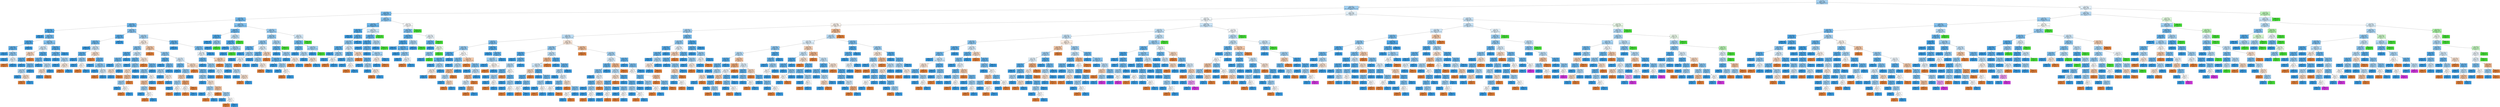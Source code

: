 digraph Tree {
node [shape=box, style="filled", color="black", fontname="helvetica"] ;
edge [fontname="helvetica"] ;
0 [label="c5 <= 0.5\nentropy = 1.426\nsamples = 16465\nvalue = [3504, 3505, 9429, 27]\nclass = 2", fillcolor="#a4d2f3"] ;
1 [label="c5 <= -0.5\nentropy = 1.313\nsamples = 10978\nvalue = [2892.0, 1293.0, 6778.0, 15.0]\nclass = 2", fillcolor="#a0d0f3"] ;
0 -> 1 [labeldistance=2.5, labelangle=45, headlabel="True"] ;
2 [label="c7 <= 0.5\nentropy = 1.065\nsamples = 5531\nvalue = [697, 693, 4141, 0]\nclass = 2", fillcolor="#72b9ec"] ;
1 -> 2 ;
3 [label="c3 <= 0.5\nentropy = 0.959\nsamples = 3687\nvalue = [586, 237, 2864, 0]\nclass = 2", fillcolor="#6eb7ec"] ;
2 -> 3 ;
4 [label="c7 <= -0.5\nentropy = 0.702\nsamples = 2474\nvalue = [471, 0, 2003, 0]\nclass = 2", fillcolor="#68b4eb"] ;
3 -> 4 ;
5 [label="c3 <= -0.5\nentropy = 0.486\nsamples = 1243\nvalue = [131, 0, 1112, 0]\nclass = 2", fillcolor="#50a9e8"] ;
4 -> 5 ;
6 [label="entropy = 0.0\nsamples = 629\nvalue = [0, 0, 629, 0]\nclass = 2", fillcolor="#399de5"] ;
5 -> 6 ;
7 [label="c9 <= -0.5\nentropy = 0.748\nsamples = 614\nvalue = [131, 0, 483, 0]\nclass = 2", fillcolor="#6fb8ec"] ;
5 -> 7 ;
8 [label="c2 <= 0.5\nentropy = 0.469\nsamples = 210\nvalue = [21, 0, 189, 0]\nclass = 2", fillcolor="#4fa8e8"] ;
7 -> 8 ;
9 [label="c2 <= -0.5\nentropy = 0.626\nsamples = 134\nvalue = [21, 0, 113, 0]\nclass = 2", fillcolor="#5eafea"] ;
8 -> 9 ;
10 [label="entropy = 0.0\nsamples = 64\nvalue = [0, 0, 64, 0]\nclass = 2", fillcolor="#399de5"] ;
9 -> 10 ;
11 [label="c1 <= -0.5\nentropy = 0.881\nsamples = 70\nvalue = [21, 0, 49, 0]\nclass = 2", fillcolor="#8ec7f0"] ;
9 -> 11 ;
12 [label="entropy = 0.0\nsamples = 25\nvalue = [0, 0, 25, 0]\nclass = 2", fillcolor="#399de5"] ;
11 -> 12 ;
13 [label="c1 <= 0.5\nentropy = 0.997\nsamples = 45\nvalue = [21, 0, 24, 0]\nclass = 2", fillcolor="#e6f3fc"] ;
11 -> 13 ;
14 [label="entropy = 0.0\nsamples = 21\nvalue = [21, 0, 0, 0]\nclass = 0", fillcolor="#e58139"] ;
13 -> 14 ;
15 [label="entropy = 0.0\nsamples = 24\nvalue = [0, 0, 24, 0]\nclass = 2", fillcolor="#399de5"] ;
13 -> 15 ;
16 [label="entropy = 0.0\nsamples = 76\nvalue = [0, 0, 76, 0]\nclass = 2", fillcolor="#399de5"] ;
8 -> 16 ;
17 [label="c9 <= 0.5\nentropy = 0.845\nsamples = 404\nvalue = [110.0, 0.0, 294.0, 0.0]\nclass = 2", fillcolor="#83c2ef"] ;
7 -> 17 ;
18 [label="c6 <= 0.5\nentropy = 0.989\nsamples = 194\nvalue = [85, 0, 109, 0]\nclass = 2", fillcolor="#d3e9f9"] ;
17 -> 18 ;
19 [label="c6 <= -0.5\nentropy = 0.97\nsamples = 128\nvalue = [77, 0, 51, 0]\nclass = 0", fillcolor="#f6d4bc"] ;
18 -> 19 ;
20 [label="c2 <= -0.5\nentropy = 0.573\nsamples = 59\nvalue = [8, 0, 51, 0]\nclass = 2", fillcolor="#58ace9"] ;
19 -> 20 ;
21 [label="entropy = 0.0\nsamples = 21\nvalue = [0, 0, 21, 0]\nclass = 2", fillcolor="#399de5"] ;
20 -> 21 ;
22 [label="c2 <= 0.5\nentropy = 0.742\nsamples = 38\nvalue = [8, 0, 30, 0]\nclass = 2", fillcolor="#6eb7ec"] ;
20 -> 22 ;
23 [label="c1 <= -0.5\nentropy = 0.959\nsamples = 21\nvalue = [8, 0, 13, 0]\nclass = 2", fillcolor="#b3d9f5"] ;
22 -> 23 ;
24 [label="entropy = 0.0\nsamples = 7\nvalue = [0, 0, 7, 0]\nclass = 2", fillcolor="#399de5"] ;
23 -> 24 ;
25 [label="c1 <= 0.5\nentropy = 0.985\nsamples = 14\nvalue = [8, 0, 6, 0]\nclass = 0", fillcolor="#f8e0ce"] ;
23 -> 25 ;
26 [label="entropy = 0.0\nsamples = 8\nvalue = [8, 0, 0, 0]\nclass = 0", fillcolor="#e58139"] ;
25 -> 26 ;
27 [label="entropy = 0.0\nsamples = 6\nvalue = [0, 0, 6, 0]\nclass = 2", fillcolor="#399de5"] ;
25 -> 27 ;
28 [label="entropy = 0.0\nsamples = 17\nvalue = [0, 0, 17, 0]\nclass = 2", fillcolor="#399de5"] ;
22 -> 28 ;
29 [label="entropy = 0.0\nsamples = 69\nvalue = [69, 0, 0, 0]\nclass = 0", fillcolor="#e58139"] ;
19 -> 29 ;
30 [label="c1 <= 0.5\nentropy = 0.533\nsamples = 66\nvalue = [8, 0, 58, 0]\nclass = 2", fillcolor="#54abe9"] ;
18 -> 30 ;
31 [label="c1 <= -0.5\nentropy = 0.702\nsamples = 42\nvalue = [8, 0, 34, 0]\nclass = 2", fillcolor="#68b4eb"] ;
30 -> 31 ;
32 [label="entropy = 0.0\nsamples = 21\nvalue = [0, 0, 21, 0]\nclass = 2", fillcolor="#399de5"] ;
31 -> 32 ;
33 [label="c2 <= 0.5\nentropy = 0.959\nsamples = 21\nvalue = [8, 0, 13, 0]\nclass = 2", fillcolor="#b3d9f5"] ;
31 -> 33 ;
34 [label="c2 <= -0.5\nentropy = 0.985\nsamples = 14\nvalue = [8, 0, 6, 0]\nclass = 0", fillcolor="#f8e0ce"] ;
33 -> 34 ;
35 [label="entropy = 0.0\nsamples = 6\nvalue = [0, 0, 6, 0]\nclass = 2", fillcolor="#399de5"] ;
34 -> 35 ;
36 [label="entropy = 0.0\nsamples = 8\nvalue = [8, 0, 0, 0]\nclass = 0", fillcolor="#e58139"] ;
34 -> 36 ;
37 [label="entropy = 0.0\nsamples = 7\nvalue = [0, 0, 7, 0]\nclass = 2", fillcolor="#399de5"] ;
33 -> 37 ;
38 [label="entropy = 0.0\nsamples = 24\nvalue = [0, 0, 24, 0]\nclass = 2", fillcolor="#399de5"] ;
30 -> 38 ;
39 [label="c1 <= 0.5\nentropy = 0.527\nsamples = 210\nvalue = [25, 0, 185, 0]\nclass = 2", fillcolor="#54aae9"] ;
17 -> 39 ;
40 [label="c1 <= -0.5\nentropy = 0.688\nsamples = 136\nvalue = [25, 0, 111, 0]\nclass = 2", fillcolor="#66b3eb"] ;
39 -> 40 ;
41 [label="entropy = 0.0\nsamples = 65\nvalue = [0, 0, 65, 0]\nclass = 2", fillcolor="#399de5"] ;
40 -> 41 ;
42 [label="c2 <= -0.5\nentropy = 0.936\nsamples = 71\nvalue = [25, 0, 46, 0]\nclass = 2", fillcolor="#a5d2f3"] ;
40 -> 42 ;
43 [label="entropy = 0.0\nsamples = 25\nvalue = [0, 0, 25, 0]\nclass = 2", fillcolor="#399de5"] ;
42 -> 43 ;
44 [label="c2 <= 0.5\nentropy = 0.995\nsamples = 46\nvalue = [25, 0, 21, 0]\nclass = 0", fillcolor="#fbebdf"] ;
42 -> 44 ;
45 [label="entropy = 0.0\nsamples = 25\nvalue = [25, 0, 0, 0]\nclass = 0", fillcolor="#e58139"] ;
44 -> 45 ;
46 [label="entropy = 0.0\nsamples = 21\nvalue = [0, 0, 21, 0]\nclass = 2", fillcolor="#399de5"] ;
44 -> 46 ;
47 [label="entropy = 0.0\nsamples = 74\nvalue = [0, 0, 74, 0]\nclass = 2", fillcolor="#399de5"] ;
39 -> 47 ;
48 [label="c1 <= -0.5\nentropy = 0.85\nsamples = 1231\nvalue = [340, 0, 891, 0]\nclass = 2", fillcolor="#85c2ef"] ;
4 -> 48 ;
49 [label="c9 <= 0.5\nentropy = 0.588\nsamples = 424\nvalue = [60, 0, 364, 0]\nclass = 2", fillcolor="#5aade9"] ;
48 -> 49 ;
50 [label="c9 <= -0.5\nentropy = 0.752\nsamples = 278\nvalue = [60, 0, 218, 0]\nclass = 2", fillcolor="#6fb8ec"] ;
49 -> 50 ;
51 [label="entropy = 0.0\nsamples = 138\nvalue = [0, 0, 138, 0]\nclass = 2", fillcolor="#399de5"] ;
50 -> 51 ;
52 [label="c8 <= -0.5\nentropy = 0.985\nsamples = 140\nvalue = [60, 0, 80, 0]\nclass = 2", fillcolor="#cee6f8"] ;
50 -> 52 ;
53 [label="c3 <= -0.5\nentropy = 0.599\nsamples = 48\nvalue = [7, 0, 41, 0]\nclass = 2", fillcolor="#5baee9"] ;
52 -> 53 ;
54 [label="entropy = 0.0\nsamples = 25\nvalue = [0, 0, 25, 0]\nclass = 2", fillcolor="#399de5"] ;
53 -> 54 ;
55 [label="c6 <= -0.5\nentropy = 0.887\nsamples = 23\nvalue = [7, 0, 16, 0]\nclass = 2", fillcolor="#90c8f0"] ;
53 -> 55 ;
56 [label="entropy = 0.0\nsamples = 9\nvalue = [0, 0, 9, 0]\nclass = 2", fillcolor="#399de5"] ;
55 -> 56 ;
57 [label="c6 <= 0.5\nentropy = 1.0\nsamples = 14\nvalue = [7, 0, 7, 0]\nclass = 0", fillcolor="#ffffff"] ;
55 -> 57 ;
58 [label="entropy = 0.0\nsamples = 7\nvalue = [7, 0, 0, 0]\nclass = 0", fillcolor="#e58139"] ;
57 -> 58 ;
59 [label="entropy = 0.0\nsamples = 7\nvalue = [0, 0, 7, 0]\nclass = 2", fillcolor="#399de5"] ;
57 -> 59 ;
60 [label="c8 <= 0.5\nentropy = 0.983\nsamples = 92\nvalue = [53, 0, 39, 0]\nclass = 0", fillcolor="#f8decb"] ;
52 -> 60 ;
61 [label="entropy = 0.0\nsamples = 46\nvalue = [46, 0, 0, 0]\nclass = 0", fillcolor="#e58139"] ;
60 -> 61 ;
62 [label="c3 <= -0.5\nentropy = 0.615\nsamples = 46\nvalue = [7, 0, 39, 0]\nclass = 2", fillcolor="#5dafea"] ;
60 -> 62 ;
63 [label="entropy = 0.0\nsamples = 21\nvalue = [0, 0, 21, 0]\nclass = 2", fillcolor="#399de5"] ;
62 -> 63 ;
64 [label="c6 <= -0.5\nentropy = 0.855\nsamples = 25\nvalue = [7.0, 0.0, 18.0, 0.0]\nclass = 2", fillcolor="#86c3ef"] ;
62 -> 64 ;
65 [label="entropy = 0.0\nsamples = 9\nvalue = [0, 0, 9, 0]\nclass = 2", fillcolor="#399de5"] ;
64 -> 65 ;
66 [label="c6 <= 0.5\nentropy = 0.989\nsamples = 16\nvalue = [7, 0, 9, 0]\nclass = 2", fillcolor="#d3e9f9"] ;
64 -> 66 ;
67 [label="entropy = 0.0\nsamples = 7\nvalue = [7, 0, 0, 0]\nclass = 0", fillcolor="#e58139"] ;
66 -> 67 ;
68 [label="entropy = 0.0\nsamples = 9\nvalue = [0, 0, 9, 0]\nclass = 2", fillcolor="#399de5"] ;
66 -> 68 ;
69 [label="entropy = 0.0\nsamples = 146\nvalue = [0, 0, 146, 0]\nclass = 2", fillcolor="#399de5"] ;
49 -> 69 ;
70 [label="c1 <= 0.5\nentropy = 0.931\nsamples = 807\nvalue = [280, 0, 527, 0]\nclass = 2", fillcolor="#a2d1f3"] ;
48 -> 70 ;
71 [label="c4 <= -0.5\nentropy = 0.997\nsamples = 409\nvalue = [218, 0, 191, 0]\nclass = 0", fillcolor="#fcefe6"] ;
70 -> 71 ;
72 [label="c3 <= -0.5\nentropy = 0.841\nsamples = 126\nvalue = [34, 0, 92, 0]\nclass = 2", fillcolor="#82c1ef"] ;
71 -> 72 ;
73 [label="c8 <= 0.5\nentropy = 0.549\nsamples = 63\nvalue = [8, 0, 55, 0]\nclass = 2", fillcolor="#56abe9"] ;
72 -> 73 ;
74 [label="c8 <= -0.5\nentropy = 0.712\nsamples = 41\nvalue = [8, 0, 33, 0]\nclass = 2", fillcolor="#69b5eb"] ;
73 -> 74 ;
75 [label="entropy = 0.0\nsamples = 20\nvalue = [0, 0, 20, 0]\nclass = 2", fillcolor="#399de5"] ;
74 -> 75 ;
76 [label="c9 <= 0.5\nentropy = 0.959\nsamples = 21\nvalue = [8, 0, 13, 0]\nclass = 2", fillcolor="#b3d9f5"] ;
74 -> 76 ;
77 [label="c9 <= -0.5\nentropy = 0.985\nsamples = 14\nvalue = [8, 0, 6, 0]\nclass = 0", fillcolor="#f8e0ce"] ;
76 -> 77 ;
78 [label="entropy = 0.0\nsamples = 6\nvalue = [0, 0, 6, 0]\nclass = 2", fillcolor="#399de5"] ;
77 -> 78 ;
79 [label="entropy = 0.0\nsamples = 8\nvalue = [8, 0, 0, 0]\nclass = 0", fillcolor="#e58139"] ;
77 -> 79 ;
80 [label="entropy = 0.0\nsamples = 7\nvalue = [0, 0, 7, 0]\nclass = 2", fillcolor="#399de5"] ;
76 -> 80 ;
81 [label="entropy = 0.0\nsamples = 22\nvalue = [0, 0, 22, 0]\nclass = 2", fillcolor="#399de5"] ;
73 -> 81 ;
82 [label="c2 <= -0.5\nentropy = 0.978\nsamples = 63\nvalue = [26, 0, 37, 0]\nclass = 2", fillcolor="#c4e2f7"] ;
72 -> 82 ;
83 [label="c9 <= -0.5\nentropy = 0.667\nsamples = 23\nvalue = [4, 0, 19, 0]\nclass = 2", fillcolor="#63b2ea"] ;
82 -> 83 ;
84 [label="entropy = 0.0\nsamples = 8\nvalue = [0, 0, 8, 0]\nclass = 2", fillcolor="#399de5"] ;
83 -> 84 ;
85 [label="c9 <= 0.5\nentropy = 0.837\nsamples = 15\nvalue = [4, 0, 11, 0]\nclass = 2", fillcolor="#81c1ee"] ;
83 -> 85 ;
86 [label="c8 <= 0.5\nentropy = 0.985\nsamples = 7\nvalue = [4, 0, 3, 0]\nclass = 0", fillcolor="#f8e0ce"] ;
85 -> 86 ;
87 [label="c8 <= -0.5\nentropy = 0.918\nsamples = 6\nvalue = [4, 0, 2, 0]\nclass = 0", fillcolor="#f2c09c"] ;
86 -> 87 ;
88 [label="c6 <= -0.5\nentropy = 0.918\nsamples = 3\nvalue = [1, 0, 2, 0]\nclass = 2", fillcolor="#9ccef2"] ;
87 -> 88 ;
89 [label="entropy = 0.0\nsamples = 1\nvalue = [0, 0, 1, 0]\nclass = 2", fillcolor="#399de5"] ;
88 -> 89 ;
90 [label="c6 <= 0.5\nentropy = 1.0\nsamples = 2\nvalue = [1, 0, 1, 0]\nclass = 0", fillcolor="#ffffff"] ;
88 -> 90 ;
91 [label="entropy = 0.0\nsamples = 1\nvalue = [1, 0, 0, 0]\nclass = 0", fillcolor="#e58139"] ;
90 -> 91 ;
92 [label="entropy = 0.0\nsamples = 1\nvalue = [0, 0, 1, 0]\nclass = 2", fillcolor="#399de5"] ;
90 -> 92 ;
93 [label="entropy = 0.0\nsamples = 3\nvalue = [3, 0, 0, 0]\nclass = 0", fillcolor="#e58139"] ;
87 -> 93 ;
94 [label="entropy = 0.0\nsamples = 1\nvalue = [0, 0, 1, 0]\nclass = 2", fillcolor="#399de5"] ;
86 -> 94 ;
95 [label="entropy = 0.0\nsamples = 8\nvalue = [0, 0, 8, 0]\nclass = 2", fillcolor="#399de5"] ;
85 -> 95 ;
96 [label="c2 <= 0.5\nentropy = 0.993\nsamples = 40\nvalue = [22, 0, 18, 0]\nclass = 0", fillcolor="#fae8db"] ;
82 -> 96 ;
97 [label="entropy = 0.0\nsamples = 18\nvalue = [18, 0, 0, 0]\nclass = 0", fillcolor="#e58139"] ;
96 -> 97 ;
98 [label="c9 <= 0.5\nentropy = 0.684\nsamples = 22\nvalue = [4, 0, 18, 0]\nclass = 2", fillcolor="#65b3eb"] ;
96 -> 98 ;
99 [label="c9 <= -0.5\nentropy = 0.863\nsamples = 14\nvalue = [4, 0, 10, 0]\nclass = 2", fillcolor="#88c4ef"] ;
98 -> 99 ;
100 [label="entropy = 0.0\nsamples = 6\nvalue = [0, 0, 6, 0]\nclass = 2", fillcolor="#399de5"] ;
99 -> 100 ;
101 [label="c6 <= 0.5\nentropy = 1.0\nsamples = 8\nvalue = [4, 0, 4, 0]\nclass = 0", fillcolor="#ffffff"] ;
99 -> 101 ;
102 [label="c6 <= -0.5\nentropy = 0.918\nsamples = 6\nvalue = [4, 0, 2, 0]\nclass = 0", fillcolor="#f2c09c"] ;
101 -> 102 ;
103 [label="c8 <= -0.5\nentropy = 0.918\nsamples = 3\nvalue = [1, 0, 2, 0]\nclass = 2", fillcolor="#9ccef2"] ;
102 -> 103 ;
104 [label="entropy = 0.0\nsamples = 1\nvalue = [0, 0, 1, 0]\nclass = 2", fillcolor="#399de5"] ;
103 -> 104 ;
105 [label="c8 <= 0.5\nentropy = 1.0\nsamples = 2\nvalue = [1, 0, 1, 0]\nclass = 0", fillcolor="#ffffff"] ;
103 -> 105 ;
106 [label="entropy = 0.0\nsamples = 1\nvalue = [1, 0, 0, 0]\nclass = 0", fillcolor="#e58139"] ;
105 -> 106 ;
107 [label="entropy = 0.0\nsamples = 1\nvalue = [0, 0, 1, 0]\nclass = 2", fillcolor="#399de5"] ;
105 -> 107 ;
108 [label="entropy = 0.0\nsamples = 3\nvalue = [3, 0, 0, 0]\nclass = 0", fillcolor="#e58139"] ;
102 -> 108 ;
109 [label="entropy = 0.0\nsamples = 2\nvalue = [0, 0, 2, 0]\nclass = 2", fillcolor="#399de5"] ;
101 -> 109 ;
110 [label="entropy = 0.0\nsamples = 8\nvalue = [0, 0, 8, 0]\nclass = 2", fillcolor="#399de5"] ;
98 -> 110 ;
111 [label="c4 <= 0.5\nentropy = 0.934\nsamples = 283\nvalue = [184, 0, 99, 0]\nclass = 0", fillcolor="#f3c5a4"] ;
71 -> 111 ;
112 [label="entropy = 0.0\nsamples = 143\nvalue = [143, 0, 0, 0]\nclass = 0", fillcolor="#e58139"] ;
111 -> 112 ;
113 [label="c3 <= -0.5\nentropy = 0.872\nsamples = 140\nvalue = [41, 0, 99, 0]\nclass = 2", fillcolor="#8bc6f0"] ;
111 -> 113 ;
114 [label="c9 <= -0.5\nentropy = 0.564\nsamples = 68\nvalue = [9, 0, 59, 0]\nclass = 2", fillcolor="#57ace9"] ;
113 -> 114 ;
115 [label="entropy = 0.0\nsamples = 24\nvalue = [0, 0, 24, 0]\nclass = 2", fillcolor="#399de5"] ;
114 -> 115 ;
116 [label="c9 <= 0.5\nentropy = 0.731\nsamples = 44\nvalue = [9, 0, 35, 0]\nclass = 2", fillcolor="#6cb6ec"] ;
114 -> 116 ;
117 [label="c8 <= -0.5\nentropy = 0.943\nsamples = 25\nvalue = [9, 0, 16, 0]\nclass = 2", fillcolor="#a8d4f4"] ;
116 -> 117 ;
118 [label="entropy = 0.0\nsamples = 8\nvalue = [0, 0, 8, 0]\nclass = 2", fillcolor="#399de5"] ;
117 -> 118 ;
119 [label="c8 <= 0.5\nentropy = 0.998\nsamples = 17\nvalue = [9, 0, 8, 0]\nclass = 0", fillcolor="#fcf1e9"] ;
117 -> 119 ;
120 [label="entropy = 0.0\nsamples = 9\nvalue = [9, 0, 0, 0]\nclass = 0", fillcolor="#e58139"] ;
119 -> 120 ;
121 [label="entropy = 0.0\nsamples = 8\nvalue = [0, 0, 8, 0]\nclass = 2", fillcolor="#399de5"] ;
119 -> 121 ;
122 [label="entropy = 0.0\nsamples = 19\nvalue = [0, 0, 19, 0]\nclass = 2", fillcolor="#399de5"] ;
116 -> 122 ;
123 [label="c2 <= -0.5\nentropy = 0.991\nsamples = 72\nvalue = [32, 0, 40, 0]\nclass = 2", fillcolor="#d7ebfa"] ;
113 -> 123 ;
124 [label="c9 <= -0.5\nentropy = 0.706\nsamples = 26\nvalue = [5, 0, 21, 0]\nclass = 2", fillcolor="#68b4eb"] ;
123 -> 124 ;
125 [label="entropy = 0.0\nsamples = 9\nvalue = [0, 0, 9, 0]\nclass = 2", fillcolor="#399de5"] ;
124 -> 125 ;
126 [label="c9 <= 0.5\nentropy = 0.874\nsamples = 17\nvalue = [5, 0, 12, 0]\nclass = 2", fillcolor="#8bc6f0"] ;
124 -> 126 ;
127 [label="c8 <= -0.5\nentropy = 0.954\nsamples = 8\nvalue = [5, 0, 3, 0]\nclass = 0", fillcolor="#f5cdb0"] ;
126 -> 127 ;
128 [label="c6 <= -0.5\nentropy = 0.918\nsamples = 3\nvalue = [1, 0, 2, 0]\nclass = 2", fillcolor="#9ccef2"] ;
127 -> 128 ;
129 [label="entropy = 0.0\nsamples = 1\nvalue = [0, 0, 1, 0]\nclass = 2", fillcolor="#399de5"] ;
128 -> 129 ;
130 [label="c6 <= 0.5\nentropy = 1.0\nsamples = 2\nvalue = [1, 0, 1, 0]\nclass = 0", fillcolor="#ffffff"] ;
128 -> 130 ;
131 [label="entropy = 0.0\nsamples = 1\nvalue = [1, 0, 0, 0]\nclass = 0", fillcolor="#e58139"] ;
130 -> 131 ;
132 [label="entropy = 0.0\nsamples = 1\nvalue = [0, 0, 1, 0]\nclass = 2", fillcolor="#399de5"] ;
130 -> 132 ;
133 [label="c6 <= -0.5\nentropy = 0.722\nsamples = 5\nvalue = [4, 0, 1, 0]\nclass = 0", fillcolor="#eca06a"] ;
127 -> 133 ;
134 [label="c8 <= 0.5\nentropy = 1.0\nsamples = 2\nvalue = [1, 0, 1, 0]\nclass = 0", fillcolor="#ffffff"] ;
133 -> 134 ;
135 [label="entropy = 0.0\nsamples = 1\nvalue = [1, 0, 0, 0]\nclass = 0", fillcolor="#e58139"] ;
134 -> 135 ;
136 [label="entropy = 0.0\nsamples = 1\nvalue = [0, 0, 1, 0]\nclass = 2", fillcolor="#399de5"] ;
134 -> 136 ;
137 [label="entropy = 0.0\nsamples = 3\nvalue = [3, 0, 0, 0]\nclass = 0", fillcolor="#e58139"] ;
133 -> 137 ;
138 [label="entropy = 0.0\nsamples = 9\nvalue = [0, 0, 9, 0]\nclass = 2", fillcolor="#399de5"] ;
126 -> 138 ;
139 [label="c2 <= 0.5\nentropy = 0.978\nsamples = 46\nvalue = [27.0, 0.0, 19.0, 0.0]\nclass = 0", fillcolor="#f7dac4"] ;
123 -> 139 ;
140 [label="entropy = 0.0\nsamples = 22\nvalue = [22, 0, 0, 0]\nclass = 0", fillcolor="#e58139"] ;
139 -> 140 ;
141 [label="c9 <= 0.5\nentropy = 0.738\nsamples = 24\nvalue = [5, 0, 19, 0]\nclass = 2", fillcolor="#6db7ec"] ;
139 -> 141 ;
142 [label="c9 <= -0.5\nentropy = 0.896\nsamples = 16\nvalue = [5, 0, 11, 0]\nclass = 2", fillcolor="#93caf1"] ;
141 -> 142 ;
143 [label="entropy = 0.0\nsamples = 7\nvalue = [0, 0, 7, 0]\nclass = 2", fillcolor="#399de5"] ;
142 -> 143 ;
144 [label="c6 <= -0.5\nentropy = 0.991\nsamples = 9\nvalue = [5, 0, 4, 0]\nclass = 0", fillcolor="#fae6d7"] ;
142 -> 144 ;
145 [label="c8 <= -0.5\nentropy = 0.918\nsamples = 3\nvalue = [1, 0, 2, 0]\nclass = 2", fillcolor="#9ccef2"] ;
144 -> 145 ;
146 [label="entropy = 0.0\nsamples = 1\nvalue = [0, 0, 1, 0]\nclass = 2", fillcolor="#399de5"] ;
145 -> 146 ;
147 [label="c8 <= 0.5\nentropy = 1.0\nsamples = 2\nvalue = [1, 0, 1, 0]\nclass = 0", fillcolor="#ffffff"] ;
145 -> 147 ;
148 [label="entropy = 0.0\nsamples = 1\nvalue = [1, 0, 0, 0]\nclass = 0", fillcolor="#e58139"] ;
147 -> 148 ;
149 [label="entropy = 0.0\nsamples = 1\nvalue = [0, 0, 1, 0]\nclass = 2", fillcolor="#399de5"] ;
147 -> 149 ;
150 [label="c6 <= 0.5\nentropy = 0.918\nsamples = 6\nvalue = [4, 0, 2, 0]\nclass = 0", fillcolor="#f2c09c"] ;
144 -> 150 ;
151 [label="entropy = 0.0\nsamples = 3\nvalue = [3, 0, 0, 0]\nclass = 0", fillcolor="#e58139"] ;
150 -> 151 ;
152 [label="c8 <= -0.5\nentropy = 0.918\nsamples = 3\nvalue = [1, 0, 2, 0]\nclass = 2", fillcolor="#9ccef2"] ;
150 -> 152 ;
153 [label="entropy = 0.0\nsamples = 1\nvalue = [0, 0, 1, 0]\nclass = 2", fillcolor="#399de5"] ;
152 -> 153 ;
154 [label="c8 <= 0.5\nentropy = 1.0\nsamples = 2\nvalue = [1, 0, 1, 0]\nclass = 0", fillcolor="#ffffff"] ;
152 -> 154 ;
155 [label="entropy = 0.0\nsamples = 1\nvalue = [1, 0, 0, 0]\nclass = 0", fillcolor="#e58139"] ;
154 -> 155 ;
156 [label="entropy = 0.0\nsamples = 1\nvalue = [0, 0, 1, 0]\nclass = 2", fillcolor="#399de5"] ;
154 -> 156 ;
157 [label="entropy = 0.0\nsamples = 8\nvalue = [0, 0, 8, 0]\nclass = 2", fillcolor="#399de5"] ;
141 -> 157 ;
158 [label="c9 <= -0.5\nentropy = 0.624\nsamples = 398\nvalue = [62, 0, 336, 0]\nclass = 2", fillcolor="#5eafea"] ;
70 -> 158 ;
159 [label="entropy = 0.0\nsamples = 141\nvalue = [0, 0, 141, 0]\nclass = 2", fillcolor="#399de5"] ;
158 -> 159 ;
160 [label="c9 <= 0.5\nentropy = 0.797\nsamples = 257\nvalue = [62, 0, 195, 0]\nclass = 2", fillcolor="#78bced"] ;
158 -> 160 ;
161 [label="c8 <= -0.5\nentropy = 0.998\nsamples = 131\nvalue = [62, 0, 69, 0]\nclass = 2", fillcolor="#ebf5fc"] ;
160 -> 161 ;
162 [label="c3 <= -0.5\nentropy = 0.65\nsamples = 42\nvalue = [7, 0, 35, 0]\nclass = 2", fillcolor="#61b1ea"] ;
161 -> 162 ;
163 [label="entropy = 0.0\nsamples = 19\nvalue = [0, 0, 19, 0]\nclass = 2", fillcolor="#399de5"] ;
162 -> 163 ;
164 [label="c6 <= -0.5\nentropy = 0.887\nsamples = 23\nvalue = [7, 0, 16, 0]\nclass = 2", fillcolor="#90c8f0"] ;
162 -> 164 ;
165 [label="entropy = 0.0\nsamples = 8\nvalue = [0, 0, 8, 0]\nclass = 2", fillcolor="#399de5"] ;
164 -> 165 ;
166 [label="c6 <= 0.5\nentropy = 0.997\nsamples = 15\nvalue = [7, 0, 8, 0]\nclass = 2", fillcolor="#e6f3fc"] ;
164 -> 166 ;
167 [label="entropy = 0.0\nsamples = 7\nvalue = [7, 0, 0, 0]\nclass = 0", fillcolor="#e58139"] ;
166 -> 167 ;
168 [label="entropy = 0.0\nsamples = 8\nvalue = [0, 0, 8, 0]\nclass = 2", fillcolor="#399de5"] ;
166 -> 168 ;
169 [label="c8 <= 0.5\nentropy = 0.959\nsamples = 89\nvalue = [55.0, 0.0, 34.0, 0.0]\nclass = 0", fillcolor="#f5cfb3"] ;
161 -> 169 ;
170 [label="entropy = 0.0\nsamples = 47\nvalue = [47, 0, 0, 0]\nclass = 0", fillcolor="#e58139"] ;
169 -> 170 ;
171 [label="c3 <= -0.5\nentropy = 0.702\nsamples = 42\nvalue = [8, 0, 34, 0]\nclass = 2", fillcolor="#68b4eb"] ;
169 -> 171 ;
172 [label="entropy = 0.0\nsamples = 21\nvalue = [0, 0, 21, 0]\nclass = 2", fillcolor="#399de5"] ;
171 -> 172 ;
173 [label="c6 <= -0.5\nentropy = 0.959\nsamples = 21\nvalue = [8, 0, 13, 0]\nclass = 2", fillcolor="#b3d9f5"] ;
171 -> 173 ;
174 [label="entropy = 0.0\nsamples = 7\nvalue = [0, 0, 7, 0]\nclass = 2", fillcolor="#399de5"] ;
173 -> 174 ;
175 [label="c6 <= 0.5\nentropy = 0.985\nsamples = 14\nvalue = [8, 0, 6, 0]\nclass = 0", fillcolor="#f8e0ce"] ;
173 -> 175 ;
176 [label="entropy = 0.0\nsamples = 8\nvalue = [8, 0, 0, 0]\nclass = 0", fillcolor="#e58139"] ;
175 -> 176 ;
177 [label="entropy = 0.0\nsamples = 6\nvalue = [0, 0, 6, 0]\nclass = 2", fillcolor="#399de5"] ;
175 -> 177 ;
178 [label="entropy = 0.0\nsamples = 126\nvalue = [0, 0, 126, 0]\nclass = 2", fillcolor="#399de5"] ;
160 -> 178 ;
179 [label="c7 <= -0.5\nentropy = 1.133\nsamples = 1213\nvalue = [115.0, 237.0, 861.0, 0.0]\nclass = 2", fillcolor="#80c0ee"] ;
3 -> 179 ;
180 [label="c1 <= 0.5\nentropy = 0.73\nsamples = 617\nvalue = [0, 126, 491, 0]\nclass = 2", fillcolor="#6cb6ec"] ;
179 -> 180 ;
181 [label="c9 <= 0.5\nentropy = 0.487\nsamples = 416\nvalue = [0, 44, 372, 0]\nclass = 2", fillcolor="#50a9e8"] ;
180 -> 181 ;
182 [label="entropy = 0.0\nsamples = 276\nvalue = [0, 0, 276, 0]\nclass = 2", fillcolor="#399de5"] ;
181 -> 182 ;
183 [label="c6 <= 0.5\nentropy = 0.898\nsamples = 140\nvalue = [0, 44, 96, 0]\nclass = 2", fillcolor="#94caf1"] ;
181 -> 183 ;
184 [label="entropy = 0.0\nsamples = 96\nvalue = [0, 0, 96, 0]\nclass = 2", fillcolor="#399de5"] ;
183 -> 184 ;
185 [label="entropy = 0.0\nsamples = 44\nvalue = [0, 44, 0, 0]\nclass = 1", fillcolor="#47e539"] ;
183 -> 185 ;
186 [label="c2 <= 0.5\nentropy = 0.975\nsamples = 201\nvalue = [0, 82, 119, 0]\nclass = 2", fillcolor="#c1e1f7"] ;
180 -> 186 ;
187 [label="c6 <= 0.5\nentropy = 0.506\nsamples = 134\nvalue = [0, 15, 119, 0]\nclass = 2", fillcolor="#52a9e8"] ;
186 -> 187 ;
188 [label="entropy = 0.0\nsamples = 90\nvalue = [0, 0, 90, 0]\nclass = 2", fillcolor="#399de5"] ;
187 -> 188 ;
189 [label="c9 <= 0.5\nentropy = 0.926\nsamples = 44\nvalue = [0.0, 15.0, 29.0, 0.0]\nclass = 2", fillcolor="#9fd0f2"] ;
187 -> 189 ;
190 [label="entropy = 0.0\nsamples = 29\nvalue = [0, 0, 29, 0]\nclass = 2", fillcolor="#399de5"] ;
189 -> 190 ;
191 [label="entropy = 0.0\nsamples = 15\nvalue = [0, 15, 0, 0]\nclass = 1", fillcolor="#47e539"] ;
189 -> 191 ;
192 [label="entropy = 0.0\nsamples = 67\nvalue = [0, 67, 0, 0]\nclass = 1", fillcolor="#47e539"] ;
186 -> 192 ;
193 [label="c9 <= 0.5\nentropy = 1.337\nsamples = 596\nvalue = [115, 111, 370, 0]\nclass = 2", fillcolor="#96cbf1"] ;
179 -> 193 ;
194 [label="c1 <= 0.5\nentropy = 1.199\nsamples = 404\nvalue = [97, 37, 270, 0]\nclass = 2", fillcolor="#8fc8f0"] ;
193 -> 194 ;
195 [label="c9 <= -0.5\nentropy = 0.88\nsamples = 274\nvalue = [82, 0, 192, 0]\nclass = 2", fillcolor="#8ec7f0"] ;
194 -> 195 ;
196 [label="c1 <= -0.5\nentropy = 0.625\nsamples = 141\nvalue = [22, 0, 119, 0]\nclass = 2", fillcolor="#5eafea"] ;
195 -> 196 ;
197 [label="entropy = 0.0\nsamples = 71\nvalue = [0, 0, 71, 0]\nclass = 2", fillcolor="#399de5"] ;
196 -> 197 ;
198 [label="c4 <= -0.5\nentropy = 0.898\nsamples = 70\nvalue = [22, 0, 48, 0]\nclass = 2", fillcolor="#94caf1"] ;
196 -> 198 ;
199 [label="entropy = 0.0\nsamples = 24\nvalue = [0, 0, 24, 0]\nclass = 2", fillcolor="#399de5"] ;
198 -> 199 ;
200 [label="c4 <= 0.5\nentropy = 0.999\nsamples = 46\nvalue = [22, 0, 24, 0]\nclass = 2", fillcolor="#eff7fd"] ;
198 -> 200 ;
201 [label="entropy = 0.0\nsamples = 22\nvalue = [22, 0, 0, 0]\nclass = 0", fillcolor="#e58139"] ;
200 -> 201 ;
202 [label="entropy = 0.0\nsamples = 24\nvalue = [0, 0, 24, 0]\nclass = 2", fillcolor="#399de5"] ;
200 -> 202 ;
203 [label="c8 <= -0.5\nentropy = 0.993\nsamples = 133\nvalue = [60, 0, 73, 0]\nclass = 2", fillcolor="#dceefa"] ;
195 -> 203 ;
204 [label="c1 <= -0.5\nentropy = 0.658\nsamples = 47\nvalue = [8, 0, 39, 0]\nclass = 2", fillcolor="#62b1ea"] ;
203 -> 204 ;
205 [label="entropy = 0.0\nsamples = 23\nvalue = [0, 0, 23, 0]\nclass = 2", fillcolor="#399de5"] ;
204 -> 205 ;
206 [label="c4 <= -0.5\nentropy = 0.918\nsamples = 24\nvalue = [8, 0, 16, 0]\nclass = 2", fillcolor="#9ccef2"] ;
204 -> 206 ;
207 [label="entropy = 0.0\nsamples = 9\nvalue = [0, 0, 9, 0]\nclass = 2", fillcolor="#399de5"] ;
206 -> 207 ;
208 [label="c4 <= 0.5\nentropy = 0.997\nsamples = 15\nvalue = [8, 0, 7, 0]\nclass = 0", fillcolor="#fcefe6"] ;
206 -> 208 ;
209 [label="entropy = 0.0\nsamples = 8\nvalue = [8, 0, 0, 0]\nclass = 0", fillcolor="#e58139"] ;
208 -> 209 ;
210 [label="entropy = 0.0\nsamples = 7\nvalue = [0, 0, 7, 0]\nclass = 2", fillcolor="#399de5"] ;
208 -> 210 ;
211 [label="c8 <= 0.5\nentropy = 0.968\nsamples = 86\nvalue = [52, 0, 34, 0]\nclass = 0", fillcolor="#f6d3ba"] ;
203 -> 211 ;
212 [label="entropy = 0.0\nsamples = 45\nvalue = [45, 0, 0, 0]\nclass = 0", fillcolor="#e58139"] ;
211 -> 212 ;
213 [label="c1 <= -0.5\nentropy = 0.659\nsamples = 41\nvalue = [7.0, 0.0, 34.0, 0.0]\nclass = 2", fillcolor="#62b1ea"] ;
211 -> 213 ;
214 [label="entropy = 0.0\nsamples = 20\nvalue = [0, 0, 20, 0]\nclass = 2", fillcolor="#399de5"] ;
213 -> 214 ;
215 [label="c4 <= -0.5\nentropy = 0.918\nsamples = 21\nvalue = [7, 0, 14, 0]\nclass = 2", fillcolor="#9ccef2"] ;
213 -> 215 ;
216 [label="entropy = 0.0\nsamples = 7\nvalue = [0, 0, 7, 0]\nclass = 2", fillcolor="#399de5"] ;
215 -> 216 ;
217 [label="c4 <= 0.5\nentropy = 1.0\nsamples = 14\nvalue = [7, 0, 7, 0]\nclass = 0", fillcolor="#ffffff"] ;
215 -> 217 ;
218 [label="entropy = 0.0\nsamples = 7\nvalue = [7, 0, 0, 0]\nclass = 0", fillcolor="#e58139"] ;
217 -> 218 ;
219 [label="entropy = 0.0\nsamples = 7\nvalue = [0, 0, 7, 0]\nclass = 2", fillcolor="#399de5"] ;
217 -> 219 ;
220 [label="c2 <= 0.5\nentropy = 1.318\nsamples = 130\nvalue = [15, 37, 78, 0]\nclass = 2", fillcolor="#a8d4f4"] ;
194 -> 220 ;
221 [label="c9 <= -0.5\nentropy = 0.637\nsamples = 93\nvalue = [15, 0, 78, 0]\nclass = 2", fillcolor="#5fb0ea"] ;
220 -> 221 ;
222 [label="entropy = 0.0\nsamples = 47\nvalue = [0, 0, 47, 0]\nclass = 2", fillcolor="#399de5"] ;
221 -> 222 ;
223 [label="c8 <= -0.5\nentropy = 0.911\nsamples = 46\nvalue = [15, 0, 31, 0]\nclass = 2", fillcolor="#99ccf2"] ;
221 -> 223 ;
224 [label="entropy = 0.0\nsamples = 18\nvalue = [0, 0, 18, 0]\nclass = 2", fillcolor="#399de5"] ;
223 -> 224 ;
225 [label="c8 <= 0.5\nentropy = 0.996\nsamples = 28\nvalue = [15, 0, 13, 0]\nclass = 0", fillcolor="#fceee5"] ;
223 -> 225 ;
226 [label="entropy = 0.0\nsamples = 15\nvalue = [15, 0, 0, 0]\nclass = 0", fillcolor="#e58139"] ;
225 -> 226 ;
227 [label="entropy = 0.0\nsamples = 13\nvalue = [0, 0, 13, 0]\nclass = 2", fillcolor="#399de5"] ;
225 -> 227 ;
228 [label="entropy = 0.0\nsamples = 37\nvalue = [0, 37, 0, 0]\nclass = 1", fillcolor="#47e539"] ;
220 -> 228 ;
229 [label="c6 <= 0.5\nentropy = 1.34\nsamples = 192\nvalue = [18, 74, 100, 0]\nclass = 2", fillcolor="#d3e9f9"] ;
193 -> 229 ;
230 [label="c1 <= 0.5\nentropy = 1.039\nsamples = 132\nvalue = [18, 14, 100, 0]\nclass = 2", fillcolor="#71b9ec"] ;
229 -> 230 ;
231 [label="c1 <= -0.5\nentropy = 0.718\nsamples = 91\nvalue = [18, 0, 73, 0]\nclass = 2", fillcolor="#6ab5eb"] ;
230 -> 231 ;
232 [label="entropy = 0.0\nsamples = 43\nvalue = [0, 0, 43, 0]\nclass = 2", fillcolor="#399de5"] ;
231 -> 232 ;
233 [label="c4 <= -0.5\nentropy = 0.954\nsamples = 48\nvalue = [18, 0, 30, 0]\nclass = 2", fillcolor="#b0d8f5"] ;
231 -> 233 ;
234 [label="entropy = 0.0\nsamples = 16\nvalue = [0, 0, 16, 0]\nclass = 2", fillcolor="#399de5"] ;
233 -> 234 ;
235 [label="c4 <= 0.5\nentropy = 0.989\nsamples = 32\nvalue = [18, 0, 14, 0]\nclass = 0", fillcolor="#f9e3d3"] ;
233 -> 235 ;
236 [label="entropy = 0.0\nsamples = 18\nvalue = [18, 0, 0, 0]\nclass = 0", fillcolor="#e58139"] ;
235 -> 236 ;
237 [label="entropy = 0.0\nsamples = 14\nvalue = [0, 0, 14, 0]\nclass = 2", fillcolor="#399de5"] ;
235 -> 237 ;
238 [label="c2 <= 0.5\nentropy = 0.926\nsamples = 41\nvalue = [0.0, 14.0, 27.0, 0.0]\nclass = 2", fillcolor="#a0d0f2"] ;
230 -> 238 ;
239 [label="entropy = 0.0\nsamples = 27\nvalue = [0, 0, 27, 0]\nclass = 2", fillcolor="#399de5"] ;
238 -> 239 ;
240 [label="entropy = 0.0\nsamples = 14\nvalue = [0, 14, 0, 0]\nclass = 1", fillcolor="#47e539"] ;
238 -> 240 ;
241 [label="entropy = 0.0\nsamples = 60\nvalue = [0, 60, 0, 0]\nclass = 1", fillcolor="#47e539"] ;
229 -> 241 ;
242 [label="c9 <= 0.5\nentropy = 1.11\nsamples = 1844\nvalue = [111, 456, 1277, 0]\nclass = 2", fillcolor="#8ac5f0"] ;
2 -> 242 ;
243 [label="c1 <= 0.5\nentropy = 0.944\nsamples = 1242\nvalue = [98.0, 164.0, 980.0, 0.0]\nclass = 2", fillcolor="#69b5eb"] ;
242 -> 243 ;
244 [label="c3 <= -0.5\nentropy = 0.459\nsamples = 835\nvalue = [81, 0, 754, 0]\nclass = 2", fillcolor="#4ea8e8"] ;
243 -> 244 ;
245 [label="entropy = 0.0\nsamples = 280\nvalue = [0, 0, 280, 0]\nclass = 2", fillcolor="#399de5"] ;
244 -> 245 ;
246 [label="c3 <= 0.5\nentropy = 0.6\nsamples = 555\nvalue = [81, 0, 474, 0]\nclass = 2", fillcolor="#5baee9"] ;
244 -> 246 ;
247 [label="c1 <= -0.5\nentropy = 0.872\nsamples = 277\nvalue = [81, 0, 196, 0]\nclass = 2", fillcolor="#8bc6f0"] ;
246 -> 247 ;
248 [label="c9 <= -0.5\nentropy = 0.602\nsamples = 143\nvalue = [21, 0, 122, 0]\nclass = 2", fillcolor="#5baee9"] ;
247 -> 248 ;
249 [label="entropy = 0.0\nsamples = 74\nvalue = [0, 0, 74, 0]\nclass = 2", fillcolor="#399de5"] ;
248 -> 249 ;
250 [label="c6 <= -0.5\nentropy = 0.887\nsamples = 69\nvalue = [21, 0, 48, 0]\nclass = 2", fillcolor="#90c8f0"] ;
248 -> 250 ;
251 [label="entropy = 0.0\nsamples = 26\nvalue = [0, 0, 26, 0]\nclass = 2", fillcolor="#399de5"] ;
250 -> 251 ;
252 [label="c6 <= 0.5\nentropy = 1.0\nsamples = 43\nvalue = [21, 0, 22, 0]\nclass = 2", fillcolor="#f6fbfe"] ;
250 -> 252 ;
253 [label="entropy = 0.0\nsamples = 21\nvalue = [21, 0, 0, 0]\nclass = 0", fillcolor="#e58139"] ;
252 -> 253 ;
254 [label="entropy = 0.0\nsamples = 22\nvalue = [0, 0, 22, 0]\nclass = 2", fillcolor="#399de5"] ;
252 -> 254 ;
255 [label="c2 <= -0.5\nentropy = 0.992\nsamples = 134\nvalue = [60, 0, 74, 0]\nclass = 2", fillcolor="#daecfa"] ;
247 -> 255 ;
256 [label="c9 <= -0.5\nentropy = 0.667\nsamples = 46\nvalue = [8, 0, 38, 0]\nclass = 2", fillcolor="#63b2ea"] ;
255 -> 256 ;
257 [label="entropy = 0.0\nsamples = 22\nvalue = [0, 0, 22, 0]\nclass = 2", fillcolor="#399de5"] ;
256 -> 257 ;
258 [label="c6 <= -0.5\nentropy = 0.918\nsamples = 24\nvalue = [8, 0, 16, 0]\nclass = 2", fillcolor="#9ccef2"] ;
256 -> 258 ;
259 [label="entropy = 0.0\nsamples = 8\nvalue = [0, 0, 8, 0]\nclass = 2", fillcolor="#399de5"] ;
258 -> 259 ;
260 [label="c6 <= 0.5\nentropy = 1.0\nsamples = 16\nvalue = [8, 0, 8, 0]\nclass = 0", fillcolor="#ffffff"] ;
258 -> 260 ;
261 [label="entropy = 0.0\nsamples = 8\nvalue = [8, 0, 0, 0]\nclass = 0", fillcolor="#e58139"] ;
260 -> 261 ;
262 [label="entropy = 0.0\nsamples = 8\nvalue = [0, 0, 8, 0]\nclass = 2", fillcolor="#399de5"] ;
260 -> 262 ;
263 [label="c2 <= 0.5\nentropy = 0.976\nsamples = 88\nvalue = [52, 0, 36, 0]\nclass = 0", fillcolor="#f7d8c2"] ;
255 -> 263 ;
264 [label="entropy = 0.0\nsamples = 44\nvalue = [44, 0, 0, 0]\nclass = 0", fillcolor="#e58139"] ;
263 -> 264 ;
265 [label="c9 <= -0.5\nentropy = 0.684\nsamples = 44\nvalue = [8, 0, 36, 0]\nclass = 2", fillcolor="#65b3eb"] ;
263 -> 265 ;
266 [label="entropy = 0.0\nsamples = 20\nvalue = [0, 0, 20, 0]\nclass = 2", fillcolor="#399de5"] ;
265 -> 266 ;
267 [label="c6 <= -0.5\nentropy = 0.918\nsamples = 24\nvalue = [8, 0, 16, 0]\nclass = 2", fillcolor="#9ccef2"] ;
265 -> 267 ;
268 [label="entropy = 0.0\nsamples = 9\nvalue = [0, 0, 9, 0]\nclass = 2", fillcolor="#399de5"] ;
267 -> 268 ;
269 [label="c6 <= 0.5\nentropy = 0.997\nsamples = 15\nvalue = [8, 0, 7, 0]\nclass = 0", fillcolor="#fcefe6"] ;
267 -> 269 ;
270 [label="entropy = 0.0\nsamples = 8\nvalue = [8, 0, 0, 0]\nclass = 0", fillcolor="#e58139"] ;
269 -> 270 ;
271 [label="entropy = 0.0\nsamples = 7\nvalue = [0, 0, 7, 0]\nclass = 2", fillcolor="#399de5"] ;
269 -> 271 ;
272 [label="entropy = 0.0\nsamples = 278\nvalue = [0, 0, 278, 0]\nclass = 2", fillcolor="#399de5"] ;
246 -> 272 ;
273 [label="c4 <= 0.5\nentropy = 1.191\nsamples = 407\nvalue = [17.0, 164.0, 226.0, 0.0]\nclass = 2", fillcolor="#cce6f8"] ;
243 -> 273 ;
274 [label="c3 <= 0.5\nentropy = 0.858\nsamples = 277\nvalue = [17, 34, 226, 0]\nclass = 2", fillcolor="#63b2ea"] ;
273 -> 274 ;
275 [label="c9 <= -0.5\nentropy = 0.439\nsamples = 187\nvalue = [17, 0, 170, 0]\nclass = 2", fillcolor="#4da7e8"] ;
274 -> 275 ;
276 [label="entropy = 0.0\nsamples = 91\nvalue = [0, 0, 91, 0]\nclass = 2", fillcolor="#399de5"] ;
275 -> 276 ;
277 [label="c3 <= -0.5\nentropy = 0.674\nsamples = 96\nvalue = [17, 0, 79, 0]\nclass = 2", fillcolor="#64b2eb"] ;
275 -> 277 ;
278 [label="entropy = 0.0\nsamples = 47\nvalue = [0, 0, 47, 0]\nclass = 2", fillcolor="#399de5"] ;
277 -> 278 ;
279 [label="c6 <= 0.5\nentropy = 0.931\nsamples = 49\nvalue = [17.0, 0.0, 32.0, 0.0]\nclass = 2", fillcolor="#a2d1f3"] ;
277 -> 279 ;
280 [label="c6 <= -0.5\nentropy = 0.997\nsamples = 32\nvalue = [17, 0, 15, 0]\nclass = 0", fillcolor="#fcf0e8"] ;
279 -> 280 ;
281 [label="entropy = 0.0\nsamples = 15\nvalue = [0, 0, 15, 0]\nclass = 2", fillcolor="#399de5"] ;
280 -> 281 ;
282 [label="entropy = 0.0\nsamples = 17\nvalue = [17, 0, 0, 0]\nclass = 0", fillcolor="#e58139"] ;
280 -> 282 ;
283 [label="entropy = 0.0\nsamples = 17\nvalue = [0, 0, 17, 0]\nclass = 2", fillcolor="#399de5"] ;
279 -> 283 ;
284 [label="c2 <= 0.5\nentropy = 0.956\nsamples = 90\nvalue = [0, 34, 56, 0]\nclass = 2", fillcolor="#b1d8f5"] ;
274 -> 284 ;
285 [label="entropy = 0.0\nsamples = 56\nvalue = [0, 0, 56, 0]\nclass = 2", fillcolor="#399de5"] ;
284 -> 285 ;
286 [label="entropy = 0.0\nsamples = 34\nvalue = [0, 34, 0, 0]\nclass = 1", fillcolor="#47e539"] ;
284 -> 286 ;
287 [label="entropy = 0.0\nsamples = 130\nvalue = [0, 130, 0, 0]\nclass = 1", fillcolor="#47e539"] ;
273 -> 287 ;
288 [label="c8 <= 0.5\nentropy = 1.129\nsamples = 602\nvalue = [13, 292, 297, 0]\nclass = 2", fillcolor="#fcfdff"] ;
242 -> 288 ;
289 [label="c1 <= 0.5\nentropy = 0.989\nsamples = 409\nvalue = [13, 99, 297, 0]\nclass = 2", fillcolor="#81c0ee"] ;
288 -> 289 ;
290 [label="c3 <= 0.5\nentropy = 0.805\nsamples = 270\nvalue = [13, 33, 224, 0]\nclass = 2", fillcolor="#5fb0ea"] ;
289 -> 290 ;
291 [label="c3 <= -0.5\nentropy = 0.377\nsamples = 178\nvalue = [13, 0, 165, 0]\nclass = 2", fillcolor="#49a5e7"] ;
290 -> 291 ;
292 [label="entropy = 0.0\nsamples = 93\nvalue = [0, 0, 93, 0]\nclass = 2", fillcolor="#399de5"] ;
291 -> 292 ;
293 [label="c1 <= -0.5\nentropy = 0.617\nsamples = 85\nvalue = [13.0, 0.0, 72.0, 0.0]\nclass = 2", fillcolor="#5dafea"] ;
291 -> 293 ;
294 [label="entropy = 0.0\nsamples = 41\nvalue = [0, 0, 41, 0]\nclass = 2", fillcolor="#399de5"] ;
293 -> 294 ;
295 [label="c2 <= -0.5\nentropy = 0.876\nsamples = 44\nvalue = [13, 0, 31, 0]\nclass = 2", fillcolor="#8cc6f0"] ;
293 -> 295 ;
296 [label="entropy = 0.0\nsamples = 17\nvalue = [0, 0, 17, 0]\nclass = 2", fillcolor="#399de5"] ;
295 -> 296 ;
297 [label="c2 <= 0.5\nentropy = 0.999\nsamples = 27\nvalue = [13, 0, 14, 0]\nclass = 2", fillcolor="#f1f8fd"] ;
295 -> 297 ;
298 [label="entropy = 0.0\nsamples = 13\nvalue = [13, 0, 0, 0]\nclass = 0", fillcolor="#e58139"] ;
297 -> 298 ;
299 [label="entropy = 0.0\nsamples = 14\nvalue = [0, 0, 14, 0]\nclass = 2", fillcolor="#399de5"] ;
297 -> 299 ;
300 [label="c6 <= 0.5\nentropy = 0.942\nsamples = 92\nvalue = [0, 33, 59, 0]\nclass = 2", fillcolor="#a8d4f4"] ;
290 -> 300 ;
301 [label="entropy = 0.0\nsamples = 59\nvalue = [0, 0, 59, 0]\nclass = 2", fillcolor="#399de5"] ;
300 -> 301 ;
302 [label="entropy = 0.0\nsamples = 33\nvalue = [0, 33, 0, 0]\nclass = 1", fillcolor="#47e539"] ;
300 -> 302 ;
303 [label="c4 <= 0.5\nentropy = 0.998\nsamples = 139\nvalue = [0, 66, 73, 0]\nclass = 2", fillcolor="#ecf6fd"] ;
289 -> 303 ;
304 [label="c3 <= 0.5\nentropy = 0.68\nsamples = 89\nvalue = [0, 16, 73, 0]\nclass = 2", fillcolor="#64b2eb"] ;
303 -> 304 ;
305 [label="entropy = 0.0\nsamples = 59\nvalue = [0, 0, 59, 0]\nclass = 2", fillcolor="#399de5"] ;
304 -> 305 ;
306 [label="c6 <= 0.5\nentropy = 0.997\nsamples = 30\nvalue = [0, 16, 14, 0]\nclass = 1", fillcolor="#e8fce6"] ;
304 -> 306 ;
307 [label="c2 <= 0.5\nentropy = 0.881\nsamples = 20\nvalue = [0, 6, 14, 0]\nclass = 2", fillcolor="#8ec7f0"] ;
306 -> 307 ;
308 [label="entropy = 0.0\nsamples = 14\nvalue = [0, 0, 14, 0]\nclass = 2", fillcolor="#399de5"] ;
307 -> 308 ;
309 [label="entropy = 0.0\nsamples = 6\nvalue = [0, 6, 0, 0]\nclass = 1", fillcolor="#47e539"] ;
307 -> 309 ;
310 [label="entropy = 0.0\nsamples = 10\nvalue = [0, 10, 0, 0]\nclass = 1", fillcolor="#47e539"] ;
306 -> 310 ;
311 [label="entropy = 0.0\nsamples = 50\nvalue = [0, 50, 0, 0]\nclass = 1", fillcolor="#47e539"] ;
303 -> 311 ;
312 [label="entropy = 0.0\nsamples = 193\nvalue = [0, 193, 0, 0]\nclass = 1", fillcolor="#47e539"] ;
288 -> 312 ;
313 [label="c1 <= 0.5\nentropy = 1.409\nsamples = 5447\nvalue = [2195, 600, 2637, 15]\nclass = 2", fillcolor="#e4f2fb"] ;
1 -> 313 ;
314 [label="c9 <= 0.5\nentropy = 1.274\nsamples = 3696\nvalue = [1679, 212, 1799, 6]\nclass = 2", fillcolor="#f3f9fd"] ;
313 -> 314 ;
315 [label="c1 <= -0.5\nentropy = 0.999\nsamples = 2492\nvalue = [1299, 0, 1193, 0]\nclass = 0", fillcolor="#fdf5ef"] ;
314 -> 315 ;
316 [label="c8 <= 0.5\nentropy = 0.928\nsamples = 1229\nvalue = [422, 0, 807, 0]\nclass = 2", fillcolor="#a1d0f3"] ;
315 -> 316 ;
317 [label="c8 <= -0.5\nentropy = 0.971\nsamples = 823\nvalue = [329.0, 0.0, 494.0, 0.0]\nclass = 2", fillcolor="#bddef6"] ;
316 -> 317 ;
318 [label="c3 <= 0.5\nentropy = 0.8\nsamples = 407\nvalue = [99, 0, 308, 0]\nclass = 2", fillcolor="#79bced"] ;
317 -> 318 ;
319 [label="c3 <= -0.5\nentropy = 0.896\nsamples = 269\nvalue = [84, 0, 185, 0]\nclass = 2", fillcolor="#93c9f1"] ;
318 -> 319 ;
320 [label="c4 <= 0.5\nentropy = 0.495\nsamples = 129\nvalue = [14, 0, 115, 0]\nclass = 2", fillcolor="#51a9e8"] ;
319 -> 320 ;
321 [label="c4 <= -0.5\nentropy = 0.655\nsamples = 83\nvalue = [14.0, 0.0, 69.0, 0.0]\nclass = 2", fillcolor="#61b1ea"] ;
320 -> 321 ;
322 [label="entropy = 0.0\nsamples = 43\nvalue = [0, 0, 43, 0]\nclass = 2", fillcolor="#399de5"] ;
321 -> 322 ;
323 [label="c6 <= 0.5\nentropy = 0.934\nsamples = 40\nvalue = [14, 0, 26, 0]\nclass = 2", fillcolor="#a4d2f3"] ;
321 -> 323 ;
324 [label="c6 <= -0.5\nentropy = 0.996\nsamples = 26\nvalue = [14, 0, 12, 0]\nclass = 0", fillcolor="#fbede3"] ;
323 -> 324 ;
325 [label="entropy = 0.0\nsamples = 12\nvalue = [0, 0, 12, 0]\nclass = 2", fillcolor="#399de5"] ;
324 -> 325 ;
326 [label="entropy = 0.0\nsamples = 14\nvalue = [14, 0, 0, 0]\nclass = 0", fillcolor="#e58139"] ;
324 -> 326 ;
327 [label="entropy = 0.0\nsamples = 14\nvalue = [0, 0, 14, 0]\nclass = 2", fillcolor="#399de5"] ;
323 -> 327 ;
328 [label="entropy = 0.0\nsamples = 46\nvalue = [0, 0, 46, 0]\nclass = 2", fillcolor="#399de5"] ;
320 -> 328 ;
329 [label="c7 <= -0.5\nentropy = 1.0\nsamples = 140\nvalue = [70, 0, 70, 0]\nclass = 0", fillcolor="#ffffff"] ;
319 -> 329 ;
330 [label="c6 <= -0.5\nentropy = 0.803\nsamples = 49\nvalue = [12, 0, 37, 0]\nclass = 2", fillcolor="#79bded"] ;
329 -> 330 ;
331 [label="entropy = 0.0\nsamples = 17\nvalue = [0, 0, 17, 0]\nclass = 2", fillcolor="#399de5"] ;
330 -> 331 ;
332 [label="c6 <= 0.5\nentropy = 0.954\nsamples = 32\nvalue = [12, 0, 20, 0]\nclass = 2", fillcolor="#b0d8f5"] ;
330 -> 332 ;
333 [label="c9 <= -0.5\nentropy = 0.874\nsamples = 17\nvalue = [12, 0, 5, 0]\nclass = 0", fillcolor="#f0b58b"] ;
332 -> 333 ;
334 [label="c4 <= -0.5\nentropy = 0.954\nsamples = 8\nvalue = [3, 0, 5, 0]\nclass = 2", fillcolor="#b0d8f5"] ;
333 -> 334 ;
335 [label="entropy = 0.0\nsamples = 3\nvalue = [0, 0, 3, 0]\nclass = 2", fillcolor="#399de5"] ;
334 -> 335 ;
336 [label="c4 <= 0.5\nentropy = 0.971\nsamples = 5\nvalue = [3, 0, 2, 0]\nclass = 0", fillcolor="#f6d5bd"] ;
334 -> 336 ;
337 [label="entropy = 0.0\nsamples = 3\nvalue = [3, 0, 0, 0]\nclass = 0", fillcolor="#e58139"] ;
336 -> 337 ;
338 [label="entropy = 0.0\nsamples = 2\nvalue = [0, 0, 2, 0]\nclass = 2", fillcolor="#399de5"] ;
336 -> 338 ;
339 [label="entropy = 0.0\nsamples = 9\nvalue = [9, 0, 0, 0]\nclass = 0", fillcolor="#e58139"] ;
333 -> 339 ;
340 [label="entropy = 0.0\nsamples = 15\nvalue = [0, 0, 15, 0]\nclass = 2", fillcolor="#399de5"] ;
332 -> 340 ;
341 [label="c7 <= 0.5\nentropy = 0.945\nsamples = 91\nvalue = [58.0, 0.0, 33.0, 0.0]\nclass = 0", fillcolor="#f4c9aa"] ;
329 -> 341 ;
342 [label="entropy = 0.0\nsamples = 47\nvalue = [47, 0, 0, 0]\nclass = 0", fillcolor="#e58139"] ;
341 -> 342 ;
343 [label="c6 <= -0.5\nentropy = 0.811\nsamples = 44\nvalue = [11, 0, 33, 0]\nclass = 2", fillcolor="#7bbeee"] ;
341 -> 343 ;
344 [label="entropy = 0.0\nsamples = 16\nvalue = [0, 0, 16, 0]\nclass = 2", fillcolor="#399de5"] ;
343 -> 344 ;
345 [label="c6 <= 0.5\nentropy = 0.967\nsamples = 28\nvalue = [11, 0, 17, 0]\nclass = 2", fillcolor="#b9dcf6"] ;
343 -> 345 ;
346 [label="c9 <= -0.5\nentropy = 0.837\nsamples = 15\nvalue = [11, 0, 4, 0]\nclass = 0", fillcolor="#eeaf81"] ;
345 -> 346 ;
347 [label="c4 <= -0.5\nentropy = 0.985\nsamples = 7\nvalue = [3, 0, 4, 0]\nclass = 2", fillcolor="#cee6f8"] ;
346 -> 347 ;
348 [label="entropy = 0.0\nsamples = 3\nvalue = [0, 0, 3, 0]\nclass = 2", fillcolor="#399de5"] ;
347 -> 348 ;
349 [label="c4 <= 0.5\nentropy = 0.811\nsamples = 4\nvalue = [3, 0, 1, 0]\nclass = 0", fillcolor="#eeab7b"] ;
347 -> 349 ;
350 [label="entropy = 0.0\nsamples = 3\nvalue = [3, 0, 0, 0]\nclass = 0", fillcolor="#e58139"] ;
349 -> 350 ;
351 [label="entropy = 0.0\nsamples = 1\nvalue = [0, 0, 1, 0]\nclass = 2", fillcolor="#399de5"] ;
349 -> 351 ;
352 [label="entropy = 0.0\nsamples = 8\nvalue = [8, 0, 0, 0]\nclass = 0", fillcolor="#e58139"] ;
346 -> 352 ;
353 [label="entropy = 0.0\nsamples = 13\nvalue = [0, 0, 13, 0]\nclass = 2", fillcolor="#399de5"] ;
345 -> 353 ;
354 [label="c6 <= -0.5\nentropy = 0.496\nsamples = 138\nvalue = [15, 0, 123, 0]\nclass = 2", fillcolor="#51a9e8"] ;
318 -> 354 ;
355 [label="entropy = 0.0\nsamples = 49\nvalue = [0, 0, 49, 0]\nclass = 2", fillcolor="#399de5"] ;
354 -> 355 ;
356 [label="c6 <= 0.5\nentropy = 0.654\nsamples = 89\nvalue = [15, 0, 74, 0]\nclass = 2", fillcolor="#61b1ea"] ;
354 -> 356 ;
357 [label="c4 <= -0.5\nentropy = 0.926\nsamples = 44\nvalue = [15.0, 0.0, 29.0, 0.0]\nclass = 2", fillcolor="#9fd0f2"] ;
356 -> 357 ;
358 [label="entropy = 0.0\nsamples = 15\nvalue = [0, 0, 15, 0]\nclass = 2", fillcolor="#399de5"] ;
357 -> 358 ;
359 [label="c4 <= 0.5\nentropy = 0.999\nsamples = 29\nvalue = [15.0, 0.0, 14.0, 0.0]\nclass = 0", fillcolor="#fdf7f2"] ;
357 -> 359 ;
360 [label="entropy = 0.0\nsamples = 15\nvalue = [15, 0, 0, 0]\nclass = 0", fillcolor="#e58139"] ;
359 -> 360 ;
361 [label="entropy = 0.0\nsamples = 14\nvalue = [0, 0, 14, 0]\nclass = 2", fillcolor="#399de5"] ;
359 -> 361 ;
362 [label="entropy = 0.0\nsamples = 45\nvalue = [0, 0, 45, 0]\nclass = 2", fillcolor="#399de5"] ;
356 -> 362 ;
363 [label="c2 <= -0.5\nentropy = 0.992\nsamples = 416\nvalue = [230, 0, 186, 0]\nclass = 0", fillcolor="#fae7d9"] ;
317 -> 363 ;
364 [label="c7 <= -0.5\nentropy = 0.884\nsamples = 139\nvalue = [42, 0, 97, 0]\nclass = 2", fillcolor="#8fc7f0"] ;
363 -> 364 ;
365 [label="c6 <= -0.5\nentropy = 0.529\nsamples = 50\nvalue = [6, 0, 44, 0]\nclass = 2", fillcolor="#54aae9"] ;
364 -> 365 ;
366 [label="entropy = 0.0\nsamples = 17\nvalue = [0, 0, 17, 0]\nclass = 2", fillcolor="#399de5"] ;
365 -> 366 ;
367 [label="c6 <= 0.5\nentropy = 0.684\nsamples = 33\nvalue = [6, 0, 27, 0]\nclass = 2", fillcolor="#65b3eb"] ;
365 -> 367 ;
368 [label="c4 <= -0.5\nentropy = 0.954\nsamples = 16\nvalue = [6, 0, 10, 0]\nclass = 2", fillcolor="#b0d8f5"] ;
367 -> 368 ;
369 [label="c9 <= -0.5\nentropy = 0.65\nsamples = 6\nvalue = [1, 0, 5, 0]\nclass = 2", fillcolor="#61b1ea"] ;
368 -> 369 ;
370 [label="entropy = 0.0\nsamples = 3\nvalue = [0, 0, 3, 0]\nclass = 2", fillcolor="#399de5"] ;
369 -> 370 ;
371 [label="c3 <= -0.5\nentropy = 0.918\nsamples = 3\nvalue = [1, 0, 2, 0]\nclass = 2", fillcolor="#9ccef2"] ;
369 -> 371 ;
372 [label="entropy = 0.0\nsamples = 1\nvalue = [0, 0, 1, 0]\nclass = 2", fillcolor="#399de5"] ;
371 -> 372 ;
373 [label="c3 <= 0.5\nentropy = 1.0\nsamples = 2\nvalue = [1, 0, 1, 0]\nclass = 0", fillcolor="#ffffff"] ;
371 -> 373 ;
374 [label="entropy = 0.0\nsamples = 1\nvalue = [1, 0, 0, 0]\nclass = 0", fillcolor="#e58139"] ;
373 -> 374 ;
375 [label="entropy = 0.0\nsamples = 1\nvalue = [0, 0, 1, 0]\nclass = 2", fillcolor="#399de5"] ;
373 -> 375 ;
376 [label="c4 <= 0.5\nentropy = 1.0\nsamples = 10\nvalue = [5, 0, 5, 0]\nclass = 0", fillcolor="#ffffff"] ;
368 -> 376 ;
377 [label="entropy = 0.0\nsamples = 4\nvalue = [4, 0, 0, 0]\nclass = 0", fillcolor="#e58139"] ;
376 -> 377 ;
378 [label="c9 <= -0.5\nentropy = 0.65\nsamples = 6\nvalue = [1, 0, 5, 0]\nclass = 2", fillcolor="#61b1ea"] ;
376 -> 378 ;
379 [label="entropy = 0.0\nsamples = 3\nvalue = [0, 0, 3, 0]\nclass = 2", fillcolor="#399de5"] ;
378 -> 379 ;
380 [label="c3 <= -0.5\nentropy = 0.918\nsamples = 3\nvalue = [1, 0, 2, 0]\nclass = 2", fillcolor="#9ccef2"] ;
378 -> 380 ;
381 [label="entropy = 0.0\nsamples = 1\nvalue = [0, 0, 1, 0]\nclass = 2", fillcolor="#399de5"] ;
380 -> 381 ;
382 [label="c3 <= 0.5\nentropy = 1.0\nsamples = 2\nvalue = [1, 0, 1, 0]\nclass = 0", fillcolor="#ffffff"] ;
380 -> 382 ;
383 [label="entropy = 0.0\nsamples = 1\nvalue = [1, 0, 0, 0]\nclass = 0", fillcolor="#e58139"] ;
382 -> 383 ;
384 [label="entropy = 0.0\nsamples = 1\nvalue = [0, 0, 1, 0]\nclass = 2", fillcolor="#399de5"] ;
382 -> 384 ;
385 [label="entropy = 0.0\nsamples = 17\nvalue = [0, 0, 17, 0]\nclass = 2", fillcolor="#399de5"] ;
367 -> 385 ;
386 [label="c7 <= 0.5\nentropy = 0.974\nsamples = 89\nvalue = [36, 0, 53, 0]\nclass = 2", fillcolor="#bfe0f7"] ;
364 -> 386 ;
387 [label="c9 <= -0.5\nentropy = 0.876\nsamples = 44\nvalue = [31, 0, 13, 0]\nclass = 0", fillcolor="#f0b68c"] ;
386 -> 387 ;
388 [label="c3 <= 0.5\nentropy = 0.988\nsamples = 23\nvalue = [10.0, 0.0, 13.0, 0.0]\nclass = 2", fillcolor="#d1e8f9"] ;
387 -> 388 ;
389 [label="c3 <= -0.5\nentropy = 0.971\nsamples = 15\nvalue = [9, 0, 6, 0]\nclass = 0", fillcolor="#f6d5bd"] ;
388 -> 389 ;
390 [label="c4 <= -0.5\nentropy = 0.592\nsamples = 7\nvalue = [1, 0, 6, 0]\nclass = 2", fillcolor="#5aade9"] ;
389 -> 390 ;
391 [label="entropy = 0.0\nsamples = 3\nvalue = [0, 0, 3, 0]\nclass = 2", fillcolor="#399de5"] ;
390 -> 391 ;
392 [label="c4 <= 0.5\nentropy = 0.811\nsamples = 4\nvalue = [1, 0, 3, 0]\nclass = 2", fillcolor="#7bbeee"] ;
390 -> 392 ;
393 [label="c6 <= 0.5\nentropy = 1.0\nsamples = 2\nvalue = [1, 0, 1, 0]\nclass = 0", fillcolor="#ffffff"] ;
392 -> 393 ;
394 [label="entropy = 0.0\nsamples = 1\nvalue = [1, 0, 0, 0]\nclass = 0", fillcolor="#e58139"] ;
393 -> 394 ;
395 [label="entropy = 0.0\nsamples = 1\nvalue = [0, 0, 1, 0]\nclass = 2", fillcolor="#399de5"] ;
393 -> 395 ;
396 [label="entropy = 0.0\nsamples = 2\nvalue = [0, 0, 2, 0]\nclass = 2", fillcolor="#399de5"] ;
392 -> 396 ;
397 [label="entropy = 0.0\nsamples = 8\nvalue = [8, 0, 0, 0]\nclass = 0", fillcolor="#e58139"] ;
389 -> 397 ;
398 [label="c4 <= -0.5\nentropy = 0.544\nsamples = 8\nvalue = [1, 0, 7, 0]\nclass = 2", fillcolor="#55abe9"] ;
388 -> 398 ;
399 [label="entropy = 0.0\nsamples = 3\nvalue = [0, 0, 3, 0]\nclass = 2", fillcolor="#399de5"] ;
398 -> 399 ;
400 [label="c6 <= 0.5\nentropy = 0.722\nsamples = 5\nvalue = [1, 0, 4, 0]\nclass = 2", fillcolor="#6ab6ec"] ;
398 -> 400 ;
401 [label="c6 <= -0.5\nentropy = 0.918\nsamples = 3\nvalue = [1, 0, 2, 0]\nclass = 2", fillcolor="#9ccef2"] ;
400 -> 401 ;
402 [label="entropy = 0.0\nsamples = 1\nvalue = [0, 0, 1, 0]\nclass = 2", fillcolor="#399de5"] ;
401 -> 402 ;
403 [label="c4 <= 0.5\nentropy = 1.0\nsamples = 2\nvalue = [1, 0, 1, 0]\nclass = 0", fillcolor="#ffffff"] ;
401 -> 403 ;
404 [label="entropy = 0.0\nsamples = 1\nvalue = [1, 0, 0, 0]\nclass = 0", fillcolor="#e58139"] ;
403 -> 404 ;
405 [label="entropy = 0.0\nsamples = 1\nvalue = [0, 0, 1, 0]\nclass = 2", fillcolor="#399de5"] ;
403 -> 405 ;
406 [label="entropy = 0.0\nsamples = 2\nvalue = [0, 0, 2, 0]\nclass = 2", fillcolor="#399de5"] ;
400 -> 406 ;
407 [label="entropy = 0.0\nsamples = 21\nvalue = [21, 0, 0, 0]\nclass = 0", fillcolor="#e58139"] ;
387 -> 407 ;
408 [label="c6 <= -0.5\nentropy = 0.503\nsamples = 45\nvalue = [5, 0, 40, 0]\nclass = 2", fillcolor="#52a9e8"] ;
386 -> 408 ;
409 [label="entropy = 0.0\nsamples = 16\nvalue = [0, 0, 16, 0]\nclass = 2", fillcolor="#399de5"] ;
408 -> 409 ;
410 [label="c6 <= 0.5\nentropy = 0.663\nsamples = 29\nvalue = [5, 0, 24, 0]\nclass = 2", fillcolor="#62b1ea"] ;
408 -> 410 ;
411 [label="c3 <= -0.5\nentropy = 0.94\nsamples = 14\nvalue = [5, 0, 9, 0]\nclass = 2", fillcolor="#a7d3f3"] ;
410 -> 411 ;
412 [label="entropy = 0.0\nsamples = 3\nvalue = [0, 0, 3, 0]\nclass = 2", fillcolor="#399de5"] ;
411 -> 412 ;
413 [label="c4 <= -0.5\nentropy = 0.994\nsamples = 11\nvalue = [5, 0, 6, 0]\nclass = 2", fillcolor="#deeffb"] ;
411 -> 413 ;
414 [label="c3 <= 0.5\nentropy = 0.811\nsamples = 4\nvalue = [1, 0, 3, 0]\nclass = 2", fillcolor="#7bbeee"] ;
413 -> 414 ;
415 [label="c9 <= -0.5\nentropy = 1.0\nsamples = 2\nvalue = [1, 0, 1, 0]\nclass = 0", fillcolor="#ffffff"] ;
414 -> 415 ;
416 [label="entropy = 0.0\nsamples = 1\nvalue = [0, 0, 1, 0]\nclass = 2", fillcolor="#399de5"] ;
415 -> 416 ;
417 [label="entropy = 0.0\nsamples = 1\nvalue = [1, 0, 0, 0]\nclass = 0", fillcolor="#e58139"] ;
415 -> 417 ;
418 [label="entropy = 0.0\nsamples = 2\nvalue = [0, 0, 2, 0]\nclass = 2", fillcolor="#399de5"] ;
414 -> 418 ;
419 [label="c4 <= 0.5\nentropy = 0.985\nsamples = 7\nvalue = [4, 0, 3, 0]\nclass = 0", fillcolor="#f8e0ce"] ;
413 -> 419 ;
420 [label="entropy = 0.0\nsamples = 3\nvalue = [3, 0, 0, 0]\nclass = 0", fillcolor="#e58139"] ;
419 -> 420 ;
421 [label="c3 <= 0.5\nentropy = 0.811\nsamples = 4\nvalue = [1, 0, 3, 0]\nclass = 2", fillcolor="#7bbeee"] ;
419 -> 421 ;
422 [label="c9 <= -0.5\nentropy = 1.0\nsamples = 2\nvalue = [1, 0, 1, 0]\nclass = 0", fillcolor="#ffffff"] ;
421 -> 422 ;
423 [label="entropy = 0.0\nsamples = 1\nvalue = [0, 0, 1, 0]\nclass = 2", fillcolor="#399de5"] ;
422 -> 423 ;
424 [label="entropy = 0.0\nsamples = 1\nvalue = [1, 0, 0, 0]\nclass = 0", fillcolor="#e58139"] ;
422 -> 424 ;
425 [label="entropy = 0.0\nsamples = 2\nvalue = [0, 0, 2, 0]\nclass = 2", fillcolor="#399de5"] ;
421 -> 425 ;
426 [label="entropy = 0.0\nsamples = 15\nvalue = [0, 0, 15, 0]\nclass = 2", fillcolor="#399de5"] ;
410 -> 426 ;
427 [label="c2 <= 0.5\nentropy = 0.906\nsamples = 277\nvalue = [188, 0, 89, 0]\nclass = 0", fillcolor="#f1bd97"] ;
363 -> 427 ;
428 [label="entropy = 0.0\nsamples = 139\nvalue = [139, 0, 0, 0]\nclass = 0", fillcolor="#e58139"] ;
427 -> 428 ;
429 [label="c7 <= 0.5\nentropy = 0.939\nsamples = 138\nvalue = [49, 0, 89, 0]\nclass = 2", fillcolor="#a6d3f3"] ;
427 -> 429 ;
430 [label="c7 <= -0.5\nentropy = 0.992\nsamples = 94\nvalue = [42, 0, 52, 0]\nclass = 2", fillcolor="#d9ecfa"] ;
429 -> 430 ;
431 [label="c6 <= 0.5\nentropy = 0.667\nsamples = 46\nvalue = [8, 0, 38, 0]\nclass = 2", fillcolor="#63b2ea"] ;
430 -> 431 ;
432 [label="c6 <= -0.5\nentropy = 0.824\nsamples = 31\nvalue = [8, 0, 23, 0]\nclass = 2", fillcolor="#7ebfee"] ;
431 -> 432 ;
433 [label="entropy = 0.0\nsamples = 14\nvalue = [0, 0, 14, 0]\nclass = 2", fillcolor="#399de5"] ;
432 -> 433 ;
434 [label="c4 <= -0.5\nentropy = 0.998\nsamples = 17\nvalue = [8, 0, 9, 0]\nclass = 2", fillcolor="#e9f4fc"] ;
432 -> 434 ;
435 [label="c9 <= -0.5\nentropy = 0.65\nsamples = 6\nvalue = [1, 0, 5, 0]\nclass = 2", fillcolor="#61b1ea"] ;
434 -> 435 ;
436 [label="entropy = 0.0\nsamples = 3\nvalue = [0, 0, 3, 0]\nclass = 2", fillcolor="#399de5"] ;
435 -> 436 ;
437 [label="c3 <= -0.5\nentropy = 0.918\nsamples = 3\nvalue = [1, 0, 2, 0]\nclass = 2", fillcolor="#9ccef2"] ;
435 -> 437 ;
438 [label="entropy = 0.0\nsamples = 1\nvalue = [0, 0, 1, 0]\nclass = 2", fillcolor="#399de5"] ;
437 -> 438 ;
439 [label="c3 <= 0.5\nentropy = 1.0\nsamples = 2\nvalue = [1, 0, 1, 0]\nclass = 0", fillcolor="#ffffff"] ;
437 -> 439 ;
440 [label="entropy = 0.0\nsamples = 1\nvalue = [1, 0, 0, 0]\nclass = 0", fillcolor="#e58139"] ;
439 -> 440 ;
441 [label="entropy = 0.0\nsamples = 1\nvalue = [0, 0, 1, 0]\nclass = 2", fillcolor="#399de5"] ;
439 -> 441 ;
442 [label="c4 <= 0.5\nentropy = 0.946\nsamples = 11\nvalue = [7, 0, 4, 0]\nclass = 0", fillcolor="#f4c9aa"] ;
434 -> 442 ;
443 [label="entropy = 0.0\nsamples = 6\nvalue = [6, 0, 0, 0]\nclass = 0", fillcolor="#e58139"] ;
442 -> 443 ;
444 [label="c9 <= -0.5\nentropy = 0.722\nsamples = 5\nvalue = [1, 0, 4, 0]\nclass = 2", fillcolor="#6ab6ec"] ;
442 -> 444 ;
445 [label="entropy = 0.0\nsamples = 3\nvalue = [0, 0, 3, 0]\nclass = 2", fillcolor="#399de5"] ;
444 -> 445 ;
446 [label="c3 <= -0.5\nentropy = 1.0\nsamples = 2\nvalue = [1, 0, 1, 0]\nclass = 0", fillcolor="#ffffff"] ;
444 -> 446 ;
447 [label="entropy = 0.0\nsamples = 1\nvalue = [0, 0, 1, 0]\nclass = 2", fillcolor="#399de5"] ;
446 -> 447 ;
448 [label="entropy = 0.0\nsamples = 1\nvalue = [1, 0, 0, 0]\nclass = 0", fillcolor="#e58139"] ;
446 -> 448 ;
449 [label="entropy = 0.0\nsamples = 15\nvalue = [0, 0, 15, 0]\nclass = 2", fillcolor="#399de5"] ;
431 -> 449 ;
450 [label="c9 <= -0.5\nentropy = 0.871\nsamples = 48\nvalue = [34, 0, 14, 0]\nclass = 0", fillcolor="#f0b58b"] ;
430 -> 450 ;
451 [label="c3 <= 0.5\nentropy = 0.966\nsamples = 23\nvalue = [9, 0, 14, 0]\nclass = 2", fillcolor="#b8dcf6"] ;
450 -> 451 ;
452 [label="c3 <= -0.5\nentropy = 0.985\nsamples = 14\nvalue = [8, 0, 6, 0]\nclass = 0", fillcolor="#f8e0ce"] ;
451 -> 452 ;
453 [label="c6 <= -0.5\nentropy = 0.592\nsamples = 7\nvalue = [1, 0, 6, 0]\nclass = 2", fillcolor="#5aade9"] ;
452 -> 453 ;
454 [label="entropy = 0.0\nsamples = 3\nvalue = [0, 0, 3, 0]\nclass = 2", fillcolor="#399de5"] ;
453 -> 454 ;
455 [label="c4 <= -0.5\nentropy = 0.811\nsamples = 4\nvalue = [1, 0, 3, 0]\nclass = 2", fillcolor="#7bbeee"] ;
453 -> 455 ;
456 [label="entropy = 0.0\nsamples = 2\nvalue = [0, 0, 2, 0]\nclass = 2", fillcolor="#399de5"] ;
455 -> 456 ;
457 [label="c4 <= 0.5\nentropy = 1.0\nsamples = 2\nvalue = [1, 0, 1, 0]\nclass = 0", fillcolor="#ffffff"] ;
455 -> 457 ;
458 [label="entropy = 0.0\nsamples = 1\nvalue = [1, 0, 0, 0]\nclass = 0", fillcolor="#e58139"] ;
457 -> 458 ;
459 [label="entropy = 0.0\nsamples = 1\nvalue = [0, 0, 1, 0]\nclass = 2", fillcolor="#399de5"] ;
457 -> 459 ;
460 [label="entropy = 0.0\nsamples = 7\nvalue = [7, 0, 0, 0]\nclass = 0", fillcolor="#e58139"] ;
452 -> 460 ;
461 [label="c6 <= -0.5\nentropy = 0.503\nsamples = 9\nvalue = [1, 0, 8, 0]\nclass = 2", fillcolor="#52a9e8"] ;
451 -> 461 ;
462 [label="entropy = 0.0\nsamples = 3\nvalue = [0, 0, 3, 0]\nclass = 2", fillcolor="#399de5"] ;
461 -> 462 ;
463 [label="c6 <= 0.5\nentropy = 0.65\nsamples = 6\nvalue = [1, 0, 5, 0]\nclass = 2", fillcolor="#61b1ea"] ;
461 -> 463 ;
464 [label="c4 <= -0.5\nentropy = 0.918\nsamples = 3\nvalue = [1, 0, 2, 0]\nclass = 2", fillcolor="#9ccef2"] ;
463 -> 464 ;
465 [label="entropy = 0.0\nsamples = 1\nvalue = [0, 0, 1, 0]\nclass = 2", fillcolor="#399de5"] ;
464 -> 465 ;
466 [label="c4 <= 0.5\nentropy = 1.0\nsamples = 2\nvalue = [1, 0, 1, 0]\nclass = 0", fillcolor="#ffffff"] ;
464 -> 466 ;
467 [label="entropy = 0.0\nsamples = 1\nvalue = [1, 0, 0, 0]\nclass = 0", fillcolor="#e58139"] ;
466 -> 467 ;
468 [label="entropy = 0.0\nsamples = 1\nvalue = [0, 0, 1, 0]\nclass = 2", fillcolor="#399de5"] ;
466 -> 468 ;
469 [label="entropy = 0.0\nsamples = 3\nvalue = [0, 0, 3, 0]\nclass = 2", fillcolor="#399de5"] ;
463 -> 469 ;
470 [label="entropy = 0.0\nsamples = 25\nvalue = [25, 0, 0, 0]\nclass = 0", fillcolor="#e58139"] ;
450 -> 470 ;
471 [label="c6 <= -0.5\nentropy = 0.632\nsamples = 44\nvalue = [7, 0, 37, 0]\nclass = 2", fillcolor="#5eb0ea"] ;
429 -> 471 ;
472 [label="entropy = 0.0\nsamples = 15\nvalue = [0, 0, 15, 0]\nclass = 2", fillcolor="#399de5"] ;
471 -> 472 ;
473 [label="c6 <= 0.5\nentropy = 0.797\nsamples = 29\nvalue = [7, 0, 22, 0]\nclass = 2", fillcolor="#78bced"] ;
471 -> 473 ;
474 [label="c4 <= -0.5\nentropy = 1.0\nsamples = 14\nvalue = [7, 0, 7, 0]\nclass = 0", fillcolor="#ffffff"] ;
473 -> 474 ;
475 [label="c9 <= -0.5\nentropy = 0.722\nsamples = 5\nvalue = [1, 0, 4, 0]\nclass = 2", fillcolor="#6ab6ec"] ;
474 -> 475 ;
476 [label="entropy = 0.0\nsamples = 2\nvalue = [0, 0, 2, 0]\nclass = 2", fillcolor="#399de5"] ;
475 -> 476 ;
477 [label="c3 <= -0.5\nentropy = 0.918\nsamples = 3\nvalue = [1, 0, 2, 0]\nclass = 2", fillcolor="#9ccef2"] ;
475 -> 477 ;
478 [label="entropy = 0.0\nsamples = 1\nvalue = [0, 0, 1, 0]\nclass = 2", fillcolor="#399de5"] ;
477 -> 478 ;
479 [label="c3 <= 0.5\nentropy = 1.0\nsamples = 2\nvalue = [1, 0, 1, 0]\nclass = 0", fillcolor="#ffffff"] ;
477 -> 479 ;
480 [label="entropy = 0.0\nsamples = 1\nvalue = [1, 0, 0, 0]\nclass = 0", fillcolor="#e58139"] ;
479 -> 480 ;
481 [label="entropy = 0.0\nsamples = 1\nvalue = [0, 0, 1, 0]\nclass = 2", fillcolor="#399de5"] ;
479 -> 481 ;
482 [label="c4 <= 0.5\nentropy = 0.918\nsamples = 9\nvalue = [6, 0, 3, 0]\nclass = 0", fillcolor="#f2c09c"] ;
474 -> 482 ;
483 [label="entropy = 0.0\nsamples = 5\nvalue = [5, 0, 0, 0]\nclass = 0", fillcolor="#e58139"] ;
482 -> 483 ;
484 [label="c9 <= -0.5\nentropy = 0.811\nsamples = 4\nvalue = [1, 0, 3, 0]\nclass = 2", fillcolor="#7bbeee"] ;
482 -> 484 ;
485 [label="entropy = 0.0\nsamples = 3\nvalue = [0, 0, 3, 0]\nclass = 2", fillcolor="#399de5"] ;
484 -> 485 ;
486 [label="entropy = 0.0\nsamples = 1\nvalue = [1, 0, 0, 0]\nclass = 0", fillcolor="#e58139"] ;
484 -> 486 ;
487 [label="entropy = 0.0\nsamples = 15\nvalue = [0, 0, 15, 0]\nclass = 2", fillcolor="#399de5"] ;
473 -> 487 ;
488 [label="c6 <= 0.5\nentropy = 0.776\nsamples = 406\nvalue = [93, 0, 313, 0]\nclass = 2", fillcolor="#74baed"] ;
316 -> 488 ;
489 [label="c6 <= -0.5\nentropy = 0.879\nsamples = 272\nvalue = [81, 0, 191, 0]\nclass = 2", fillcolor="#8dc7f0"] ;
488 -> 489 ;
490 [label="c3 <= 0.5\nentropy = 0.528\nsamples = 134\nvalue = [16, 0, 118, 0]\nclass = 2", fillcolor="#54aae9"] ;
489 -> 490 ;
491 [label="c3 <= -0.5\nentropy = 0.689\nsamples = 87\nvalue = [16, 0, 71, 0]\nclass = 2", fillcolor="#66b3eb"] ;
490 -> 491 ;
492 [label="entropy = 0.0\nsamples = 43\nvalue = [0, 0, 43, 0]\nclass = 2", fillcolor="#399de5"] ;
491 -> 492 ;
493 [label="c7 <= 0.5\nentropy = 0.946\nsamples = 44\nvalue = [16, 0, 28, 0]\nclass = 2", fillcolor="#aad5f4"] ;
491 -> 493 ;
494 [label="c7 <= -0.5\nentropy = 0.992\nsamples = 29\nvalue = [16, 0, 13, 0]\nclass = 0", fillcolor="#fae7da"] ;
493 -> 494 ;
495 [label="entropy = 0.0\nsamples = 13\nvalue = [0, 0, 13, 0]\nclass = 2", fillcolor="#399de5"] ;
494 -> 495 ;
496 [label="entropy = 0.0\nsamples = 16\nvalue = [16, 0, 0, 0]\nclass = 0", fillcolor="#e58139"] ;
494 -> 496 ;
497 [label="entropy = 0.0\nsamples = 15\nvalue = [0, 0, 15, 0]\nclass = 2", fillcolor="#399de5"] ;
493 -> 497 ;
498 [label="entropy = 0.0\nsamples = 47\nvalue = [0, 0, 47, 0]\nclass = 2", fillcolor="#399de5"] ;
490 -> 498 ;
499 [label="c4 <= 0.5\nentropy = 0.998\nsamples = 138\nvalue = [65, 0, 73, 0]\nclass = 2", fillcolor="#e9f4fc"] ;
489 -> 499 ;
500 [label="c4 <= -0.5\nentropy = 0.958\nsamples = 92\nvalue = [57, 0, 35, 0]\nclass = 0", fillcolor="#f5ceb3"] ;
499 -> 500 ;
501 [label="c3 <= -0.5\nentropy = 0.693\nsamples = 43\nvalue = [8, 0, 35, 0]\nclass = 2", fillcolor="#66b3eb"] ;
500 -> 501 ;
502 [label="entropy = 0.0\nsamples = 15\nvalue = [0, 0, 15, 0]\nclass = 2", fillcolor="#399de5"] ;
501 -> 502 ;
503 [label="c3 <= 0.5\nentropy = 0.863\nsamples = 28\nvalue = [8, 0, 20, 0]\nclass = 2", fillcolor="#88c4ef"] ;
501 -> 503 ;
504 [label="c9 <= -0.5\nentropy = 0.961\nsamples = 13\nvalue = [8, 0, 5, 0]\nclass = 0", fillcolor="#f5d0b5"] ;
503 -> 504 ;
505 [label="c7 <= -0.5\nentropy = 0.863\nsamples = 7\nvalue = [2, 0, 5, 0]\nclass = 2", fillcolor="#88c4ef"] ;
504 -> 505 ;
506 [label="entropy = 0.0\nsamples = 3\nvalue = [0, 0, 3, 0]\nclass = 2", fillcolor="#399de5"] ;
505 -> 506 ;
507 [label="c7 <= 0.5\nentropy = 1.0\nsamples = 4\nvalue = [2, 0, 2, 0]\nclass = 0", fillcolor="#ffffff"] ;
505 -> 507 ;
508 [label="entropy = 0.0\nsamples = 2\nvalue = [2, 0, 0, 0]\nclass = 0", fillcolor="#e58139"] ;
507 -> 508 ;
509 [label="entropy = 0.0\nsamples = 2\nvalue = [0, 0, 2, 0]\nclass = 2", fillcolor="#399de5"] ;
507 -> 509 ;
510 [label="entropy = 0.0\nsamples = 6\nvalue = [6, 0, 0, 0]\nclass = 0", fillcolor="#e58139"] ;
504 -> 510 ;
511 [label="entropy = 0.0\nsamples = 15\nvalue = [0, 0, 15, 0]\nclass = 2", fillcolor="#399de5"] ;
503 -> 511 ;
512 [label="entropy = 0.0\nsamples = 49\nvalue = [49, 0, 0, 0]\nclass = 0", fillcolor="#e58139"] ;
500 -> 512 ;
513 [label="c9 <= -0.5\nentropy = 0.667\nsamples = 46\nvalue = [8, 0, 38, 0]\nclass = 2", fillcolor="#63b2ea"] ;
499 -> 513 ;
514 [label="entropy = 0.0\nsamples = 22\nvalue = [0, 0, 22, 0]\nclass = 2", fillcolor="#399de5"] ;
513 -> 514 ;
515 [label="c3 <= -0.5\nentropy = 0.918\nsamples = 24\nvalue = [8, 0, 16, 0]\nclass = 2", fillcolor="#9ccef2"] ;
513 -> 515 ;
516 [label="entropy = 0.0\nsamples = 9\nvalue = [0, 0, 9, 0]\nclass = 2", fillcolor="#399de5"] ;
515 -> 516 ;
517 [label="c3 <= 0.5\nentropy = 0.997\nsamples = 15\nvalue = [8, 0, 7, 0]\nclass = 0", fillcolor="#fcefe6"] ;
515 -> 517 ;
518 [label="entropy = 0.0\nsamples = 8\nvalue = [8, 0, 0, 0]\nclass = 0", fillcolor="#e58139"] ;
517 -> 518 ;
519 [label="entropy = 0.0\nsamples = 7\nvalue = [0, 0, 7, 0]\nclass = 2", fillcolor="#399de5"] ;
517 -> 519 ;
520 [label="c7 <= 0.5\nentropy = 0.435\nsamples = 134\nvalue = [12, 0, 122, 0]\nclass = 2", fillcolor="#4ca7e8"] ;
488 -> 520 ;
521 [label="c7 <= -0.5\nentropy = 0.587\nsamples = 85\nvalue = [12, 0, 73, 0]\nclass = 2", fillcolor="#5aade9"] ;
520 -> 521 ;
522 [label="entropy = 0.0\nsamples = 46\nvalue = [0, 0, 46, 0]\nclass = 2", fillcolor="#399de5"] ;
521 -> 522 ;
523 [label="c3 <= 0.5\nentropy = 0.89\nsamples = 39\nvalue = [12, 0, 27, 0]\nclass = 2", fillcolor="#91c9f1"] ;
521 -> 523 ;
524 [label="c3 <= -0.5\nentropy = 0.999\nsamples = 25\nvalue = [12, 0, 13, 0]\nclass = 2", fillcolor="#f0f7fd"] ;
523 -> 524 ;
525 [label="entropy = 0.0\nsamples = 13\nvalue = [0, 0, 13, 0]\nclass = 2", fillcolor="#399de5"] ;
524 -> 525 ;
526 [label="entropy = 0.0\nsamples = 12\nvalue = [12, 0, 0, 0]\nclass = 0", fillcolor="#e58139"] ;
524 -> 526 ;
527 [label="entropy = 0.0\nsamples = 14\nvalue = [0, 0, 14, 0]\nclass = 2", fillcolor="#399de5"] ;
523 -> 527 ;
528 [label="entropy = 0.0\nsamples = 49\nvalue = [0, 0, 49, 0]\nclass = 2", fillcolor="#399de5"] ;
520 -> 528 ;
529 [label="c9 <= -0.5\nentropy = 0.888\nsamples = 1263\nvalue = [877, 0, 386, 0]\nclass = 0", fillcolor="#f0b890"] ;
315 -> 529 ;
530 [label="c3 <= 0.5\nentropy = 0.964\nsamples = 631\nvalue = [245, 0, 386, 0]\nclass = 2", fillcolor="#b7dbf6"] ;
529 -> 530 ;
531 [label="c3 <= -0.5\nentropy = 0.994\nsamples = 424\nvalue = [193.0, 0.0, 231.0, 0.0]\nclass = 2", fillcolor="#deeffb"] ;
530 -> 531 ;
532 [label="c4 <= 0.5\nentropy = 0.869\nsamples = 207\nvalue = [60, 0, 147, 0]\nclass = 2", fillcolor="#8ac5f0"] ;
531 -> 532 ;
533 [label="c4 <= -0.5\nentropy = 0.96\nsamples = 136\nvalue = [52, 0, 84, 0]\nclass = 2", fillcolor="#b4daf5"] ;
532 -> 533 ;
534 [label="c2 <= 0.5\nentropy = 0.518\nsamples = 69\nvalue = [8, 0, 61, 0]\nclass = 2", fillcolor="#53aae8"] ;
533 -> 534 ;
535 [label="c2 <= -0.5\nentropy = 0.675\nsamples = 45\nvalue = [8, 0, 37, 0]\nclass = 2", fillcolor="#64b2eb"] ;
534 -> 535 ;
536 [label="entropy = 0.0\nsamples = 23\nvalue = [0, 0, 23, 0]\nclass = 2", fillcolor="#399de5"] ;
535 -> 536 ;
537 [label="c8 <= 0.5\nentropy = 0.946\nsamples = 22\nvalue = [8, 0, 14, 0]\nclass = 2", fillcolor="#aad5f4"] ;
535 -> 537 ;
538 [label="c8 <= -0.5\nentropy = 0.985\nsamples = 14\nvalue = [8, 0, 6, 0]\nclass = 0", fillcolor="#f8e0ce"] ;
537 -> 538 ;
539 [label="entropy = 0.0\nsamples = 6\nvalue = [0, 0, 6, 0]\nclass = 2", fillcolor="#399de5"] ;
538 -> 539 ;
540 [label="entropy = 0.0\nsamples = 8\nvalue = [8, 0, 0, 0]\nclass = 0", fillcolor="#e58139"] ;
538 -> 540 ;
541 [label="entropy = 0.0\nsamples = 8\nvalue = [0, 0, 8, 0]\nclass = 2", fillcolor="#399de5"] ;
537 -> 541 ;
542 [label="entropy = 0.0\nsamples = 24\nvalue = [0, 0, 24, 0]\nclass = 2", fillcolor="#399de5"] ;
534 -> 542 ;
543 [label="c7 <= 0.5\nentropy = 0.928\nsamples = 67\nvalue = [44, 0, 23, 0]\nclass = 0", fillcolor="#f3c3a0"] ;
533 -> 543 ;
544 [label="c7 <= -0.5\nentropy = 0.802\nsamples = 45\nvalue = [34, 0, 11, 0]\nclass = 0", fillcolor="#edaa79"] ;
543 -> 544 ;
545 [label="c6 <= 0.5\nentropy = 0.998\nsamples = 21\nvalue = [10, 0, 11, 0]\nclass = 2", fillcolor="#edf6fd"] ;
544 -> 545 ;
546 [label="c6 <= -0.5\nentropy = 0.94\nsamples = 14\nvalue = [9, 0, 5, 0]\nclass = 0", fillcolor="#f3c7a7"] ;
545 -> 546 ;
547 [label="c8 <= -0.5\nentropy = 0.65\nsamples = 6\nvalue = [1, 0, 5, 0]\nclass = 2", fillcolor="#61b1ea"] ;
546 -> 547 ;
548 [label="entropy = 0.0\nsamples = 3\nvalue = [0, 0, 3, 0]\nclass = 2", fillcolor="#399de5"] ;
547 -> 548 ;
549 [label="c8 <= 0.5\nentropy = 0.918\nsamples = 3\nvalue = [1, 0, 2, 0]\nclass = 2", fillcolor="#9ccef2"] ;
547 -> 549 ;
550 [label="entropy = 0.0\nsamples = 1\nvalue = [1, 0, 0, 0]\nclass = 0", fillcolor="#e58139"] ;
549 -> 550 ;
551 [label="entropy = 0.0\nsamples = 2\nvalue = [0, 0, 2, 0]\nclass = 2", fillcolor="#399de5"] ;
549 -> 551 ;
552 [label="entropy = 0.0\nsamples = 8\nvalue = [8, 0, 0, 0]\nclass = 0", fillcolor="#e58139"] ;
546 -> 552 ;
553 [label="c8 <= 0.5\nentropy = 0.592\nsamples = 7\nvalue = [1, 0, 6, 0]\nclass = 2", fillcolor="#5aade9"] ;
545 -> 553 ;
554 [label="c2 <= -0.5\nentropy = 0.811\nsamples = 4\nvalue = [1, 0, 3, 0]\nclass = 2", fillcolor="#7bbeee"] ;
553 -> 554 ;
555 [label="entropy = 0.0\nsamples = 2\nvalue = [0, 0, 2, 0]\nclass = 2", fillcolor="#399de5"] ;
554 -> 555 ;
556 [label="c2 <= 0.5\nentropy = 1.0\nsamples = 2\nvalue = [1, 0, 1, 0]\nclass = 0", fillcolor="#ffffff"] ;
554 -> 556 ;
557 [label="entropy = 0.0\nsamples = 1\nvalue = [1, 0, 0, 0]\nclass = 0", fillcolor="#e58139"] ;
556 -> 557 ;
558 [label="entropy = 0.0\nsamples = 1\nvalue = [0, 0, 1, 0]\nclass = 2", fillcolor="#399de5"] ;
556 -> 558 ;
559 [label="entropy = 0.0\nsamples = 3\nvalue = [0, 0, 3, 0]\nclass = 2", fillcolor="#399de5"] ;
553 -> 559 ;
560 [label="entropy = 0.0\nsamples = 24\nvalue = [24, 0, 0, 0]\nclass = 0", fillcolor="#e58139"] ;
544 -> 560 ;
561 [label="c6 <= -0.5\nentropy = 0.994\nsamples = 22\nvalue = [10, 0, 12, 0]\nclass = 2", fillcolor="#deeffb"] ;
543 -> 561 ;
562 [label="c2 <= -0.5\nentropy = 0.592\nsamples = 7\nvalue = [1, 0, 6, 0]\nclass = 2", fillcolor="#5aade9"] ;
561 -> 562 ;
563 [label="entropy = 0.0\nsamples = 3\nvalue = [0, 0, 3, 0]\nclass = 2", fillcolor="#399de5"] ;
562 -> 563 ;
564 [label="c8 <= -0.5\nentropy = 0.811\nsamples = 4\nvalue = [1, 0, 3, 0]\nclass = 2", fillcolor="#7bbeee"] ;
562 -> 564 ;
565 [label="entropy = 0.0\nsamples = 2\nvalue = [0, 0, 2, 0]\nclass = 2", fillcolor="#399de5"] ;
564 -> 565 ;
566 [label="c8 <= 0.5\nentropy = 1.0\nsamples = 2\nvalue = [1, 0, 1, 0]\nclass = 0", fillcolor="#ffffff"] ;
564 -> 566 ;
567 [label="entropy = 0.0\nsamples = 1\nvalue = [1, 0, 0, 0]\nclass = 0", fillcolor="#e58139"] ;
566 -> 567 ;
568 [label="entropy = 0.0\nsamples = 1\nvalue = [0, 0, 1, 0]\nclass = 2", fillcolor="#399de5"] ;
566 -> 568 ;
569 [label="c6 <= 0.5\nentropy = 0.971\nsamples = 15\nvalue = [9, 0, 6, 0]\nclass = 0", fillcolor="#f6d5bd"] ;
561 -> 569 ;
570 [label="entropy = 0.0\nsamples = 8\nvalue = [8, 0, 0, 0]\nclass = 0", fillcolor="#e58139"] ;
569 -> 570 ;
571 [label="c2 <= -0.5\nentropy = 0.592\nsamples = 7\nvalue = [1, 0, 6, 0]\nclass = 2", fillcolor="#5aade9"] ;
569 -> 571 ;
572 [label="entropy = 0.0\nsamples = 3\nvalue = [0, 0, 3, 0]\nclass = 2", fillcolor="#399de5"] ;
571 -> 572 ;
573 [label="c8 <= -0.5\nentropy = 0.811\nsamples = 4\nvalue = [1, 0, 3, 0]\nclass = 2", fillcolor="#7bbeee"] ;
571 -> 573 ;
574 [label="entropy = 0.0\nsamples = 2\nvalue = [0, 0, 2, 0]\nclass = 2", fillcolor="#399de5"] ;
573 -> 574 ;
575 [label="c8 <= 0.5\nentropy = 1.0\nsamples = 2\nvalue = [1, 0, 1, 0]\nclass = 0", fillcolor="#ffffff"] ;
573 -> 575 ;
576 [label="entropy = 0.0\nsamples = 1\nvalue = [1, 0, 0, 0]\nclass = 0", fillcolor="#e58139"] ;
575 -> 576 ;
577 [label="entropy = 0.0\nsamples = 1\nvalue = [0, 0, 1, 0]\nclass = 2", fillcolor="#399de5"] ;
575 -> 577 ;
578 [label="c8 <= 0.5\nentropy = 0.508\nsamples = 71\nvalue = [8, 0, 63, 0]\nclass = 2", fillcolor="#52a9e8"] ;
532 -> 578 ;
579 [label="c8 <= -0.5\nentropy = 0.667\nsamples = 46\nvalue = [8, 0, 38, 0]\nclass = 2", fillcolor="#63b2ea"] ;
578 -> 579 ;
580 [label="entropy = 0.0\nsamples = 21\nvalue = [0, 0, 21, 0]\nclass = 2", fillcolor="#399de5"] ;
579 -> 580 ;
581 [label="c2 <= 0.5\nentropy = 0.904\nsamples = 25\nvalue = [8, 0, 17, 0]\nclass = 2", fillcolor="#96cbf1"] ;
579 -> 581 ;
582 [label="c2 <= -0.5\nentropy = 1.0\nsamples = 16\nvalue = [8, 0, 8, 0]\nclass = 0", fillcolor="#ffffff"] ;
581 -> 582 ;
583 [label="entropy = 0.0\nsamples = 8\nvalue = [0, 0, 8, 0]\nclass = 2", fillcolor="#399de5"] ;
582 -> 583 ;
584 [label="entropy = 0.0\nsamples = 8\nvalue = [8, 0, 0, 0]\nclass = 0", fillcolor="#e58139"] ;
582 -> 584 ;
585 [label="entropy = 0.0\nsamples = 9\nvalue = [0, 0, 9, 0]\nclass = 2", fillcolor="#399de5"] ;
581 -> 585 ;
586 [label="entropy = 0.0\nsamples = 25\nvalue = [0, 0, 25, 0]\nclass = 2", fillcolor="#399de5"] ;
578 -> 586 ;
587 [label="c7 <= -0.5\nentropy = 0.963\nsamples = 217\nvalue = [133, 0, 84, 0]\nclass = 0", fillcolor="#f5d1b6"] ;
531 -> 587 ;
588 [label="c2 <= -0.5\nentropy = 0.98\nsamples = 72\nvalue = [30, 0, 42, 0]\nclass = 2", fillcolor="#c6e3f8"] ;
587 -> 588 ;
589 [label="c4 <= 0.5\nentropy = 0.426\nsamples = 23\nvalue = [2, 0, 21, 0]\nclass = 2", fillcolor="#4ca6e7"] ;
588 -> 589 ;
590 [label="c4 <= -0.5\nentropy = 0.592\nsamples = 14\nvalue = [2, 0, 12, 0]\nclass = 2", fillcolor="#5aade9"] ;
589 -> 590 ;
591 [label="entropy = 0.0\nsamples = 7\nvalue = [0, 0, 7, 0]\nclass = 2", fillcolor="#399de5"] ;
590 -> 591 ;
592 [label="c6 <= 0.5\nentropy = 0.863\nsamples = 7\nvalue = [2, 0, 5, 0]\nclass = 2", fillcolor="#88c4ef"] ;
590 -> 592 ;
593 [label="c6 <= -0.5\nentropy = 1.0\nsamples = 4\nvalue = [2, 0, 2, 0]\nclass = 0", fillcolor="#ffffff"] ;
592 -> 593 ;
594 [label="entropy = 0.0\nsamples = 2\nvalue = [0, 0, 2, 0]\nclass = 2", fillcolor="#399de5"] ;
593 -> 594 ;
595 [label="entropy = 0.0\nsamples = 2\nvalue = [2, 0, 0, 0]\nclass = 0", fillcolor="#e58139"] ;
593 -> 595 ;
596 [label="entropy = 0.0\nsamples = 3\nvalue = [0, 0, 3, 0]\nclass = 2", fillcolor="#399de5"] ;
592 -> 596 ;
597 [label="entropy = 0.0\nsamples = 9\nvalue = [0, 0, 9, 0]\nclass = 2", fillcolor="#399de5"] ;
589 -> 597 ;
598 [label="c2 <= 0.5\nentropy = 0.985\nsamples = 49\nvalue = [28, 0, 21, 0]\nclass = 0", fillcolor="#f8e0ce"] ;
588 -> 598 ;
599 [label="entropy = 0.0\nsamples = 25\nvalue = [25, 0, 0, 0]\nclass = 0", fillcolor="#e58139"] ;
598 -> 599 ;
600 [label="c4 <= 0.5\nentropy = 0.544\nsamples = 24\nvalue = [3, 0, 21, 0]\nclass = 2", fillcolor="#55abe9"] ;
598 -> 600 ;
601 [label="c4 <= -0.5\nentropy = 0.722\nsamples = 15\nvalue = [3, 0, 12, 0]\nclass = 2", fillcolor="#6ab6ec"] ;
600 -> 601 ;
602 [label="entropy = 0.0\nsamples = 6\nvalue = [0, 0, 6, 0]\nclass = 2", fillcolor="#399de5"] ;
601 -> 602 ;
603 [label="c6 <= -0.5\nentropy = 0.918\nsamples = 9\nvalue = [3, 0, 6, 0]\nclass = 2", fillcolor="#9ccef2"] ;
601 -> 603 ;
604 [label="entropy = 0.0\nsamples = 3\nvalue = [0, 0, 3, 0]\nclass = 2", fillcolor="#399de5"] ;
603 -> 604 ;
605 [label="c6 <= 0.5\nentropy = 1.0\nsamples = 6\nvalue = [3, 0, 3, 0]\nclass = 0", fillcolor="#ffffff"] ;
603 -> 605 ;
606 [label="entropy = 0.0\nsamples = 3\nvalue = [3, 0, 0, 0]\nclass = 0", fillcolor="#e58139"] ;
605 -> 606 ;
607 [label="entropy = 0.0\nsamples = 3\nvalue = [0, 0, 3, 0]\nclass = 2", fillcolor="#399de5"] ;
605 -> 607 ;
608 [label="entropy = 0.0\nsamples = 9\nvalue = [0, 0, 9, 0]\nclass = 2", fillcolor="#399de5"] ;
600 -> 608 ;
609 [label="c7 <= 0.5\nentropy = 0.868\nsamples = 145\nvalue = [103, 0, 42, 0]\nclass = 0", fillcolor="#f0b48a"] ;
587 -> 609 ;
610 [label="entropy = 0.0\nsamples = 73\nvalue = [73, 0, 0, 0]\nclass = 0", fillcolor="#e58139"] ;
609 -> 610 ;
611 [label="c2 <= -0.5\nentropy = 0.98\nsamples = 72\nvalue = [30, 0, 42, 0]\nclass = 2", fillcolor="#c6e3f8"] ;
609 -> 611 ;
612 [label="c6 <= 0.5\nentropy = 0.544\nsamples = 24\nvalue = [3, 0, 21, 0]\nclass = 2", fillcolor="#55abe9"] ;
611 -> 612 ;
613 [label="c6 <= -0.5\nentropy = 0.722\nsamples = 15\nvalue = [3, 0, 12, 0]\nclass = 2", fillcolor="#6ab6ec"] ;
612 -> 613 ;
614 [label="entropy = 0.0\nsamples = 7\nvalue = [0, 0, 7, 0]\nclass = 2", fillcolor="#399de5"] ;
613 -> 614 ;
615 [label="c4 <= 0.5\nentropy = 0.954\nsamples = 8\nvalue = [3, 0, 5, 0]\nclass = 2", fillcolor="#b0d8f5"] ;
613 -> 615 ;
616 [label="c4 <= -0.5\nentropy = 0.971\nsamples = 5\nvalue = [3, 0, 2, 0]\nclass = 0", fillcolor="#f6d5bd"] ;
615 -> 616 ;
617 [label="entropy = 0.0\nsamples = 2\nvalue = [0, 0, 2, 0]\nclass = 2", fillcolor="#399de5"] ;
616 -> 617 ;
618 [label="entropy = 0.0\nsamples = 3\nvalue = [3, 0, 0, 0]\nclass = 0", fillcolor="#e58139"] ;
616 -> 618 ;
619 [label="entropy = 0.0\nsamples = 3\nvalue = [0, 0, 3, 0]\nclass = 2", fillcolor="#399de5"] ;
615 -> 619 ;
620 [label="entropy = 0.0\nsamples = 9\nvalue = [0, 0, 9, 0]\nclass = 2", fillcolor="#399de5"] ;
612 -> 620 ;
621 [label="c2 <= 0.5\nentropy = 0.989\nsamples = 48\nvalue = [27, 0, 21, 0]\nclass = 0", fillcolor="#f9e3d3"] ;
611 -> 621 ;
622 [label="entropy = 0.0\nsamples = 24\nvalue = [24, 0, 0, 0]\nclass = 0", fillcolor="#e58139"] ;
621 -> 622 ;
623 [label="c6 <= 0.5\nentropy = 0.544\nsamples = 24\nvalue = [3, 0, 21, 0]\nclass = 2", fillcolor="#55abe9"] ;
621 -> 623 ;
624 [label="c6 <= -0.5\nentropy = 0.722\nsamples = 15\nvalue = [3, 0, 12, 0]\nclass = 2", fillcolor="#6ab6ec"] ;
623 -> 624 ;
625 [label="entropy = 0.0\nsamples = 8\nvalue = [0, 0, 8, 0]\nclass = 2", fillcolor="#399de5"] ;
624 -> 625 ;
626 [label="c4 <= -0.5\nentropy = 0.985\nsamples = 7\nvalue = [3, 0, 4, 0]\nclass = 2", fillcolor="#cee6f8"] ;
624 -> 626 ;
627 [label="entropy = 0.0\nsamples = 3\nvalue = [0, 0, 3, 0]\nclass = 2", fillcolor="#399de5"] ;
626 -> 627 ;
628 [label="c4 <= 0.5\nentropy = 0.811\nsamples = 4\nvalue = [3, 0, 1, 0]\nclass = 0", fillcolor="#eeab7b"] ;
626 -> 628 ;
629 [label="entropy = 0.0\nsamples = 3\nvalue = [3, 0, 0, 0]\nclass = 0", fillcolor="#e58139"] ;
628 -> 629 ;
630 [label="entropy = 0.0\nsamples = 1\nvalue = [0, 0, 1, 0]\nclass = 2", fillcolor="#399de5"] ;
628 -> 630 ;
631 [label="entropy = 0.0\nsamples = 9\nvalue = [0, 0, 9, 0]\nclass = 2", fillcolor="#399de5"] ;
623 -> 631 ;
632 [label="c4 <= -0.5\nentropy = 0.813\nsamples = 207\nvalue = [52, 0, 155, 0]\nclass = 2", fillcolor="#7bbeee"] ;
530 -> 632 ;
633 [label="c8 <= 0.5\nentropy = 0.46\nsamples = 72\nvalue = [7, 0, 65, 0]\nclass = 2", fillcolor="#4ea8e8"] ;
632 -> 633 ;
634 [label="c8 <= -0.5\nentropy = 0.615\nsamples = 46\nvalue = [7, 0, 39, 0]\nclass = 2", fillcolor="#5dafea"] ;
633 -> 634 ;
635 [label="entropy = 0.0\nsamples = 22\nvalue = [0, 0, 22, 0]\nclass = 2", fillcolor="#399de5"] ;
634 -> 635 ;
636 [label="c2 <= 0.5\nentropy = 0.871\nsamples = 24\nvalue = [7, 0, 17, 0]\nclass = 2", fillcolor="#8bc5f0"] ;
634 -> 636 ;
637 [label="c2 <= -0.5\nentropy = 0.997\nsamples = 15\nvalue = [7, 0, 8, 0]\nclass = 2", fillcolor="#e6f3fc"] ;
636 -> 637 ;
638 [label="entropy = 0.0\nsamples = 8\nvalue = [0, 0, 8, 0]\nclass = 2", fillcolor="#399de5"] ;
637 -> 638 ;
639 [label="entropy = 0.0\nsamples = 7\nvalue = [7, 0, 0, 0]\nclass = 0", fillcolor="#e58139"] ;
637 -> 639 ;
640 [label="entropy = 0.0\nsamples = 9\nvalue = [0, 0, 9, 0]\nclass = 2", fillcolor="#399de5"] ;
636 -> 640 ;
641 [label="entropy = 0.0\nsamples = 26\nvalue = [0, 0, 26, 0]\nclass = 2", fillcolor="#399de5"] ;
633 -> 641 ;
642 [label="c4 <= 0.5\nentropy = 0.918\nsamples = 135\nvalue = [45, 0, 90, 0]\nclass = 2", fillcolor="#9ccef2"] ;
632 -> 642 ;
643 [label="c6 <= -0.5\nentropy = 0.989\nsamples = 66\nvalue = [37, 0, 29, 0]\nclass = 0", fillcolor="#f9e4d4"] ;
642 -> 643 ;
644 [label="c7 <= -0.5\nentropy = 0.863\nsamples = 21\nvalue = [6, 0, 15, 0]\nclass = 2", fillcolor="#88c4ef"] ;
643 -> 644 ;
645 [label="entropy = 0.0\nsamples = 8\nvalue = [0, 0, 8, 0]\nclass = 2", fillcolor="#399de5"] ;
644 -> 645 ;
646 [label="c7 <= 0.5\nentropy = 0.996\nsamples = 13\nvalue = [6, 0, 7, 0]\nclass = 2", fillcolor="#e3f1fb"] ;
644 -> 646 ;
647 [label="entropy = 0.0\nsamples = 5\nvalue = [5, 0, 0, 0]\nclass = 0", fillcolor="#e58139"] ;
646 -> 647 ;
648 [label="c8 <= -0.5\nentropy = 0.544\nsamples = 8\nvalue = [1, 0, 7, 0]\nclass = 2", fillcolor="#55abe9"] ;
646 -> 648 ;
649 [label="entropy = 0.0\nsamples = 3\nvalue = [0, 0, 3, 0]\nclass = 2", fillcolor="#399de5"] ;
648 -> 649 ;
650 [label="c8 <= 0.5\nentropy = 0.722\nsamples = 5\nvalue = [1, 0, 4, 0]\nclass = 2", fillcolor="#6ab6ec"] ;
648 -> 650 ;
651 [label="c2 <= -0.5\nentropy = 1.0\nsamples = 2\nvalue = [1, 0, 1, 0]\nclass = 0", fillcolor="#ffffff"] ;
650 -> 651 ;
652 [label="entropy = 0.0\nsamples = 1\nvalue = [0, 0, 1, 0]\nclass = 2", fillcolor="#399de5"] ;
651 -> 652 ;
653 [label="entropy = 0.0\nsamples = 1\nvalue = [1, 0, 0, 0]\nclass = 0", fillcolor="#e58139"] ;
651 -> 653 ;
654 [label="entropy = 0.0\nsamples = 3\nvalue = [0, 0, 3, 0]\nclass = 2", fillcolor="#399de5"] ;
650 -> 654 ;
655 [label="c6 <= 0.5\nentropy = 0.894\nsamples = 45\nvalue = [31, 0, 14, 0]\nclass = 0", fillcolor="#f1ba92"] ;
643 -> 655 ;
656 [label="entropy = 0.0\nsamples = 22\nvalue = [22, 0, 0, 0]\nclass = 0", fillcolor="#e58139"] ;
655 -> 656 ;
657 [label="c7 <= 0.5\nentropy = 0.966\nsamples = 23\nvalue = [9, 0, 14, 0]\nclass = 2", fillcolor="#b8dcf6"] ;
655 -> 657 ;
658 [label="c7 <= -0.5\nentropy = 0.989\nsamples = 16\nvalue = [9, 0, 7, 0]\nclass = 0", fillcolor="#f9e3d3"] ;
657 -> 658 ;
659 [label="c8 <= -0.5\nentropy = 0.544\nsamples = 8\nvalue = [1, 0, 7, 0]\nclass = 2", fillcolor="#55abe9"] ;
658 -> 659 ;
660 [label="entropy = 0.0\nsamples = 3\nvalue = [0, 0, 3, 0]\nclass = 2", fillcolor="#399de5"] ;
659 -> 660 ;
661 [label="c2 <= -0.5\nentropy = 0.722\nsamples = 5\nvalue = [1, 0, 4, 0]\nclass = 2", fillcolor="#6ab6ec"] ;
659 -> 661 ;
662 [label="entropy = 0.0\nsamples = 2\nvalue = [0, 0, 2, 0]\nclass = 2", fillcolor="#399de5"] ;
661 -> 662 ;
663 [label="c2 <= 0.5\nentropy = 0.918\nsamples = 3\nvalue = [1, 0, 2, 0]\nclass = 2", fillcolor="#9ccef2"] ;
661 -> 663 ;
664 [label="entropy = 0.0\nsamples = 1\nvalue = [1, 0, 0, 0]\nclass = 0", fillcolor="#e58139"] ;
663 -> 664 ;
665 [label="entropy = 0.0\nsamples = 2\nvalue = [0, 0, 2, 0]\nclass = 2", fillcolor="#399de5"] ;
663 -> 665 ;
666 [label="entropy = 0.0\nsamples = 8\nvalue = [8, 0, 0, 0]\nclass = 0", fillcolor="#e58139"] ;
658 -> 666 ;
667 [label="entropy = 0.0\nsamples = 7\nvalue = [0, 0, 7, 0]\nclass = 2", fillcolor="#399de5"] ;
657 -> 667 ;
668 [label="c8 <= -0.5\nentropy = 0.518\nsamples = 69\nvalue = [8, 0, 61, 0]\nclass = 2", fillcolor="#53aae8"] ;
642 -> 668 ;
669 [label="entropy = 0.0\nsamples = 24\nvalue = [0, 0, 24, 0]\nclass = 2", fillcolor="#399de5"] ;
668 -> 669 ;
670 [label="c8 <= 0.5\nentropy = 0.675\nsamples = 45\nvalue = [8, 0, 37, 0]\nclass = 2", fillcolor="#64b2eb"] ;
668 -> 670 ;
671 [label="c2 <= -0.5\nentropy = 0.932\nsamples = 23\nvalue = [8, 0, 15, 0]\nclass = 2", fillcolor="#a3d1f3"] ;
670 -> 671 ;
672 [label="entropy = 0.0\nsamples = 8\nvalue = [0, 0, 8, 0]\nclass = 2", fillcolor="#399de5"] ;
671 -> 672 ;
673 [label="c2 <= 0.5\nentropy = 0.997\nsamples = 15\nvalue = [8, 0, 7, 0]\nclass = 0", fillcolor="#fcefe6"] ;
671 -> 673 ;
674 [label="entropy = 0.0\nsamples = 8\nvalue = [8, 0, 0, 0]\nclass = 0", fillcolor="#e58139"] ;
673 -> 674 ;
675 [label="entropy = 0.0\nsamples = 7\nvalue = [0, 0, 7, 0]\nclass = 2", fillcolor="#399de5"] ;
673 -> 675 ;
676 [label="entropy = 0.0\nsamples = 22\nvalue = [0, 0, 22, 0]\nclass = 2", fillcolor="#399de5"] ;
670 -> 676 ;
677 [label="entropy = 0.0\nsamples = 632\nvalue = [632, 0, 0, 0]\nclass = 0", fillcolor="#e58139"] ;
529 -> 677 ;
678 [label="c8 <= 0.5\nentropy = 1.503\nsamples = 1204\nvalue = [380.0, 212.0, 606.0, 6.0]\nclass = 2", fillcolor="#c9e4f8"] ;
314 -> 678 ;
679 [label="c3 <= 0.5\nentropy = 1.337\nsamples = 807\nvalue = [289, 64, 449, 5]\nclass = 2", fillcolor="#c2e1f7"] ;
678 -> 679 ;
680 [label="c3 <= -0.5\nentropy = 1.021\nsamples = 566\nvalue = [233, 0, 330, 3]\nclass = 2", fillcolor="#c5e2f7"] ;
679 -> 680 ;
681 [label="c8 <= -0.5\nentropy = 0.872\nsamples = 287\nvalue = [84, 0, 203, 0]\nclass = 2", fillcolor="#8bc6f0"] ;
680 -> 681 ;
682 [label="c4 <= 0.5\nentropy = 0.594\nsamples = 146\nvalue = [21, 0, 125, 0]\nclass = 2", fillcolor="#5aade9"] ;
681 -> 682 ;
683 [label="c4 <= -0.5\nentropy = 0.754\nsamples = 97\nvalue = [21, 0, 76, 0]\nclass = 2", fillcolor="#70b8ec"] ;
682 -> 683 ;
684 [label="entropy = 0.0\nsamples = 47\nvalue = [0, 0, 47, 0]\nclass = 2", fillcolor="#399de5"] ;
683 -> 684 ;
685 [label="c6 <= 0.5\nentropy = 0.981\nsamples = 50\nvalue = [21.0, 0.0, 29.0, 0.0]\nclass = 2", fillcolor="#c8e4f8"] ;
683 -> 685 ;
686 [label="c6 <= -0.5\nentropy = 0.99\nsamples = 34\nvalue = [19, 0, 15, 0]\nclass = 0", fillcolor="#fae4d5"] ;
685 -> 686 ;
687 [label="c1 <= -0.5\nentropy = 0.65\nsamples = 18\nvalue = [3, 0, 15, 0]\nclass = 2", fillcolor="#61b1ea"] ;
686 -> 687 ;
688 [label="entropy = 0.0\nsamples = 9\nvalue = [0, 0, 9, 0]\nclass = 2", fillcolor="#399de5"] ;
687 -> 688 ;
689 [label="c7 <= -0.5\nentropy = 0.918\nsamples = 9\nvalue = [3, 0, 6, 0]\nclass = 2", fillcolor="#9ccef2"] ;
687 -> 689 ;
690 [label="entropy = 0.0\nsamples = 3\nvalue = [0, 0, 3, 0]\nclass = 2", fillcolor="#399de5"] ;
689 -> 690 ;
691 [label="c7 <= 0.5\nentropy = 1.0\nsamples = 6\nvalue = [3, 0, 3, 0]\nclass = 0", fillcolor="#ffffff"] ;
689 -> 691 ;
692 [label="entropy = 0.0\nsamples = 3\nvalue = [3, 0, 0, 0]\nclass = 0", fillcolor="#e58139"] ;
691 -> 692 ;
693 [label="entropy = 0.0\nsamples = 3\nvalue = [0, 0, 3, 0]\nclass = 2", fillcolor="#399de5"] ;
691 -> 693 ;
694 [label="entropy = 0.0\nsamples = 16\nvalue = [16, 0, 0, 0]\nclass = 0", fillcolor="#e58139"] ;
686 -> 694 ;
695 [label="c1 <= -0.5\nentropy = 0.544\nsamples = 16\nvalue = [2, 0, 14, 0]\nclass = 2", fillcolor="#55abe9"] ;
685 -> 695 ;
696 [label="entropy = 0.0\nsamples = 8\nvalue = [0, 0, 8, 0]\nclass = 2", fillcolor="#399de5"] ;
695 -> 696 ;
697 [label="c7 <= -0.5\nentropy = 0.811\nsamples = 8\nvalue = [2, 0, 6, 0]\nclass = 2", fillcolor="#7bbeee"] ;
695 -> 697 ;
698 [label="entropy = 0.0\nsamples = 3\nvalue = [0, 0, 3, 0]\nclass = 2", fillcolor="#399de5"] ;
697 -> 698 ;
699 [label="c7 <= 0.5\nentropy = 0.971\nsamples = 5\nvalue = [2, 0, 3, 0]\nclass = 2", fillcolor="#bddef6"] ;
697 -> 699 ;
700 [label="entropy = 0.0\nsamples = 2\nvalue = [2, 0, 0, 0]\nclass = 0", fillcolor="#e58139"] ;
699 -> 700 ;
701 [label="entropy = 0.0\nsamples = 3\nvalue = [0, 0, 3, 0]\nclass = 2", fillcolor="#399de5"] ;
699 -> 701 ;
702 [label="entropy = 0.0\nsamples = 49\nvalue = [0, 0, 49, 0]\nclass = 2", fillcolor="#399de5"] ;
682 -> 702 ;
703 [label="c2 <= -0.5\nentropy = 0.992\nsamples = 141\nvalue = [63, 0, 78, 0]\nclass = 2", fillcolor="#d9ecfa"] ;
681 -> 703 ;
704 [label="c4 <= 0.5\nentropy = 0.65\nsamples = 48\nvalue = [8, 0, 40, 0]\nclass = 2", fillcolor="#61b1ea"] ;
703 -> 704 ;
705 [label="c4 <= -0.5\nentropy = 0.811\nsamples = 32\nvalue = [8, 0, 24, 0]\nclass = 2", fillcolor="#7bbeee"] ;
704 -> 705 ;
706 [label="entropy = 0.0\nsamples = 15\nvalue = [0, 0, 15, 0]\nclass = 2", fillcolor="#399de5"] ;
705 -> 706 ;
707 [label="c6 <= -0.5\nentropy = 0.998\nsamples = 17\nvalue = [8, 0, 9, 0]\nclass = 2", fillcolor="#e9f4fc"] ;
705 -> 707 ;
708 [label="c1 <= -0.5\nentropy = 0.65\nsamples = 6\nvalue = [1, 0, 5, 0]\nclass = 2", fillcolor="#61b1ea"] ;
707 -> 708 ;
709 [label="entropy = 0.0\nsamples = 3\nvalue = [0, 0, 3, 0]\nclass = 2", fillcolor="#399de5"] ;
708 -> 709 ;
710 [label="c7 <= -0.5\nentropy = 0.918\nsamples = 3\nvalue = [1, 0, 2, 0]\nclass = 2", fillcolor="#9ccef2"] ;
708 -> 710 ;
711 [label="entropy = 0.0\nsamples = 1\nvalue = [0, 0, 1, 0]\nclass = 2", fillcolor="#399de5"] ;
710 -> 711 ;
712 [label="c7 <= 0.5\nentropy = 1.0\nsamples = 2\nvalue = [1, 0, 1, 0]\nclass = 0", fillcolor="#ffffff"] ;
710 -> 712 ;
713 [label="entropy = 0.0\nsamples = 1\nvalue = [1, 0, 0, 0]\nclass = 0", fillcolor="#e58139"] ;
712 -> 713 ;
714 [label="entropy = 0.0\nsamples = 1\nvalue = [0, 0, 1, 0]\nclass = 2", fillcolor="#399de5"] ;
712 -> 714 ;
715 [label="c6 <= 0.5\nentropy = 0.946\nsamples = 11\nvalue = [7, 0, 4, 0]\nclass = 0", fillcolor="#f4c9aa"] ;
707 -> 715 ;
716 [label="entropy = 0.0\nsamples = 6\nvalue = [6, 0, 0, 0]\nclass = 0", fillcolor="#e58139"] ;
715 -> 716 ;
717 [label="c7 <= -0.5\nentropy = 0.722\nsamples = 5\nvalue = [1, 0, 4, 0]\nclass = 2", fillcolor="#6ab6ec"] ;
715 -> 717 ;
718 [label="entropy = 0.0\nsamples = 2\nvalue = [0, 0, 2, 0]\nclass = 2", fillcolor="#399de5"] ;
717 -> 718 ;
719 [label="c1 <= -0.5\nentropy = 0.918\nsamples = 3\nvalue = [1, 0, 2, 0]\nclass = 2", fillcolor="#9ccef2"] ;
717 -> 719 ;
720 [label="entropy = 0.0\nsamples = 1\nvalue = [0, 0, 1, 0]\nclass = 2", fillcolor="#399de5"] ;
719 -> 720 ;
721 [label="c7 <= 0.5\nentropy = 1.0\nsamples = 2\nvalue = [1, 0, 1, 0]\nclass = 0", fillcolor="#ffffff"] ;
719 -> 721 ;
722 [label="entropy = 0.0\nsamples = 1\nvalue = [1, 0, 0, 0]\nclass = 0", fillcolor="#e58139"] ;
721 -> 722 ;
723 [label="entropy = 0.0\nsamples = 1\nvalue = [0, 0, 1, 0]\nclass = 2", fillcolor="#399de5"] ;
721 -> 723 ;
724 [label="entropy = 0.0\nsamples = 16\nvalue = [0, 0, 16, 0]\nclass = 2", fillcolor="#399de5"] ;
704 -> 724 ;
725 [label="c2 <= 0.5\nentropy = 0.976\nsamples = 93\nvalue = [55, 0, 38, 0]\nclass = 0", fillcolor="#f7d8c2"] ;
703 -> 725 ;
726 [label="entropy = 0.0\nsamples = 48\nvalue = [48, 0, 0, 0]\nclass = 0", fillcolor="#e58139"] ;
725 -> 726 ;
727 [label="c4 <= 0.5\nentropy = 0.624\nsamples = 45\nvalue = [7, 0, 38, 0]\nclass = 2", fillcolor="#5dafea"] ;
725 -> 727 ;
728 [label="c4 <= -0.5\nentropy = 0.797\nsamples = 29\nvalue = [7, 0, 22, 0]\nclass = 2", fillcolor="#78bced"] ;
727 -> 728 ;
729 [label="entropy = 0.0\nsamples = 15\nvalue = [0, 0, 15, 0]\nclass = 2", fillcolor="#399de5"] ;
728 -> 729 ;
730 [label="c6 <= 0.5\nentropy = 1.0\nsamples = 14\nvalue = [7, 0, 7, 0]\nclass = 0", fillcolor="#ffffff"] ;
728 -> 730 ;
731 [label="c6 <= -0.5\nentropy = 0.918\nsamples = 9\nvalue = [6, 0, 3, 0]\nclass = 0", fillcolor="#f2c09c"] ;
730 -> 731 ;
732 [label="c1 <= -0.5\nentropy = 0.811\nsamples = 4\nvalue = [1, 0, 3, 0]\nclass = 2", fillcolor="#7bbeee"] ;
731 -> 732 ;
733 [label="entropy = 0.0\nsamples = 2\nvalue = [0, 0, 2, 0]\nclass = 2", fillcolor="#399de5"] ;
732 -> 733 ;
734 [label="c7 <= 0.5\nentropy = 1.0\nsamples = 2\nvalue = [1, 0, 1, 0]\nclass = 0", fillcolor="#ffffff"] ;
732 -> 734 ;
735 [label="entropy = 0.0\nsamples = 1\nvalue = [1, 0, 0, 0]\nclass = 0", fillcolor="#e58139"] ;
734 -> 735 ;
736 [label="entropy = 0.0\nsamples = 1\nvalue = [0, 0, 1, 0]\nclass = 2", fillcolor="#399de5"] ;
734 -> 736 ;
737 [label="entropy = 0.0\nsamples = 5\nvalue = [5, 0, 0, 0]\nclass = 0", fillcolor="#e58139"] ;
731 -> 737 ;
738 [label="c1 <= -0.5\nentropy = 0.722\nsamples = 5\nvalue = [1, 0, 4, 0]\nclass = 2", fillcolor="#6ab6ec"] ;
730 -> 738 ;
739 [label="entropy = 0.0\nsamples = 3\nvalue = [0, 0, 3, 0]\nclass = 2", fillcolor="#399de5"] ;
738 -> 739 ;
740 [label="c7 <= -0.5\nentropy = 1.0\nsamples = 2\nvalue = [1, 0, 1, 0]\nclass = 0", fillcolor="#ffffff"] ;
738 -> 740 ;
741 [label="entropy = 0.0\nsamples = 1\nvalue = [0, 0, 1, 0]\nclass = 2", fillcolor="#399de5"] ;
740 -> 741 ;
742 [label="entropy = 0.0\nsamples = 1\nvalue = [1, 0, 0, 0]\nclass = 0", fillcolor="#e58139"] ;
740 -> 742 ;
743 [label="entropy = 0.0\nsamples = 16\nvalue = [0, 0, 16, 0]\nclass = 2", fillcolor="#399de5"] ;
727 -> 743 ;
744 [label="c7 <= 0.5\nentropy = 1.07\nsamples = 279\nvalue = [149.0, 0.0, 127.0, 3.0]\nclass = 0", fillcolor="#fbede2"] ;
680 -> 744 ;
745 [label="c7 <= -0.5\nentropy = 0.931\nsamples = 182\nvalue = [119, 0, 63, 0]\nclass = 0", fillcolor="#f3c4a2"] ;
744 -> 745 ;
746 [label="c2 <= 0.5\nentropy = 0.928\nsamples = 96\nvalue = [33, 0, 63, 0]\nclass = 2", fillcolor="#a1d0f3"] ;
745 -> 746 ;
747 [label="c2 <= -0.5\nentropy = 0.995\nsamples = 63\nvalue = [29, 0, 34, 0]\nclass = 2", fillcolor="#e2f1fb"] ;
746 -> 747 ;
748 [label="c4 <= -0.5\nentropy = 0.567\nsamples = 30\nvalue = [4, 0, 26, 0]\nclass = 2", fillcolor="#57ace9"] ;
747 -> 748 ;
749 [label="entropy = 0.0\nsamples = 10\nvalue = [0, 0, 10, 0]\nclass = 2", fillcolor="#399de5"] ;
748 -> 749 ;
750 [label="c4 <= 0.5\nentropy = 0.722\nsamples = 20\nvalue = [4, 0, 16, 0]\nclass = 2", fillcolor="#6ab6ec"] ;
748 -> 750 ;
751 [label="c6 <= -0.5\nentropy = 0.946\nsamples = 11\nvalue = [4, 0, 7, 0]\nclass = 2", fillcolor="#aad5f4"] ;
750 -> 751 ;
752 [label="entropy = 0.0\nsamples = 4\nvalue = [0, 0, 4, 0]\nclass = 2", fillcolor="#399de5"] ;
751 -> 752 ;
753 [label="c6 <= 0.5\nentropy = 0.985\nsamples = 7\nvalue = [4, 0, 3, 0]\nclass = 0", fillcolor="#f8e0ce"] ;
751 -> 753 ;
754 [label="entropy = 0.0\nsamples = 4\nvalue = [4, 0, 0, 0]\nclass = 0", fillcolor="#e58139"] ;
753 -> 754 ;
755 [label="entropy = 0.0\nsamples = 3\nvalue = [0, 0, 3, 0]\nclass = 2", fillcolor="#399de5"] ;
753 -> 755 ;
756 [label="entropy = 0.0\nsamples = 9\nvalue = [0, 0, 9, 0]\nclass = 2", fillcolor="#399de5"] ;
750 -> 756 ;
757 [label="c8 <= -0.5\nentropy = 0.799\nsamples = 33\nvalue = [25, 0, 8, 0]\nclass = 0", fillcolor="#eda978"] ;
747 -> 757 ;
758 [label="c1 <= -0.5\nentropy = 0.998\nsamples = 17\nvalue = [9, 0, 8, 0]\nclass = 0", fillcolor="#fcf1e9"] ;
757 -> 758 ;
759 [label="c6 <= -0.5\nentropy = 0.503\nsamples = 9\nvalue = [1, 0, 8, 0]\nclass = 2", fillcolor="#52a9e8"] ;
758 -> 759 ;
760 [label="entropy = 0.0\nsamples = 3\nvalue = [0, 0, 3, 0]\nclass = 2", fillcolor="#399de5"] ;
759 -> 760 ;
761 [label="c6 <= 0.5\nentropy = 0.65\nsamples = 6\nvalue = [1, 0, 5, 0]\nclass = 2", fillcolor="#61b1ea"] ;
759 -> 761 ;
762 [label="c4 <= -0.5\nentropy = 0.918\nsamples = 3\nvalue = [1, 0, 2, 0]\nclass = 2", fillcolor="#9ccef2"] ;
761 -> 762 ;
763 [label="entropy = 0.0\nsamples = 1\nvalue = [0, 0, 1, 0]\nclass = 2", fillcolor="#399de5"] ;
762 -> 763 ;
764 [label="c4 <= 0.5\nentropy = 1.0\nsamples = 2\nvalue = [1, 0, 1, 0]\nclass = 0", fillcolor="#ffffff"] ;
762 -> 764 ;
765 [label="entropy = 0.0\nsamples = 1\nvalue = [1, 0, 0, 0]\nclass = 0", fillcolor="#e58139"] ;
764 -> 765 ;
766 [label="entropy = 0.0\nsamples = 1\nvalue = [0, 0, 1, 0]\nclass = 2", fillcolor="#399de5"] ;
764 -> 766 ;
767 [label="entropy = 0.0\nsamples = 3\nvalue = [0, 0, 3, 0]\nclass = 2", fillcolor="#399de5"] ;
761 -> 767 ;
768 [label="entropy = 0.0\nsamples = 8\nvalue = [8, 0, 0, 0]\nclass = 0", fillcolor="#e58139"] ;
758 -> 768 ;
769 [label="entropy = 0.0\nsamples = 16\nvalue = [16, 0, 0, 0]\nclass = 0", fillcolor="#e58139"] ;
757 -> 769 ;
770 [label="c6 <= -0.5\nentropy = 0.533\nsamples = 33\nvalue = [4, 0, 29, 0]\nclass = 2", fillcolor="#54abe9"] ;
746 -> 770 ;
771 [label="entropy = 0.0\nsamples = 12\nvalue = [0, 0, 12, 0]\nclass = 2", fillcolor="#399de5"] ;
770 -> 771 ;
772 [label="c6 <= 0.5\nentropy = 0.702\nsamples = 21\nvalue = [4, 0, 17, 0]\nclass = 2", fillcolor="#68b4eb"] ;
770 -> 772 ;
773 [label="c4 <= 0.5\nentropy = 0.946\nsamples = 11\nvalue = [4, 0, 7, 0]\nclass = 2", fillcolor="#aad5f4"] ;
772 -> 773 ;
774 [label="c4 <= -0.5\nentropy = 0.985\nsamples = 7\nvalue = [4, 0, 3, 0]\nclass = 0", fillcolor="#f8e0ce"] ;
773 -> 774 ;
775 [label="entropy = 0.0\nsamples = 3\nvalue = [0, 0, 3, 0]\nclass = 2", fillcolor="#399de5"] ;
774 -> 775 ;
776 [label="entropy = 0.0\nsamples = 4\nvalue = [4, 0, 0, 0]\nclass = 0", fillcolor="#e58139"] ;
774 -> 776 ;
777 [label="entropy = 0.0\nsamples = 4\nvalue = [0, 0, 4, 0]\nclass = 2", fillcolor="#399de5"] ;
773 -> 777 ;
778 [label="entropy = 0.0\nsamples = 10\nvalue = [0, 0, 10, 0]\nclass = 2", fillcolor="#399de5"] ;
772 -> 778 ;
779 [label="entropy = 0.0\nsamples = 86\nvalue = [86, 0, 0, 0]\nclass = 0", fillcolor="#e58139"] ;
745 -> 779 ;
780 [label="c2 <= 0.5\nentropy = 1.075\nsamples = 97\nvalue = [30, 0, 64, 3]\nclass = 2", fillcolor="#9bcdf2"] ;
744 -> 780 ;
781 [label="c2 <= -0.5\nentropy = 0.974\nsamples = 64\nvalue = [26, 0, 38, 0]\nclass = 2", fillcolor="#c0e0f7"] ;
780 -> 781 ;
782 [label="c4 <= 0.5\nentropy = 0.523\nsamples = 34\nvalue = [4, 0, 30, 0]\nclass = 2", fillcolor="#53aae8"] ;
781 -> 782 ;
783 [label="c4 <= -0.5\nentropy = 0.684\nsamples = 22\nvalue = [4, 0, 18, 0]\nclass = 2", fillcolor="#65b3eb"] ;
782 -> 783 ;
784 [label="entropy = 0.0\nsamples = 11\nvalue = [0, 0, 11, 0]\nclass = 2", fillcolor="#399de5"] ;
783 -> 784 ;
785 [label="c6 <= -0.5\nentropy = 0.946\nsamples = 11\nvalue = [4, 0, 7, 0]\nclass = 2", fillcolor="#aad5f4"] ;
783 -> 785 ;
786 [label="entropy = 0.0\nsamples = 4\nvalue = [0, 0, 4, 0]\nclass = 2", fillcolor="#399de5"] ;
785 -> 786 ;
787 [label="c6 <= 0.5\nentropy = 0.985\nsamples = 7\nvalue = [4, 0, 3, 0]\nclass = 0", fillcolor="#f8e0ce"] ;
785 -> 787 ;
788 [label="entropy = 0.0\nsamples = 4\nvalue = [4, 0, 0, 0]\nclass = 0", fillcolor="#e58139"] ;
787 -> 788 ;
789 [label="entropy = 0.0\nsamples = 3\nvalue = [0, 0, 3, 0]\nclass = 2", fillcolor="#399de5"] ;
787 -> 789 ;
790 [label="entropy = 0.0\nsamples = 12\nvalue = [0, 0, 12, 0]\nclass = 2", fillcolor="#399de5"] ;
782 -> 790 ;
791 [label="c8 <= -0.5\nentropy = 0.837\nsamples = 30\nvalue = [22, 0, 8, 0]\nclass = 0", fillcolor="#eeaf81"] ;
781 -> 791 ;
792 [label="c1 <= -0.5\nentropy = 1.0\nsamples = 16\nvalue = [8, 0, 8, 0]\nclass = 0", fillcolor="#ffffff"] ;
791 -> 792 ;
793 [label="c4 <= -0.5\nentropy = 0.503\nsamples = 9\nvalue = [1, 0, 8, 0]\nclass = 2", fillcolor="#52a9e8"] ;
792 -> 793 ;
794 [label="entropy = 0.0\nsamples = 3\nvalue = [0, 0, 3, 0]\nclass = 2", fillcolor="#399de5"] ;
793 -> 794 ;
795 [label="c4 <= 0.5\nentropy = 0.65\nsamples = 6\nvalue = [1, 0, 5, 0]\nclass = 2", fillcolor="#61b1ea"] ;
793 -> 795 ;
796 [label="c6 <= -0.5\nentropy = 0.918\nsamples = 3\nvalue = [1, 0, 2, 0]\nclass = 2", fillcolor="#9ccef2"] ;
795 -> 796 ;
797 [label="entropy = 0.0\nsamples = 1\nvalue = [0, 0, 1, 0]\nclass = 2", fillcolor="#399de5"] ;
796 -> 797 ;
798 [label="c6 <= 0.5\nentropy = 1.0\nsamples = 2\nvalue = [1, 0, 1, 0]\nclass = 0", fillcolor="#ffffff"] ;
796 -> 798 ;
799 [label="entropy = 0.0\nsamples = 1\nvalue = [1, 0, 0, 0]\nclass = 0", fillcolor="#e58139"] ;
798 -> 799 ;
800 [label="entropy = 0.0\nsamples = 1\nvalue = [0, 0, 1, 0]\nclass = 2", fillcolor="#399de5"] ;
798 -> 800 ;
801 [label="entropy = 0.0\nsamples = 3\nvalue = [0, 0, 3, 0]\nclass = 2", fillcolor="#399de5"] ;
795 -> 801 ;
802 [label="entropy = 0.0\nsamples = 7\nvalue = [7, 0, 0, 0]\nclass = 0", fillcolor="#e58139"] ;
792 -> 802 ;
803 [label="entropy = 0.0\nsamples = 14\nvalue = [14, 0, 0, 0]\nclass = 0", fillcolor="#e58139"] ;
791 -> 803 ;
804 [label="c4 <= -0.5\nentropy = 0.955\nsamples = 33\nvalue = [4, 0, 26, 3]\nclass = 2", fillcolor="#69b5eb"] ;
780 -> 804 ;
805 [label="entropy = 0.0\nsamples = 11\nvalue = [0, 0, 11, 0]\nclass = 2", fillcolor="#399de5"] ;
804 -> 805 ;
806 [label="c6 <= -0.5\nentropy = 1.216\nsamples = 22\nvalue = [4.0, 0.0, 15.0, 3.0]\nclass = 2", fillcolor="#86c3ef"] ;
804 -> 806 ;
807 [label="entropy = 0.0\nsamples = 7\nvalue = [0, 0, 7, 0]\nclass = 2", fillcolor="#399de5"] ;
806 -> 807 ;
808 [label="c6 <= 0.5\nentropy = 1.457\nsamples = 15\nvalue = [4, 0, 8, 3]\nclass = 2", fillcolor="#b7dbf6"] ;
806 -> 808 ;
809 [label="c4 <= 0.5\nentropy = 1.379\nsamples = 7\nvalue = [4, 0, 2, 1]\nclass = 0", fillcolor="#f5cdb0"] ;
808 -> 809 ;
810 [label="entropy = 0.0\nsamples = 4\nvalue = [4, 0, 0, 0]\nclass = 0", fillcolor="#e58139"] ;
809 -> 810 ;
811 [label="c8 <= -0.5\nentropy = 0.918\nsamples = 3\nvalue = [0, 0, 2, 1]\nclass = 2", fillcolor="#9ccef2"] ;
809 -> 811 ;
812 [label="entropy = 0.0\nsamples = 2\nvalue = [0, 0, 2, 0]\nclass = 2", fillcolor="#399de5"] ;
811 -> 812 ;
813 [label="entropy = 0.0\nsamples = 1\nvalue = [0, 0, 0, 1]\nclass = 3", fillcolor="#d739e5"] ;
811 -> 813 ;
814 [label="c8 <= -0.5\nentropy = 0.811\nsamples = 8\nvalue = [0, 0, 6, 2]\nclass = 2", fillcolor="#7bbeee"] ;
808 -> 814 ;
815 [label="entropy = 0.0\nsamples = 4\nvalue = [0, 0, 4, 0]\nclass = 2", fillcolor="#399de5"] ;
814 -> 815 ;
816 [label="c1 <= -0.5\nentropy = 1.0\nsamples = 4\nvalue = [0, 0, 2, 2]\nclass = 2", fillcolor="#ffffff"] ;
814 -> 816 ;
817 [label="entropy = 0.0\nsamples = 2\nvalue = [0, 0, 2, 0]\nclass = 2", fillcolor="#399de5"] ;
816 -> 817 ;
818 [label="entropy = 0.0\nsamples = 2\nvalue = [0, 0, 0, 2]\nclass = 3", fillcolor="#d739e5"] ;
816 -> 818 ;
819 [label="c6 <= 0.5\nentropy = 1.557\nsamples = 241\nvalue = [56, 64, 119, 2]\nclass = 2", fillcolor="#c1e1f7"] ;
679 -> 819 ;
820 [label="c6 <= -0.5\nentropy = 0.983\nsamples = 177\nvalue = [56.0, 0.0, 119.0, 2.0]\nclass = 2", fillcolor="#98ccf1"] ;
819 -> 820 ;
821 [label="c8 <= -0.5\nentropy = 0.68\nsamples = 89\nvalue = [16, 0, 73, 0]\nclass = 2", fillcolor="#64b2eb"] ;
820 -> 821 ;
822 [label="c1 <= -0.5\nentropy = 0.359\nsamples = 44\nvalue = [3, 0, 41, 0]\nclass = 2", fillcolor="#47a4e7"] ;
821 -> 822 ;
823 [label="entropy = 0.0\nsamples = 22\nvalue = [0, 0, 22, 0]\nclass = 2", fillcolor="#399de5"] ;
822 -> 823 ;
824 [label="c4 <= -0.5\nentropy = 0.575\nsamples = 22\nvalue = [3, 0, 19, 0]\nclass = 2", fillcolor="#58ace9"] ;
822 -> 824 ;
825 [label="entropy = 0.0\nsamples = 7\nvalue = [0, 0, 7, 0]\nclass = 2", fillcolor="#399de5"] ;
824 -> 825 ;
826 [label="c4 <= 0.5\nentropy = 0.722\nsamples = 15\nvalue = [3, 0, 12, 0]\nclass = 2", fillcolor="#6ab6ec"] ;
824 -> 826 ;
827 [label="c7 <= -0.5\nentropy = 0.918\nsamples = 9\nvalue = [3, 0, 6, 0]\nclass = 2", fillcolor="#9ccef2"] ;
826 -> 827 ;
828 [label="entropy = 0.0\nsamples = 3\nvalue = [0, 0, 3, 0]\nclass = 2", fillcolor="#399de5"] ;
827 -> 828 ;
829 [label="c7 <= 0.5\nentropy = 1.0\nsamples = 6\nvalue = [3, 0, 3, 0]\nclass = 0", fillcolor="#ffffff"] ;
827 -> 829 ;
830 [label="entropy = 0.0\nsamples = 3\nvalue = [3, 0, 0, 0]\nclass = 0", fillcolor="#e58139"] ;
829 -> 830 ;
831 [label="entropy = 0.0\nsamples = 3\nvalue = [0, 0, 3, 0]\nclass = 2", fillcolor="#399de5"] ;
829 -> 831 ;
832 [label="entropy = 0.0\nsamples = 6\nvalue = [0, 0, 6, 0]\nclass = 2", fillcolor="#399de5"] ;
826 -> 832 ;
833 [label="c2 <= -0.5\nentropy = 0.867\nsamples = 45\nvalue = [13.0, 0.0, 32.0, 0.0]\nclass = 2", fillcolor="#89c5f0"] ;
821 -> 833 ;
834 [label="c1 <= -0.5\nentropy = 0.323\nsamples = 17\nvalue = [1, 0, 16, 0]\nclass = 2", fillcolor="#45a3e7"] ;
833 -> 834 ;
835 [label="entropy = 0.0\nsamples = 8\nvalue = [0, 0, 8, 0]\nclass = 2", fillcolor="#399de5"] ;
834 -> 835 ;
836 [label="c4 <= -0.5\nentropy = 0.503\nsamples = 9\nvalue = [1, 0, 8, 0]\nclass = 2", fillcolor="#52a9e8"] ;
834 -> 836 ;
837 [label="entropy = 0.0\nsamples = 3\nvalue = [0, 0, 3, 0]\nclass = 2", fillcolor="#399de5"] ;
836 -> 837 ;
838 [label="c4 <= 0.5\nentropy = 0.65\nsamples = 6\nvalue = [1, 0, 5, 0]\nclass = 2", fillcolor="#61b1ea"] ;
836 -> 838 ;
839 [label="c7 <= -0.5\nentropy = 0.918\nsamples = 3\nvalue = [1, 0, 2, 0]\nclass = 2", fillcolor="#9ccef2"] ;
838 -> 839 ;
840 [label="entropy = 0.0\nsamples = 1\nvalue = [0, 0, 1, 0]\nclass = 2", fillcolor="#399de5"] ;
839 -> 840 ;
841 [label="c7 <= 0.5\nentropy = 1.0\nsamples = 2\nvalue = [1, 0, 1, 0]\nclass = 0", fillcolor="#ffffff"] ;
839 -> 841 ;
842 [label="entropy = 0.0\nsamples = 1\nvalue = [1, 0, 0, 0]\nclass = 0", fillcolor="#e58139"] ;
841 -> 842 ;
843 [label="entropy = 0.0\nsamples = 1\nvalue = [0, 0, 1, 0]\nclass = 2", fillcolor="#399de5"] ;
841 -> 843 ;
844 [label="entropy = 0.0\nsamples = 3\nvalue = [0, 0, 3, 0]\nclass = 2", fillcolor="#399de5"] ;
838 -> 844 ;
845 [label="c2 <= 0.5\nentropy = 0.985\nsamples = 28\nvalue = [12, 0, 16, 0]\nclass = 2", fillcolor="#cee6f8"] ;
833 -> 845 ;
846 [label="entropy = 0.0\nsamples = 11\nvalue = [11, 0, 0, 0]\nclass = 0", fillcolor="#e58139"] ;
845 -> 846 ;
847 [label="c1 <= -0.5\nentropy = 0.323\nsamples = 17\nvalue = [1, 0, 16, 0]\nclass = 2", fillcolor="#45a3e7"] ;
845 -> 847 ;
848 [label="entropy = 0.0\nsamples = 8\nvalue = [0, 0, 8, 0]\nclass = 2", fillcolor="#399de5"] ;
847 -> 848 ;
849 [label="c7 <= -0.5\nentropy = 0.503\nsamples = 9\nvalue = [1, 0, 8, 0]\nclass = 2", fillcolor="#52a9e8"] ;
847 -> 849 ;
850 [label="entropy = 0.0\nsamples = 3\nvalue = [0, 0, 3, 0]\nclass = 2", fillcolor="#399de5"] ;
849 -> 850 ;
851 [label="c7 <= 0.5\nentropy = 0.65\nsamples = 6\nvalue = [1, 0, 5, 0]\nclass = 2", fillcolor="#61b1ea"] ;
849 -> 851 ;
852 [label="c4 <= -0.5\nentropy = 0.918\nsamples = 3\nvalue = [1, 0, 2, 0]\nclass = 2", fillcolor="#9ccef2"] ;
851 -> 852 ;
853 [label="entropy = 0.0\nsamples = 1\nvalue = [0, 0, 1, 0]\nclass = 2", fillcolor="#399de5"] ;
852 -> 853 ;
854 [label="c4 <= 0.5\nentropy = 1.0\nsamples = 2\nvalue = [1, 0, 1, 0]\nclass = 0", fillcolor="#ffffff"] ;
852 -> 854 ;
855 [label="entropy = 0.0\nsamples = 1\nvalue = [1, 0, 0, 0]\nclass = 0", fillcolor="#e58139"] ;
854 -> 855 ;
856 [label="entropy = 0.0\nsamples = 1\nvalue = [0, 0, 1, 0]\nclass = 2", fillcolor="#399de5"] ;
854 -> 856 ;
857 [label="entropy = 0.0\nsamples = 3\nvalue = [0, 0, 3, 0]\nclass = 2", fillcolor="#399de5"] ;
851 -> 857 ;
858 [label="c4 <= -0.5\nentropy = 1.13\nsamples = 88\nvalue = [40, 0, 46, 2]\nclass = 2", fillcolor="#e6f3fc"] ;
820 -> 858 ;
859 [label="c8 <= -0.5\nentropy = 0.722\nsamples = 30\nvalue = [6, 0, 24, 0]\nclass = 2", fillcolor="#6ab6ec"] ;
858 -> 859 ;
860 [label="entropy = 0.0\nsamples = 16\nvalue = [0, 0, 16, 0]\nclass = 2", fillcolor="#399de5"] ;
859 -> 860 ;
861 [label="c2 <= -0.5\nentropy = 0.985\nsamples = 14\nvalue = [6, 0, 8, 0]\nclass = 2", fillcolor="#cee6f8"] ;
859 -> 861 ;
862 [label="entropy = 0.0\nsamples = 4\nvalue = [0, 0, 4, 0]\nclass = 2", fillcolor="#399de5"] ;
861 -> 862 ;
863 [label="c2 <= 0.5\nentropy = 0.971\nsamples = 10\nvalue = [6, 0, 4, 0]\nclass = 0", fillcolor="#f6d5bd"] ;
861 -> 863 ;
864 [label="entropy = 0.0\nsamples = 6\nvalue = [6, 0, 0, 0]\nclass = 0", fillcolor="#e58139"] ;
863 -> 864 ;
865 [label="entropy = 0.0\nsamples = 4\nvalue = [0, 0, 4, 0]\nclass = 2", fillcolor="#399de5"] ;
863 -> 865 ;
866 [label="c4 <= 0.5\nentropy = 1.15\nsamples = 58\nvalue = [34, 0, 22, 2]\nclass = 0", fillcolor="#f6d5bd"] ;
858 -> 866 ;
867 [label="entropy = 0.0\nsamples = 28\nvalue = [28, 0, 0, 0]\nclass = 0", fillcolor="#e58139"] ;
866 -> 867 ;
868 [label="c8 <= -0.5\nentropy = 1.053\nsamples = 30\nvalue = [6, 0, 22, 2]\nclass = 2", fillcolor="#7bbeee"] ;
866 -> 868 ;
869 [label="entropy = 0.0\nsamples = 14\nvalue = [0, 0, 14, 0]\nclass = 2", fillcolor="#399de5"] ;
868 -> 869 ;
870 [label="c2 <= -0.5\nentropy = 1.406\nsamples = 16\nvalue = [6, 0, 8, 2]\nclass = 2", fillcolor="#d7ebfa"] ;
868 -> 870 ;
871 [label="entropy = 0.0\nsamples = 5\nvalue = [0, 0, 5, 0]\nclass = 2", fillcolor="#399de5"] ;
870 -> 871 ;
872 [label="c2 <= 0.5\nentropy = 1.435\nsamples = 11\nvalue = [6, 0, 3, 2]\nclass = 0", fillcolor="#f5d0b5"] ;
870 -> 872 ;
873 [label="entropy = 0.0\nsamples = 6\nvalue = [6, 0, 0, 0]\nclass = 0", fillcolor="#e58139"] ;
872 -> 873 ;
874 [label="c7 <= -0.5\nentropy = 0.971\nsamples = 5\nvalue = [0, 0, 3, 2]\nclass = 2", fillcolor="#bddef6"] ;
872 -> 874 ;
875 [label="entropy = 0.0\nsamples = 2\nvalue = [0, 0, 2, 0]\nclass = 2", fillcolor="#399de5"] ;
874 -> 875 ;
876 [label="c1 <= -0.5\nentropy = 0.918\nsamples = 3\nvalue = [0, 0, 1, 2]\nclass = 3", fillcolor="#eb9cf2"] ;
874 -> 876 ;
877 [label="entropy = 0.0\nsamples = 1\nvalue = [0, 0, 1, 0]\nclass = 2", fillcolor="#399de5"] ;
876 -> 877 ;
878 [label="entropy = 0.0\nsamples = 2\nvalue = [0, 0, 0, 2]\nclass = 3", fillcolor="#d739e5"] ;
876 -> 878 ;
879 [label="entropy = 0.0\nsamples = 64\nvalue = [0, 64, 0, 0]\nclass = 1", fillcolor="#47e539"] ;
819 -> 879 ;
880 [label="c7 <= 0.5\nentropy = 1.569\nsamples = 397\nvalue = [91, 148, 157, 1]\nclass = 2", fillcolor="#f8fbfe"] ;
678 -> 880 ;
881 [label="c3 <= 0.5\nentropy = 1.369\nsamples = 279\nvalue = [91, 30, 157, 1]\nclass = 2", fillcolor="#b9ddf6"] ;
880 -> 881 ;
882 [label="c3 <= -0.5\nentropy = 0.978\nsamples = 189\nvalue = [78, 0, 111, 0]\nclass = 2", fillcolor="#c4e2f7"] ;
881 -> 882 ;
883 [label="c4 <= -0.5\nentropy = 0.667\nsamples = 92\nvalue = [16, 0, 76, 0]\nclass = 2", fillcolor="#63b2ea"] ;
882 -> 883 ;
884 [label="entropy = 0.0\nsamples = 34\nvalue = [0, 0, 34, 0]\nclass = 2", fillcolor="#399de5"] ;
883 -> 884 ;
885 [label="c4 <= 0.5\nentropy = 0.85\nsamples = 58\nvalue = [16, 0, 42, 0]\nclass = 2", fillcolor="#84c2ef"] ;
883 -> 885 ;
886 [label="c6 <= 0.5\nentropy = 1.0\nsamples = 32\nvalue = [16, 0, 16, 0]\nclass = 0", fillcolor="#ffffff"] ;
885 -> 886 ;
887 [label="c6 <= -0.5\nentropy = 0.934\nsamples = 20\nvalue = [13, 0, 7, 0]\nclass = 0", fillcolor="#f3c5a4"] ;
886 -> 887 ;
888 [label="c7 <= -0.5\nentropy = 0.881\nsamples = 10\nvalue = [3, 0, 7, 0]\nclass = 2", fillcolor="#8ec7f0"] ;
887 -> 888 ;
889 [label="entropy = 0.0\nsamples = 5\nvalue = [0, 0, 5, 0]\nclass = 2", fillcolor="#399de5"] ;
888 -> 889 ;
890 [label="c1 <= -0.5\nentropy = 0.971\nsamples = 5\nvalue = [3, 0, 2, 0]\nclass = 0", fillcolor="#f6d5bd"] ;
888 -> 890 ;
891 [label="entropy = 0.0\nsamples = 2\nvalue = [0, 0, 2, 0]\nclass = 2", fillcolor="#399de5"] ;
890 -> 891 ;
892 [label="entropy = 0.0\nsamples = 3\nvalue = [3, 0, 0, 0]\nclass = 0", fillcolor="#e58139"] ;
890 -> 892 ;
893 [label="entropy = 0.0\nsamples = 10\nvalue = [10, 0, 0, 0]\nclass = 0", fillcolor="#e58139"] ;
887 -> 893 ;
894 [label="c1 <= -0.5\nentropy = 0.811\nsamples = 12\nvalue = [3, 0, 9, 0]\nclass = 2", fillcolor="#7bbeee"] ;
886 -> 894 ;
895 [label="entropy = 0.0\nsamples = 6\nvalue = [0, 0, 6, 0]\nclass = 2", fillcolor="#399de5"] ;
894 -> 895 ;
896 [label="c7 <= -0.5\nentropy = 1.0\nsamples = 6\nvalue = [3, 0, 3, 0]\nclass = 0", fillcolor="#ffffff"] ;
894 -> 896 ;
897 [label="entropy = 0.0\nsamples = 3\nvalue = [0, 0, 3, 0]\nclass = 2", fillcolor="#399de5"] ;
896 -> 897 ;
898 [label="entropy = 0.0\nsamples = 3\nvalue = [3, 0, 0, 0]\nclass = 0", fillcolor="#e58139"] ;
896 -> 898 ;
899 [label="entropy = 0.0\nsamples = 26\nvalue = [0, 0, 26, 0]\nclass = 2", fillcolor="#399de5"] ;
885 -> 899 ;
900 [label="c7 <= -0.5\nentropy = 0.943\nsamples = 97\nvalue = [62.0, 0.0, 35.0, 0.0]\nclass = 0", fillcolor="#f4c8a9"] ;
882 -> 900 ;
901 [label="c1 <= -0.5\nentropy = 0.843\nsamples = 48\nvalue = [13, 0, 35, 0]\nclass = 2", fillcolor="#83c1ef"] ;
900 -> 901 ;
902 [label="c4 <= -0.5\nentropy = 0.544\nsamples = 24\nvalue = [3, 0, 21, 0]\nclass = 2", fillcolor="#55abe9"] ;
901 -> 902 ;
903 [label="entropy = 0.0\nsamples = 9\nvalue = [0, 0, 9, 0]\nclass = 2", fillcolor="#399de5"] ;
902 -> 903 ;
904 [label="c4 <= 0.5\nentropy = 0.722\nsamples = 15\nvalue = [3, 0, 12, 0]\nclass = 2", fillcolor="#6ab6ec"] ;
902 -> 904 ;
905 [label="c6 <= 0.5\nentropy = 0.954\nsamples = 8\nvalue = [3, 0, 5, 0]\nclass = 2", fillcolor="#b0d8f5"] ;
904 -> 905 ;
906 [label="c6 <= -0.5\nentropy = 0.971\nsamples = 5\nvalue = [3, 0, 2, 0]\nclass = 0", fillcolor="#f6d5bd"] ;
905 -> 906 ;
907 [label="entropy = 0.0\nsamples = 2\nvalue = [0, 0, 2, 0]\nclass = 2", fillcolor="#399de5"] ;
906 -> 907 ;
908 [label="entropy = 0.0\nsamples = 3\nvalue = [3, 0, 0, 0]\nclass = 0", fillcolor="#e58139"] ;
906 -> 908 ;
909 [label="entropy = 0.0\nsamples = 3\nvalue = [0, 0, 3, 0]\nclass = 2", fillcolor="#399de5"] ;
905 -> 909 ;
910 [label="entropy = 0.0\nsamples = 7\nvalue = [0, 0, 7, 0]\nclass = 2", fillcolor="#399de5"] ;
904 -> 910 ;
911 [label="c2 <= -0.5\nentropy = 0.98\nsamples = 24\nvalue = [10, 0, 14, 0]\nclass = 2", fillcolor="#c6e3f8"] ;
901 -> 911 ;
912 [label="c6 <= -0.5\nentropy = 0.544\nsamples = 8\nvalue = [1, 0, 7, 0]\nclass = 2", fillcolor="#55abe9"] ;
911 -> 912 ;
913 [label="entropy = 0.0\nsamples = 3\nvalue = [0, 0, 3, 0]\nclass = 2", fillcolor="#399de5"] ;
912 -> 913 ;
914 [label="c4 <= 0.5\nentropy = 0.722\nsamples = 5\nvalue = [1, 0, 4, 0]\nclass = 2", fillcolor="#6ab6ec"] ;
912 -> 914 ;
915 [label="c4 <= -0.5\nentropy = 0.918\nsamples = 3\nvalue = [1, 0, 2, 0]\nclass = 2", fillcolor="#9ccef2"] ;
914 -> 915 ;
916 [label="entropy = 0.0\nsamples = 1\nvalue = [0, 0, 1, 0]\nclass = 2", fillcolor="#399de5"] ;
915 -> 916 ;
917 [label="c6 <= 0.5\nentropy = 1.0\nsamples = 2\nvalue = [1, 0, 1, 0]\nclass = 0", fillcolor="#ffffff"] ;
915 -> 917 ;
918 [label="entropy = 0.0\nsamples = 1\nvalue = [1, 0, 0, 0]\nclass = 0", fillcolor="#e58139"] ;
917 -> 918 ;
919 [label="entropy = 0.0\nsamples = 1\nvalue = [0, 0, 1, 0]\nclass = 2", fillcolor="#399de5"] ;
917 -> 919 ;
920 [label="entropy = 0.0\nsamples = 2\nvalue = [0, 0, 2, 0]\nclass = 2", fillcolor="#399de5"] ;
914 -> 920 ;
921 [label="c2 <= 0.5\nentropy = 0.989\nsamples = 16\nvalue = [9, 0, 7, 0]\nclass = 0", fillcolor="#f9e3d3"] ;
911 -> 921 ;
922 [label="entropy = 0.0\nsamples = 8\nvalue = [8, 0, 0, 0]\nclass = 0", fillcolor="#e58139"] ;
921 -> 922 ;
923 [label="c4 <= 0.5\nentropy = 0.544\nsamples = 8\nvalue = [1, 0, 7, 0]\nclass = 2", fillcolor="#55abe9"] ;
921 -> 923 ;
924 [label="c4 <= -0.5\nentropy = 0.722\nsamples = 5\nvalue = [1, 0, 4, 0]\nclass = 2", fillcolor="#6ab6ec"] ;
923 -> 924 ;
925 [label="entropy = 0.0\nsamples = 2\nvalue = [0, 0, 2, 0]\nclass = 2", fillcolor="#399de5"] ;
924 -> 925 ;
926 [label="c6 <= -0.5\nentropy = 0.918\nsamples = 3\nvalue = [1, 0, 2, 0]\nclass = 2", fillcolor="#9ccef2"] ;
924 -> 926 ;
927 [label="entropy = 0.0\nsamples = 1\nvalue = [0, 0, 1, 0]\nclass = 2", fillcolor="#399de5"] ;
926 -> 927 ;
928 [label="c6 <= 0.5\nentropy = 1.0\nsamples = 2\nvalue = [1, 0, 1, 0]\nclass = 0", fillcolor="#ffffff"] ;
926 -> 928 ;
929 [label="entropy = 0.0\nsamples = 1\nvalue = [1, 0, 0, 0]\nclass = 0", fillcolor="#e58139"] ;
928 -> 929 ;
930 [label="entropy = 0.0\nsamples = 1\nvalue = [0, 0, 1, 0]\nclass = 2", fillcolor="#399de5"] ;
928 -> 930 ;
931 [label="entropy = 0.0\nsamples = 3\nvalue = [0, 0, 3, 0]\nclass = 2", fillcolor="#399de5"] ;
923 -> 931 ;
932 [label="entropy = 0.0\nsamples = 49\nvalue = [49, 0, 0, 0]\nclass = 0", fillcolor="#e58139"] ;
900 -> 932 ;
933 [label="c6 <= 0.5\nentropy = 1.499\nsamples = 90\nvalue = [13.0, 30.0, 46.0, 1.0]\nclass = 2", fillcolor="#cae5f8"] ;
881 -> 933 ;
934 [label="c4 <= -0.5\nentropy = 0.87\nsamples = 60\nvalue = [13, 0, 46, 1]\nclass = 2", fillcolor="#74baed"] ;
933 -> 934 ;
935 [label="entropy = 0.0\nsamples = 20\nvalue = [0, 0, 20, 0]\nclass = 2", fillcolor="#399de5"] ;
934 -> 935 ;
936 [label="c4 <= 0.5\nentropy = 1.064\nsamples = 40\nvalue = [13, 0, 26, 1]\nclass = 2", fillcolor="#a0d0f2"] ;
934 -> 936 ;
937 [label="c6 <= -0.5\nentropy = 0.959\nsamples = 21\nvalue = [13, 0, 8, 0]\nclass = 0", fillcolor="#f5cfb3"] ;
936 -> 937 ;
938 [label="c1 <= -0.5\nentropy = 0.722\nsamples = 10\nvalue = [2, 0, 8, 0]\nclass = 2", fillcolor="#6ab6ec"] ;
937 -> 938 ;
939 [label="entropy = 0.0\nsamples = 5\nvalue = [0, 0, 5, 0]\nclass = 2", fillcolor="#399de5"] ;
938 -> 939 ;
940 [label="c7 <= -0.5\nentropy = 0.971\nsamples = 5\nvalue = [2, 0, 3, 0]\nclass = 2", fillcolor="#bddef6"] ;
938 -> 940 ;
941 [label="entropy = 0.0\nsamples = 3\nvalue = [0, 0, 3, 0]\nclass = 2", fillcolor="#399de5"] ;
940 -> 941 ;
942 [label="entropy = 0.0\nsamples = 2\nvalue = [2, 0, 0, 0]\nclass = 0", fillcolor="#e58139"] ;
940 -> 942 ;
943 [label="entropy = 0.0\nsamples = 11\nvalue = [11, 0, 0, 0]\nclass = 0", fillcolor="#e58139"] ;
937 -> 943 ;
944 [label="c6 <= -0.5\nentropy = 0.297\nsamples = 19\nvalue = [0, 0, 18, 1]\nclass = 2", fillcolor="#44a2e6"] ;
936 -> 944 ;
945 [label="entropy = 0.0\nsamples = 11\nvalue = [0, 0, 11, 0]\nclass = 2", fillcolor="#399de5"] ;
944 -> 945 ;
946 [label="c1 <= -0.5\nentropy = 0.544\nsamples = 8\nvalue = [0, 0, 7, 1]\nclass = 2", fillcolor="#55abe9"] ;
944 -> 946 ;
947 [label="entropy = 0.0\nsamples = 5\nvalue = [0, 0, 5, 0]\nclass = 2", fillcolor="#399de5"] ;
946 -> 947 ;
948 [label="c2 <= -0.5\nentropy = 0.918\nsamples = 3\nvalue = [0, 0, 2, 1]\nclass = 2", fillcolor="#9ccef2"] ;
946 -> 948 ;
949 [label="entropy = 0.0\nsamples = 1\nvalue = [0, 0, 1, 0]\nclass = 2", fillcolor="#399de5"] ;
948 -> 949 ;
950 [label="c7 <= -0.5\nentropy = 1.0\nsamples = 2\nvalue = [0, 0, 1, 1]\nclass = 2", fillcolor="#ffffff"] ;
948 -> 950 ;
951 [label="entropy = 0.0\nsamples = 1\nvalue = [0, 0, 1, 0]\nclass = 2", fillcolor="#399de5"] ;
950 -> 951 ;
952 [label="entropy = 0.0\nsamples = 1\nvalue = [0, 0, 0, 1]\nclass = 3", fillcolor="#d739e5"] ;
950 -> 952 ;
953 [label="entropy = 0.0\nsamples = 30\nvalue = [0, 30, 0, 0]\nclass = 1", fillcolor="#47e539"] ;
933 -> 953 ;
954 [label="entropy = 0.0\nsamples = 118\nvalue = [0, 118, 0, 0]\nclass = 1", fillcolor="#47e539"] ;
880 -> 954 ;
955 [label="c3 <= 0.5\nentropy = 1.549\nsamples = 1751\nvalue = [516, 388, 838, 9]\nclass = 2", fillcolor="#cbe5f8"] ;
313 -> 955 ;
956 [label="c7 <= 0.5\nentropy = 1.4\nsamples = 1173\nvalue = [414, 133, 622, 4]\nclass = 2", fillcolor="#c9e4f8"] ;
955 -> 956 ;
957 [label="c7 <= -0.5\nentropy = 0.986\nsamples = 803\nvalue = [346.0, 0.0, 457.0, 0.0]\nclass = 2", fillcolor="#cfe7f9"] ;
956 -> 957 ;
958 [label="c6 <= 0.5\nentropy = 0.784\nsamples = 407\nvalue = [95, 0, 312, 0]\nclass = 2", fillcolor="#75bbed"] ;
957 -> 958 ;
959 [label="c6 <= -0.5\nentropy = 0.888\nsamples = 265\nvalue = [81, 0, 184, 0]\nclass = 2", fillcolor="#90c8f0"] ;
958 -> 959 ;
960 [label="c8 <= 0.5\nentropy = 0.546\nsamples = 135\nvalue = [17, 0, 118, 0]\nclass = 2", fillcolor="#56abe9"] ;
959 -> 960 ;
961 [label="c8 <= -0.5\nentropy = 0.717\nsamples = 86\nvalue = [17, 0, 69, 0]\nclass = 2", fillcolor="#6ab5eb"] ;
960 -> 961 ;
962 [label="entropy = 0.0\nsamples = 41\nvalue = [0, 0, 41, 0]\nclass = 2", fillcolor="#399de5"] ;
961 -> 962 ;
963 [label="c2 <= -0.5\nentropy = 0.956\nsamples = 45\nvalue = [17, 0, 28, 0]\nclass = 2", fillcolor="#b1d8f5"] ;
961 -> 963 ;
964 [label="entropy = 0.0\nsamples = 15\nvalue = [0, 0, 15, 0]\nclass = 2", fillcolor="#399de5"] ;
963 -> 964 ;
965 [label="c2 <= 0.5\nentropy = 0.987\nsamples = 30\nvalue = [17, 0, 13, 0]\nclass = 0", fillcolor="#f9e1d0"] ;
963 -> 965 ;
966 [label="entropy = 0.0\nsamples = 17\nvalue = [17, 0, 0, 0]\nclass = 0", fillcolor="#e58139"] ;
965 -> 966 ;
967 [label="entropy = 0.0\nsamples = 13\nvalue = [0, 0, 13, 0]\nclass = 2", fillcolor="#399de5"] ;
965 -> 967 ;
968 [label="entropy = 0.0\nsamples = 49\nvalue = [0, 0, 49, 0]\nclass = 2", fillcolor="#399de5"] ;
960 -> 968 ;
969 [label="c4 <= -0.5\nentropy = 1.0\nsamples = 130\nvalue = [64, 0, 66, 0]\nclass = 2", fillcolor="#f9fcfe"] ;
959 -> 969 ;
970 [label="c3 <= -0.5\nentropy = 0.794\nsamples = 46\nvalue = [11, 0, 35, 0]\nclass = 2", fillcolor="#77bced"] ;
969 -> 970 ;
971 [label="c8 <= 0.5\nentropy = 0.402\nsamples = 25\nvalue = [2, 0, 23, 0]\nclass = 2", fillcolor="#4aa6e7"] ;
970 -> 971 ;
972 [label="c8 <= -0.5\nentropy = 0.544\nsamples = 16\nvalue = [2, 0, 14, 0]\nclass = 2", fillcolor="#55abe9"] ;
971 -> 972 ;
973 [label="entropy = 0.0\nsamples = 8\nvalue = [0, 0, 8, 0]\nclass = 2", fillcolor="#399de5"] ;
972 -> 973 ;
974 [label="c2 <= -0.5\nentropy = 0.811\nsamples = 8\nvalue = [2, 0, 6, 0]\nclass = 2", fillcolor="#7bbeee"] ;
972 -> 974 ;
975 [label="entropy = 0.0\nsamples = 3\nvalue = [0, 0, 3, 0]\nclass = 2", fillcolor="#399de5"] ;
974 -> 975 ;
976 [label="c2 <= 0.5\nentropy = 0.971\nsamples = 5\nvalue = [2, 0, 3, 0]\nclass = 2", fillcolor="#bddef6"] ;
974 -> 976 ;
977 [label="entropy = 0.0\nsamples = 2\nvalue = [2, 0, 0, 0]\nclass = 0", fillcolor="#e58139"] ;
976 -> 977 ;
978 [label="entropy = 0.0\nsamples = 3\nvalue = [0, 0, 3, 0]\nclass = 2", fillcolor="#399de5"] ;
976 -> 978 ;
979 [label="entropy = 0.0\nsamples = 9\nvalue = [0, 0, 9, 0]\nclass = 2", fillcolor="#399de5"] ;
971 -> 979 ;
980 [label="c9 <= -0.5\nentropy = 0.985\nsamples = 21\nvalue = [9, 0, 12, 0]\nclass = 2", fillcolor="#cee6f8"] ;
970 -> 980 ;
981 [label="c2 <= 0.5\nentropy = 0.592\nsamples = 7\nvalue = [1, 0, 6, 0]\nclass = 2", fillcolor="#5aade9"] ;
980 -> 981 ;
982 [label="c8 <= 0.5\nentropy = 0.811\nsamples = 4\nvalue = [1, 0, 3, 0]\nclass = 2", fillcolor="#7bbeee"] ;
981 -> 982 ;
983 [label="c8 <= -0.5\nentropy = 1.0\nsamples = 2\nvalue = [1, 0, 1, 0]\nclass = 0", fillcolor="#ffffff"] ;
982 -> 983 ;
984 [label="entropy = 0.0\nsamples = 1\nvalue = [0, 0, 1, 0]\nclass = 2", fillcolor="#399de5"] ;
983 -> 984 ;
985 [label="entropy = 0.0\nsamples = 1\nvalue = [1, 0, 0, 0]\nclass = 0", fillcolor="#e58139"] ;
983 -> 985 ;
986 [label="entropy = 0.0\nsamples = 2\nvalue = [0, 0, 2, 0]\nclass = 2", fillcolor="#399de5"] ;
982 -> 986 ;
987 [label="entropy = 0.0\nsamples = 3\nvalue = [0, 0, 3, 0]\nclass = 2", fillcolor="#399de5"] ;
981 -> 987 ;
988 [label="c9 <= 0.5\nentropy = 0.985\nsamples = 14\nvalue = [8, 0, 6, 0]\nclass = 0", fillcolor="#f8e0ce"] ;
980 -> 988 ;
989 [label="entropy = 0.0\nsamples = 7\nvalue = [7, 0, 0, 0]\nclass = 0", fillcolor="#e58139"] ;
988 -> 989 ;
990 [label="c8 <= 0.5\nentropy = 0.592\nsamples = 7\nvalue = [1, 0, 6, 0]\nclass = 2", fillcolor="#5aade9"] ;
988 -> 990 ;
991 [label="c8 <= -0.5\nentropy = 0.811\nsamples = 4\nvalue = [1, 0, 3, 0]\nclass = 2", fillcolor="#7bbeee"] ;
990 -> 991 ;
992 [label="entropy = 0.0\nsamples = 2\nvalue = [0, 0, 2, 0]\nclass = 2", fillcolor="#399de5"] ;
991 -> 992 ;
993 [label="c2 <= -0.5\nentropy = 1.0\nsamples = 2\nvalue = [1, 0, 1, 0]\nclass = 0", fillcolor="#ffffff"] ;
991 -> 993 ;
994 [label="entropy = 0.0\nsamples = 1\nvalue = [0, 0, 1, 0]\nclass = 2", fillcolor="#399de5"] ;
993 -> 994 ;
995 [label="entropy = 0.0\nsamples = 1\nvalue = [1, 0, 0, 0]\nclass = 0", fillcolor="#e58139"] ;
993 -> 995 ;
996 [label="entropy = 0.0\nsamples = 3\nvalue = [0, 0, 3, 0]\nclass = 2", fillcolor="#399de5"] ;
990 -> 996 ;
997 [label="c4 <= 0.5\nentropy = 0.95\nsamples = 84\nvalue = [53, 0, 31, 0]\nclass = 0", fillcolor="#f4cbad"] ;
969 -> 997 ;
998 [label="entropy = 0.0\nsamples = 43\nvalue = [43, 0, 0, 0]\nclass = 0", fillcolor="#e58139"] ;
997 -> 998 ;
999 [label="c3 <= -0.5\nentropy = 0.801\nsamples = 41\nvalue = [10, 0, 31, 0]\nclass = 2", fillcolor="#79bded"] ;
997 -> 999 ;
1000 [label="entropy = 0.0\nsamples = 19\nvalue = [0, 0, 19, 0]\nclass = 2", fillcolor="#399de5"] ;
999 -> 1000 ;
1001 [label="c9 <= -0.5\nentropy = 0.994\nsamples = 22\nvalue = [10, 0, 12, 0]\nclass = 2", fillcolor="#deeffb"] ;
999 -> 1001 ;
1002 [label="c8 <= -0.5\nentropy = 0.592\nsamples = 7\nvalue = [1, 0, 6, 0]\nclass = 2", fillcolor="#5aade9"] ;
1001 -> 1002 ;
1003 [label="entropy = 0.0\nsamples = 3\nvalue = [0, 0, 3, 0]\nclass = 2", fillcolor="#399de5"] ;
1002 -> 1003 ;
1004 [label="c8 <= 0.5\nentropy = 0.811\nsamples = 4\nvalue = [1, 0, 3, 0]\nclass = 2", fillcolor="#7bbeee"] ;
1002 -> 1004 ;
1005 [label="c2 <= 0.5\nentropy = 1.0\nsamples = 2\nvalue = [1, 0, 1, 0]\nclass = 0", fillcolor="#ffffff"] ;
1004 -> 1005 ;
1006 [label="entropy = 0.0\nsamples = 1\nvalue = [1, 0, 0, 0]\nclass = 0", fillcolor="#e58139"] ;
1005 -> 1006 ;
1007 [label="entropy = 0.0\nsamples = 1\nvalue = [0, 0, 1, 0]\nclass = 2", fillcolor="#399de5"] ;
1005 -> 1007 ;
1008 [label="entropy = 0.0\nsamples = 2\nvalue = [0, 0, 2, 0]\nclass = 2", fillcolor="#399de5"] ;
1004 -> 1008 ;
1009 [label="c9 <= 0.5\nentropy = 0.971\nsamples = 15\nvalue = [9, 0, 6, 0]\nclass = 0", fillcolor="#f6d5bd"] ;
1001 -> 1009 ;
1010 [label="entropy = 0.0\nsamples = 8\nvalue = [8, 0, 0, 0]\nclass = 0", fillcolor="#e58139"] ;
1009 -> 1010 ;
1011 [label="c2 <= 0.5\nentropy = 0.592\nsamples = 7\nvalue = [1, 0, 6, 0]\nclass = 2", fillcolor="#5aade9"] ;
1009 -> 1011 ;
1012 [label="c2 <= -0.5\nentropy = 0.811\nsamples = 4\nvalue = [1, 0, 3, 0]\nclass = 2", fillcolor="#7bbeee"] ;
1011 -> 1012 ;
1013 [label="entropy = 0.0\nsamples = 2\nvalue = [0, 0, 2, 0]\nclass = 2", fillcolor="#399de5"] ;
1012 -> 1013 ;
1014 [label="c8 <= 0.5\nentropy = 1.0\nsamples = 2\nvalue = [1, 0, 1, 0]\nclass = 0", fillcolor="#ffffff"] ;
1012 -> 1014 ;
1015 [label="entropy = 0.0\nsamples = 1\nvalue = [1, 0, 0, 0]\nclass = 0", fillcolor="#e58139"] ;
1014 -> 1015 ;
1016 [label="entropy = 0.0\nsamples = 1\nvalue = [0, 0, 1, 0]\nclass = 2", fillcolor="#399de5"] ;
1014 -> 1016 ;
1017 [label="entropy = 0.0\nsamples = 3\nvalue = [0, 0, 3, 0]\nclass = 2", fillcolor="#399de5"] ;
1011 -> 1017 ;
1018 [label="c2 <= 0.5\nentropy = 0.465\nsamples = 142\nvalue = [14.0, 0.0, 128.0, 0.0]\nclass = 2", fillcolor="#4fa8e8"] ;
958 -> 1018 ;
1019 [label="c2 <= -0.5\nentropy = 0.615\nsamples = 92\nvalue = [14, 0, 78, 0]\nclass = 2", fillcolor="#5dafea"] ;
1018 -> 1019 ;
1020 [label="entropy = 0.0\nsamples = 49\nvalue = [0, 0, 49, 0]\nclass = 2", fillcolor="#399de5"] ;
1019 -> 1020 ;
1021 [label="c8 <= 0.5\nentropy = 0.91\nsamples = 43\nvalue = [14.0, 0.0, 29.0, 0.0]\nclass = 2", fillcolor="#99ccf2"] ;
1019 -> 1021 ;
1022 [label="c8 <= -0.5\nentropy = 1.0\nsamples = 28\nvalue = [14, 0, 14, 0]\nclass = 0", fillcolor="#ffffff"] ;
1021 -> 1022 ;
1023 [label="entropy = 0.0\nsamples = 14\nvalue = [0, 0, 14, 0]\nclass = 2", fillcolor="#399de5"] ;
1022 -> 1023 ;
1024 [label="entropy = 0.0\nsamples = 14\nvalue = [14, 0, 0, 0]\nclass = 0", fillcolor="#e58139"] ;
1022 -> 1024 ;
1025 [label="entropy = 0.0\nsamples = 15\nvalue = [0, 0, 15, 0]\nclass = 2", fillcolor="#399de5"] ;
1021 -> 1025 ;
1026 [label="entropy = 0.0\nsamples = 50\nvalue = [0, 0, 50, 0]\nclass = 2", fillcolor="#399de5"] ;
1018 -> 1026 ;
1027 [label="c3 <= -0.5\nentropy = 0.948\nsamples = 396\nvalue = [251, 0, 145, 0]\nclass = 0", fillcolor="#f4caab"] ;
957 -> 1027 ;
1028 [label="c8 <= -0.5\nentropy = 0.838\nsamples = 198\nvalue = [53, 0, 145, 0]\nclass = 2", fillcolor="#81c1ef"] ;
1027 -> 1028 ;
1029 [label="c6 <= 0.5\nentropy = 0.498\nsamples = 64\nvalue = [7, 0, 57, 0]\nclass = 2", fillcolor="#51a9e8"] ;
1028 -> 1029 ;
1030 [label="c6 <= -0.5\nentropy = 0.669\nsamples = 40\nvalue = [7, 0, 33, 0]\nclass = 2", fillcolor="#63b2eb"] ;
1029 -> 1030 ;
1031 [label="entropy = 0.0\nsamples = 16\nvalue = [0, 0, 16, 0]\nclass = 2", fillcolor="#399de5"] ;
1030 -> 1031 ;
1032 [label="c4 <= 0.5\nentropy = 0.871\nsamples = 24\nvalue = [7, 0, 17, 0]\nclass = 2", fillcolor="#8bc5f0"] ;
1030 -> 1032 ;
1033 [label="c4 <= -0.5\nentropy = 0.997\nsamples = 15\nvalue = [7, 0, 8, 0]\nclass = 2", fillcolor="#e6f3fc"] ;
1032 -> 1033 ;
1034 [label="entropy = 0.0\nsamples = 8\nvalue = [0, 0, 8, 0]\nclass = 2", fillcolor="#399de5"] ;
1033 -> 1034 ;
1035 [label="entropy = 0.0\nsamples = 7\nvalue = [7, 0, 0, 0]\nclass = 0", fillcolor="#e58139"] ;
1033 -> 1035 ;
1036 [label="entropy = 0.0\nsamples = 9\nvalue = [0, 0, 9, 0]\nclass = 2", fillcolor="#399de5"] ;
1032 -> 1036 ;
1037 [label="entropy = 0.0\nsamples = 24\nvalue = [0, 0, 24, 0]\nclass = 2", fillcolor="#399de5"] ;
1029 -> 1037 ;
1038 [label="c8 <= 0.5\nentropy = 0.928\nsamples = 134\nvalue = [46, 0, 88, 0]\nclass = 2", fillcolor="#a0d0f3"] ;
1028 -> 1038 ;
1039 [label="c9 <= 0.5\nentropy = 0.983\nsamples = 66\nvalue = [38, 0, 28, 0]\nclass = 0", fillcolor="#f8decb"] ;
1038 -> 1039 ;
1040 [label="c9 <= -0.5\nentropy = 0.884\nsamples = 43\nvalue = [30, 0, 13, 0]\nclass = 0", fillcolor="#f0b88f"] ;
1039 -> 1040 ;
1041 [label="c2 <= -0.5\nentropy = 0.934\nsamples = 20\nvalue = [7, 0, 13, 0]\nclass = 2", fillcolor="#a4d2f3"] ;
1040 -> 1041 ;
1042 [label="entropy = 0.0\nsamples = 6\nvalue = [0, 0, 6, 0]\nclass = 2", fillcolor="#399de5"] ;
1041 -> 1042 ;
1043 [label="c2 <= 0.5\nentropy = 1.0\nsamples = 14\nvalue = [7, 0, 7, 0]\nclass = 0", fillcolor="#ffffff"] ;
1041 -> 1043 ;
1044 [label="entropy = 0.0\nsamples = 6\nvalue = [6, 0, 0, 0]\nclass = 0", fillcolor="#e58139"] ;
1043 -> 1044 ;
1045 [label="c6 <= 0.5\nentropy = 0.544\nsamples = 8\nvalue = [1, 0, 7, 0]\nclass = 2", fillcolor="#55abe9"] ;
1043 -> 1045 ;
1046 [label="c4 <= -0.5\nentropy = 0.722\nsamples = 5\nvalue = [1, 0, 4, 0]\nclass = 2", fillcolor="#6ab6ec"] ;
1045 -> 1046 ;
1047 [label="entropy = 0.0\nsamples = 2\nvalue = [0, 0, 2, 0]\nclass = 2", fillcolor="#399de5"] ;
1046 -> 1047 ;
1048 [label="c4 <= 0.5\nentropy = 0.918\nsamples = 3\nvalue = [1, 0, 2, 0]\nclass = 2", fillcolor="#9ccef2"] ;
1046 -> 1048 ;
1049 [label="entropy = 0.0\nsamples = 1\nvalue = [1, 0, 0, 0]\nclass = 0", fillcolor="#e58139"] ;
1048 -> 1049 ;
1050 [label="entropy = 0.0\nsamples = 2\nvalue = [0, 0, 2, 0]\nclass = 2", fillcolor="#399de5"] ;
1048 -> 1050 ;
1051 [label="entropy = 0.0\nsamples = 3\nvalue = [0, 0, 3, 0]\nclass = 2", fillcolor="#399de5"] ;
1045 -> 1051 ;
1052 [label="entropy = 0.0\nsamples = 23\nvalue = [23, 0, 0, 0]\nclass = 0", fillcolor="#e58139"] ;
1040 -> 1052 ;
1053 [label="c2 <= 0.5\nentropy = 0.932\nsamples = 23\nvalue = [8, 0, 15, 0]\nclass = 2", fillcolor="#a3d1f3"] ;
1039 -> 1053 ;
1054 [label="c2 <= -0.5\nentropy = 1.0\nsamples = 16\nvalue = [8, 0, 8, 0]\nclass = 0", fillcolor="#ffffff"] ;
1053 -> 1054 ;
1055 [label="c6 <= -0.5\nentropy = 0.503\nsamples = 9\nvalue = [1, 0, 8, 0]\nclass = 2", fillcolor="#52a9e8"] ;
1054 -> 1055 ;
1056 [label="entropy = 0.0\nsamples = 3\nvalue = [0, 0, 3, 0]\nclass = 2", fillcolor="#399de5"] ;
1055 -> 1056 ;
1057 [label="c6 <= 0.5\nentropy = 0.65\nsamples = 6\nvalue = [1, 0, 5, 0]\nclass = 2", fillcolor="#61b1ea"] ;
1055 -> 1057 ;
1058 [label="c4 <= -0.5\nentropy = 0.918\nsamples = 3\nvalue = [1, 0, 2, 0]\nclass = 2", fillcolor="#9ccef2"] ;
1057 -> 1058 ;
1059 [label="entropy = 0.0\nsamples = 1\nvalue = [0, 0, 1, 0]\nclass = 2", fillcolor="#399de5"] ;
1058 -> 1059 ;
1060 [label="c4 <= 0.5\nentropy = 1.0\nsamples = 2\nvalue = [1, 0, 1, 0]\nclass = 0", fillcolor="#ffffff"] ;
1058 -> 1060 ;
1061 [label="entropy = 0.0\nsamples = 1\nvalue = [1, 0, 0, 0]\nclass = 0", fillcolor="#e58139"] ;
1060 -> 1061 ;
1062 [label="entropy = 0.0\nsamples = 1\nvalue = [0, 0, 1, 0]\nclass = 2", fillcolor="#399de5"] ;
1060 -> 1062 ;
1063 [label="entropy = 0.0\nsamples = 3\nvalue = [0, 0, 3, 0]\nclass = 2", fillcolor="#399de5"] ;
1057 -> 1063 ;
1064 [label="entropy = 0.0\nsamples = 7\nvalue = [7, 0, 0, 0]\nclass = 0", fillcolor="#e58139"] ;
1054 -> 1064 ;
1065 [label="entropy = 0.0\nsamples = 7\nvalue = [0, 0, 7, 0]\nclass = 2", fillcolor="#399de5"] ;
1053 -> 1065 ;
1066 [label="c4 <= -0.5\nentropy = 0.523\nsamples = 68\nvalue = [8, 0, 60, 0]\nclass = 2", fillcolor="#53aae8"] ;
1038 -> 1066 ;
1067 [label="entropy = 0.0\nsamples = 25\nvalue = [0, 0, 25, 0]\nclass = 2", fillcolor="#399de5"] ;
1066 -> 1067 ;
1068 [label="c4 <= 0.5\nentropy = 0.693\nsamples = 43\nvalue = [8, 0, 35, 0]\nclass = 2", fillcolor="#66b3eb"] ;
1066 -> 1068 ;
1069 [label="c6 <= -0.5\nentropy = 0.971\nsamples = 20\nvalue = [8, 0, 12, 0]\nclass = 2", fillcolor="#bddef6"] ;
1068 -> 1069 ;
1070 [label="entropy = 0.0\nsamples = 7\nvalue = [0, 0, 7, 0]\nclass = 2", fillcolor="#399de5"] ;
1069 -> 1070 ;
1071 [label="c6 <= 0.5\nentropy = 0.961\nsamples = 13\nvalue = [8, 0, 5, 0]\nclass = 0", fillcolor="#f5d0b5"] ;
1069 -> 1071 ;
1072 [label="entropy = 0.0\nsamples = 8\nvalue = [8, 0, 0, 0]\nclass = 0", fillcolor="#e58139"] ;
1071 -> 1072 ;
1073 [label="entropy = 0.0\nsamples = 5\nvalue = [0, 0, 5, 0]\nclass = 2", fillcolor="#399de5"] ;
1071 -> 1073 ;
1074 [label="entropy = 0.0\nsamples = 23\nvalue = [0, 0, 23, 0]\nclass = 2", fillcolor="#399de5"] ;
1068 -> 1074 ;
1075 [label="entropy = 0.0\nsamples = 198\nvalue = [198, 0, 0, 0]\nclass = 0", fillcolor="#e58139"] ;
1027 -> 1075 ;
1076 [label="c4 <= 0.5\nentropy = 1.57\nsamples = 370\nvalue = [68, 133, 165, 4]\nclass = 2", fillcolor="#e4f2fb"] ;
956 -> 1076 ;
1077 [label="c8 <= 0.5\nentropy = 1.333\nsamples = 261\nvalue = [68, 24, 165, 4]\nclass = 2", fillcolor="#9bcef2"] ;
1076 -> 1077 ;
1078 [label="c8 <= -0.5\nentropy = 0.964\nsamples = 180\nvalue = [54, 0, 124, 2]\nclass = 2", fillcolor="#91c9f1"] ;
1077 -> 1078 ;
1079 [label="c6 <= 0.5\nentropy = 0.678\nsamples = 95\nvalue = [17, 0, 78, 0]\nclass = 2", fillcolor="#64b2eb"] ;
1078 -> 1079 ;
1080 [label="c6 <= -0.5\nentropy = 0.854\nsamples = 61\nvalue = [17, 0, 44, 0]\nclass = 2", fillcolor="#86c3ef"] ;
1079 -> 1080 ;
1081 [label="entropy = 0.0\nsamples = 31\nvalue = [0, 0, 31, 0]\nclass = 2", fillcolor="#399de5"] ;
1080 -> 1081 ;
1082 [label="c4 <= -0.5\nentropy = 0.987\nsamples = 30\nvalue = [17, 0, 13, 0]\nclass = 0", fillcolor="#f9e1d0"] ;
1080 -> 1082 ;
1083 [label="c3 <= -0.5\nentropy = 0.696\nsamples = 16\nvalue = [3, 0, 13, 0]\nclass = 2", fillcolor="#67b4eb"] ;
1082 -> 1083 ;
1084 [label="entropy = 0.0\nsamples = 8\nvalue = [0, 0, 8, 0]\nclass = 2", fillcolor="#399de5"] ;
1083 -> 1084 ;
1085 [label="c9 <= 0.5\nentropy = 0.954\nsamples = 8\nvalue = [3, 0, 5, 0]\nclass = 2", fillcolor="#b0d8f5"] ;
1083 -> 1085 ;
1086 [label="c9 <= -0.5\nentropy = 0.971\nsamples = 5\nvalue = [3, 0, 2, 0]\nclass = 0", fillcolor="#f6d5bd"] ;
1085 -> 1086 ;
1087 [label="entropy = 0.0\nsamples = 2\nvalue = [0, 0, 2, 0]\nclass = 2", fillcolor="#399de5"] ;
1086 -> 1087 ;
1088 [label="entropy = 0.0\nsamples = 3\nvalue = [3, 0, 0, 0]\nclass = 0", fillcolor="#e58139"] ;
1086 -> 1088 ;
1089 [label="entropy = 0.0\nsamples = 3\nvalue = [0, 0, 3, 0]\nclass = 2", fillcolor="#399de5"] ;
1085 -> 1089 ;
1090 [label="entropy = 0.0\nsamples = 14\nvalue = [14, 0, 0, 0]\nclass = 0", fillcolor="#e58139"] ;
1082 -> 1090 ;
1091 [label="entropy = 0.0\nsamples = 34\nvalue = [0, 0, 34, 0]\nclass = 2", fillcolor="#399de5"] ;
1079 -> 1091 ;
1092 [label="c2 <= 0.5\nentropy = 1.129\nsamples = 85\nvalue = [37, 0, 46, 2]\nclass = 2", fillcolor="#daedfa"] ;
1078 -> 1092 ;
1093 [label="c2 <= -0.5\nentropy = 0.975\nsamples = 54\nvalue = [32, 0, 22, 0]\nclass = 0", fillcolor="#f7d8c1"] ;
1092 -> 1093 ;
1094 [label="c9 <= -0.5\nentropy = 0.619\nsamples = 26\nvalue = [4, 0, 22, 0]\nclass = 2", fillcolor="#5dafea"] ;
1093 -> 1094 ;
1095 [label="entropy = 0.0\nsamples = 9\nvalue = [0, 0, 9, 0]\nclass = 2", fillcolor="#399de5"] ;
1094 -> 1095 ;
1096 [label="c6 <= 0.5\nentropy = 0.787\nsamples = 17\nvalue = [4, 0, 13, 0]\nclass = 2", fillcolor="#76bbed"] ;
1094 -> 1096 ;
1097 [label="c6 <= -0.5\nentropy = 0.946\nsamples = 11\nvalue = [4, 0, 7, 0]\nclass = 2", fillcolor="#aad5f4"] ;
1096 -> 1097 ;
1098 [label="entropy = 0.0\nsamples = 4\nvalue = [0, 0, 4, 0]\nclass = 2", fillcolor="#399de5"] ;
1097 -> 1098 ;
1099 [label="c4 <= -0.5\nentropy = 0.985\nsamples = 7\nvalue = [4, 0, 3, 0]\nclass = 0", fillcolor="#f8e0ce"] ;
1097 -> 1099 ;
1100 [label="c9 <= 0.5\nentropy = 0.811\nsamples = 4\nvalue = [1, 0, 3, 0]\nclass = 2", fillcolor="#7bbeee"] ;
1099 -> 1100 ;
1101 [label="c3 <= -0.5\nentropy = 1.0\nsamples = 2\nvalue = [1, 0, 1, 0]\nclass = 0", fillcolor="#ffffff"] ;
1100 -> 1101 ;
1102 [label="entropy = 0.0\nsamples = 1\nvalue = [0, 0, 1, 0]\nclass = 2", fillcolor="#399de5"] ;
1101 -> 1102 ;
1103 [label="entropy = 0.0\nsamples = 1\nvalue = [1, 0, 0, 0]\nclass = 0", fillcolor="#e58139"] ;
1101 -> 1103 ;
1104 [label="entropy = 0.0\nsamples = 2\nvalue = [0, 0, 2, 0]\nclass = 2", fillcolor="#399de5"] ;
1100 -> 1104 ;
1105 [label="entropy = 0.0\nsamples = 3\nvalue = [3, 0, 0, 0]\nclass = 0", fillcolor="#e58139"] ;
1099 -> 1105 ;
1106 [label="entropy = 0.0\nsamples = 6\nvalue = [0, 0, 6, 0]\nclass = 2", fillcolor="#399de5"] ;
1096 -> 1106 ;
1107 [label="entropy = 0.0\nsamples = 28\nvalue = [28, 0, 0, 0]\nclass = 0", fillcolor="#e58139"] ;
1093 -> 1107 ;
1108 [label="c6 <= 0.5\nentropy = 0.966\nsamples = 31\nvalue = [5, 0, 24, 2]\nclass = 2", fillcolor="#6eb7ec"] ;
1092 -> 1108 ;
1109 [label="c6 <= -0.5\nentropy = 0.792\nsamples = 21\nvalue = [5, 0, 16, 0]\nclass = 2", fillcolor="#77bced"] ;
1108 -> 1109 ;
1110 [label="entropy = 0.0\nsamples = 11\nvalue = [0, 0, 11, 0]\nclass = 2", fillcolor="#399de5"] ;
1109 -> 1110 ;
1111 [label="c4 <= -0.5\nentropy = 1.0\nsamples = 10\nvalue = [5, 0, 5, 0]\nclass = 0", fillcolor="#ffffff"] ;
1109 -> 1111 ;
1112 [label="c3 <= -0.5\nentropy = 0.65\nsamples = 6\nvalue = [1, 0, 5, 0]\nclass = 2", fillcolor="#61b1ea"] ;
1111 -> 1112 ;
1113 [label="entropy = 0.0\nsamples = 3\nvalue = [0, 0, 3, 0]\nclass = 2", fillcolor="#399de5"] ;
1112 -> 1113 ;
1114 [label="c9 <= -0.5\nentropy = 0.918\nsamples = 3\nvalue = [1, 0, 2, 0]\nclass = 2", fillcolor="#9ccef2"] ;
1112 -> 1114 ;
1115 [label="entropy = 0.0\nsamples = 1\nvalue = [0, 0, 1, 0]\nclass = 2", fillcolor="#399de5"] ;
1114 -> 1115 ;
1116 [label="c9 <= 0.5\nentropy = 1.0\nsamples = 2\nvalue = [1, 0, 1, 0]\nclass = 0", fillcolor="#ffffff"] ;
1114 -> 1116 ;
1117 [label="entropy = 0.0\nsamples = 1\nvalue = [1, 0, 0, 0]\nclass = 0", fillcolor="#e58139"] ;
1116 -> 1117 ;
1118 [label="entropy = 0.0\nsamples = 1\nvalue = [0, 0, 1, 0]\nclass = 2", fillcolor="#399de5"] ;
1116 -> 1118 ;
1119 [label="entropy = 0.0\nsamples = 4\nvalue = [4, 0, 0, 0]\nclass = 0", fillcolor="#e58139"] ;
1111 -> 1119 ;
1120 [label="c3 <= -0.5\nentropy = 0.722\nsamples = 10\nvalue = [0, 0, 8, 2]\nclass = 2", fillcolor="#6ab6ec"] ;
1108 -> 1120 ;
1121 [label="entropy = 0.0\nsamples = 6\nvalue = [0, 0, 6, 0]\nclass = 2", fillcolor="#399de5"] ;
1120 -> 1121 ;
1122 [label="c4 <= -0.5\nentropy = 1.0\nsamples = 4\nvalue = [0, 0, 2, 2]\nclass = 2", fillcolor="#ffffff"] ;
1120 -> 1122 ;
1123 [label="entropy = 0.0\nsamples = 2\nvalue = [0, 0, 2, 0]\nclass = 2", fillcolor="#399de5"] ;
1122 -> 1123 ;
1124 [label="entropy = 0.0\nsamples = 2\nvalue = [0, 0, 0, 2]\nclass = 3", fillcolor="#d739e5"] ;
1122 -> 1124 ;
1125 [label="c9 <= 0.5\nentropy = 1.587\nsamples = 81\nvalue = [14, 24, 41, 2]\nclass = 2", fillcolor="#c4e2f7"] ;
1077 -> 1125 ;
1126 [label="c6 <= -0.5\nentropy = 1.009\nsamples = 57\nvalue = [14, 0, 41, 2]\nclass = 2", fillcolor="#83c1ef"] ;
1125 -> 1126 ;
1127 [label="entropy = 0.0\nsamples = 19\nvalue = [0, 0, 19, 0]\nclass = 2", fillcolor="#399de5"] ;
1126 -> 1127 ;
1128 [label="c6 <= 0.5\nentropy = 1.211\nsamples = 38\nvalue = [14, 0, 22, 2]\nclass = 2", fillcolor="#bddef6"] ;
1126 -> 1128 ;
1129 [label="c4 <= -0.5\nentropy = 0.918\nsamples = 21\nvalue = [14, 0, 7, 0]\nclass = 0", fillcolor="#f2c09c"] ;
1128 -> 1129 ;
1130 [label="c9 <= -0.5\nentropy = 0.881\nsamples = 10\nvalue = [3, 0, 7, 0]\nclass = 2", fillcolor="#8ec7f0"] ;
1129 -> 1130 ;
1131 [label="entropy = 0.0\nsamples = 4\nvalue = [0, 0, 4, 0]\nclass = 2", fillcolor="#399de5"] ;
1130 -> 1131 ;
1132 [label="c3 <= -0.5\nentropy = 1.0\nsamples = 6\nvalue = [3, 0, 3, 0]\nclass = 0", fillcolor="#ffffff"] ;
1130 -> 1132 ;
1133 [label="entropy = 0.0\nsamples = 3\nvalue = [0, 0, 3, 0]\nclass = 2", fillcolor="#399de5"] ;
1132 -> 1133 ;
1134 [label="entropy = 0.0\nsamples = 3\nvalue = [3, 0, 0, 0]\nclass = 0", fillcolor="#e58139"] ;
1132 -> 1134 ;
1135 [label="entropy = 0.0\nsamples = 11\nvalue = [11, 0, 0, 0]\nclass = 0", fillcolor="#e58139"] ;
1129 -> 1135 ;
1136 [label="c9 <= -0.5\nentropy = 0.523\nsamples = 17\nvalue = [0, 0, 15, 2]\nclass = 2", fillcolor="#53aae8"] ;
1128 -> 1136 ;
1137 [label="entropy = 0.0\nsamples = 10\nvalue = [0, 0, 10, 0]\nclass = 2", fillcolor="#399de5"] ;
1136 -> 1137 ;
1138 [label="c3 <= -0.5\nentropy = 0.863\nsamples = 7\nvalue = [0, 0, 5, 2]\nclass = 2", fillcolor="#88c4ef"] ;
1136 -> 1138 ;
1139 [label="entropy = 0.0\nsamples = 3\nvalue = [0, 0, 3, 0]\nclass = 2", fillcolor="#399de5"] ;
1138 -> 1139 ;
1140 [label="c2 <= -0.5\nentropy = 1.0\nsamples = 4\nvalue = [0, 0, 2, 2]\nclass = 2", fillcolor="#ffffff"] ;
1138 -> 1140 ;
1141 [label="entropy = 0.0\nsamples = 2\nvalue = [0, 0, 2, 0]\nclass = 2", fillcolor="#399de5"] ;
1140 -> 1141 ;
1142 [label="entropy = 0.0\nsamples = 2\nvalue = [0, 0, 0, 2]\nclass = 3", fillcolor="#d739e5"] ;
1140 -> 1142 ;
1143 [label="entropy = 0.0\nsamples = 24\nvalue = [0, 24, 0, 0]\nclass = 1", fillcolor="#47e539"] ;
1125 -> 1143 ;
1144 [label="entropy = 0.0\nsamples = 109\nvalue = [0, 109, 0, 0]\nclass = 1", fillcolor="#47e539"] ;
1076 -> 1144 ;
1145 [label="c2 <= 0.5\nentropy = 1.552\nsamples = 578\nvalue = [102, 255, 216, 5]\nclass = 1", fillcolor="#ebfcea"] ;
955 -> 1145 ;
1146 [label="c9 <= 0.5\nentropy = 1.524\nsamples = 402\nvalue = [102, 79, 216, 5]\nclass = 2", fillcolor="#b4daf5"] ;
1145 -> 1146 ;
1147 [label="c4 <= 0.5\nentropy = 1.346\nsamples = 276\nvalue = [82, 23, 167, 4]\nclass = 2", fillcolor="#a8d4f4"] ;
1146 -> 1147 ;
1148 [label="c4 <= -0.5\nentropy = 1.013\nsamples = 193\nvalue = [68.0, 0.0, 123.0, 2.0]\nclass = 2", fillcolor="#a8d4f4"] ;
1147 -> 1148 ;
1149 [label="c8 <= -0.5\nentropy = 0.751\nsamples = 93\nvalue = [20, 0, 73, 0]\nclass = 2", fillcolor="#6fb8ec"] ;
1148 -> 1149 ;
1150 [label="entropy = 0.0\nsamples = 31\nvalue = [0, 0, 31, 0]\nclass = 2", fillcolor="#399de5"] ;
1149 -> 1150 ;
1151 [label="c8 <= 0.5\nentropy = 0.907\nsamples = 62\nvalue = [20, 0, 42, 0]\nclass = 2", fillcolor="#97ccf1"] ;
1149 -> 1151 ;
1152 [label="c2 <= -0.5\nentropy = 0.954\nsamples = 32\nvalue = [20, 0, 12, 0]\nclass = 0", fillcolor="#f5cdb0"] ;
1151 -> 1152 ;
1153 [label="c9 <= -0.5\nentropy = 0.722\nsamples = 15\nvalue = [3, 0, 12, 0]\nclass = 2", fillcolor="#6ab6ec"] ;
1152 -> 1153 ;
1154 [label="entropy = 0.0\nsamples = 7\nvalue = [0, 0, 7, 0]\nclass = 2", fillcolor="#399de5"] ;
1153 -> 1154 ;
1155 [label="c7 <= 0.5\nentropy = 0.954\nsamples = 8\nvalue = [3, 0, 5, 0]\nclass = 2", fillcolor="#b0d8f5"] ;
1153 -> 1155 ;
1156 [label="c7 <= -0.5\nentropy = 0.971\nsamples = 5\nvalue = [3, 0, 2, 0]\nclass = 0", fillcolor="#f6d5bd"] ;
1155 -> 1156 ;
1157 [label="entropy = 0.0\nsamples = 2\nvalue = [0, 0, 2, 0]\nclass = 2", fillcolor="#399de5"] ;
1156 -> 1157 ;
1158 [label="entropy = 0.0\nsamples = 3\nvalue = [3, 0, 0, 0]\nclass = 0", fillcolor="#e58139"] ;
1156 -> 1158 ;
1159 [label="entropy = 0.0\nsamples = 3\nvalue = [0, 0, 3, 0]\nclass = 2", fillcolor="#399de5"] ;
1155 -> 1159 ;
1160 [label="entropy = 0.0\nsamples = 17\nvalue = [17, 0, 0, 0]\nclass = 0", fillcolor="#e58139"] ;
1152 -> 1160 ;
1161 [label="entropy = 0.0\nsamples = 30\nvalue = [0, 0, 30, 0]\nclass = 2", fillcolor="#399de5"] ;
1151 -> 1161 ;
1162 [label="c6 <= -0.5\nentropy = 1.121\nsamples = 100\nvalue = [48, 0, 50, 2]\nclass = 2", fillcolor="#f7fbfe"] ;
1148 -> 1162 ;
1163 [label="c8 <= 0.5\nentropy = 0.722\nsamples = 35\nvalue = [7, 0, 28, 0]\nclass = 2", fillcolor="#6ab6ec"] ;
1162 -> 1163 ;
1164 [label="c8 <= -0.5\nentropy = 0.887\nsamples = 23\nvalue = [7, 0, 16, 0]\nclass = 2", fillcolor="#90c8f0"] ;
1163 -> 1164 ;
1165 [label="entropy = 0.0\nsamples = 11\nvalue = [0, 0, 11, 0]\nclass = 2", fillcolor="#399de5"] ;
1164 -> 1165 ;
1166 [label="c2 <= -0.5\nentropy = 0.98\nsamples = 12\nvalue = [7, 0, 5, 0]\nclass = 0", fillcolor="#f8dbc6"] ;
1164 -> 1166 ;
1167 [label="c9 <= -0.5\nentropy = 0.65\nsamples = 6\nvalue = [1, 0, 5, 0]\nclass = 2", fillcolor="#61b1ea"] ;
1166 -> 1167 ;
1168 [label="entropy = 0.0\nsamples = 3\nvalue = [0, 0, 3, 0]\nclass = 2", fillcolor="#399de5"] ;
1167 -> 1168 ;
1169 [label="c7 <= -0.5\nentropy = 0.918\nsamples = 3\nvalue = [1, 0, 2, 0]\nclass = 2", fillcolor="#9ccef2"] ;
1167 -> 1169 ;
1170 [label="entropy = 0.0\nsamples = 1\nvalue = [0, 0, 1, 0]\nclass = 2", fillcolor="#399de5"] ;
1169 -> 1170 ;
1171 [label="c7 <= 0.5\nentropy = 1.0\nsamples = 2\nvalue = [1, 0, 1, 0]\nclass = 0", fillcolor="#ffffff"] ;
1169 -> 1171 ;
1172 [label="entropy = 0.0\nsamples = 1\nvalue = [1, 0, 0, 0]\nclass = 0", fillcolor="#e58139"] ;
1171 -> 1172 ;
1173 [label="entropy = 0.0\nsamples = 1\nvalue = [0, 0, 1, 0]\nclass = 2", fillcolor="#399de5"] ;
1171 -> 1173 ;
1174 [label="entropy = 0.0\nsamples = 6\nvalue = [6, 0, 0, 0]\nclass = 0", fillcolor="#e58139"] ;
1166 -> 1174 ;
1175 [label="entropy = 0.0\nsamples = 12\nvalue = [0, 0, 12, 0]\nclass = 2", fillcolor="#399de5"] ;
1163 -> 1175 ;
1176 [label="c6 <= 0.5\nentropy = 1.103\nsamples = 65\nvalue = [41, 0, 22, 2]\nclass = 0", fillcolor="#f4c7a8"] ;
1162 -> 1176 ;
1177 [label="entropy = 0.0\nsamples = 35\nvalue = [35, 0, 0, 0]\nclass = 0", fillcolor="#e58139"] ;
1176 -> 1177 ;
1178 [label="c2 <= -0.5\nentropy = 1.053\nsamples = 30\nvalue = [6, 0, 22, 2]\nclass = 2", fillcolor="#7bbeee"] ;
1176 -> 1178 ;
1179 [label="entropy = 0.0\nsamples = 15\nvalue = [0, 0, 15, 0]\nclass = 2", fillcolor="#399de5"] ;
1178 -> 1179 ;
1180 [label="c8 <= 0.5\nentropy = 1.429\nsamples = 15\nvalue = [6, 0, 7, 2]\nclass = 2", fillcolor="#e9f4fc"] ;
1178 -> 1180 ;
1181 [label="c8 <= -0.5\nentropy = 0.971\nsamples = 10\nvalue = [6, 0, 4, 0]\nclass = 0", fillcolor="#f6d5bd"] ;
1180 -> 1181 ;
1182 [label="entropy = 0.0\nsamples = 4\nvalue = [0, 0, 4, 0]\nclass = 2", fillcolor="#399de5"] ;
1181 -> 1182 ;
1183 [label="entropy = 0.0\nsamples = 6\nvalue = [6, 0, 0, 0]\nclass = 0", fillcolor="#e58139"] ;
1181 -> 1183 ;
1184 [label="c9 <= -0.5\nentropy = 0.971\nsamples = 5\nvalue = [0, 0, 3, 2]\nclass = 2", fillcolor="#bddef6"] ;
1180 -> 1184 ;
1185 [label="entropy = 0.0\nsamples = 2\nvalue = [0, 0, 2, 0]\nclass = 2", fillcolor="#399de5"] ;
1184 -> 1185 ;
1186 [label="c7 <= -0.5\nentropy = 0.918\nsamples = 3\nvalue = [0, 0, 1, 2]\nclass = 3", fillcolor="#eb9cf2"] ;
1184 -> 1186 ;
1187 [label="entropy = 0.0\nsamples = 1\nvalue = [0, 0, 1, 0]\nclass = 2", fillcolor="#399de5"] ;
1186 -> 1187 ;
1188 [label="entropy = 0.0\nsamples = 2\nvalue = [0, 0, 0, 2]\nclass = 3", fillcolor="#d739e5"] ;
1186 -> 1188 ;
1189 [label="c7 <= 0.5\nentropy = 1.561\nsamples = 83\nvalue = [14.0, 23.0, 44.0, 2.0]\nclass = 2", fillcolor="#baddf6"] ;
1147 -> 1189 ;
1190 [label="c8 <= -0.5\nentropy = 0.982\nsamples = 60\nvalue = [14, 0, 44, 2]\nclass = 2", fillcolor="#7ebfee"] ;
1189 -> 1190 ;
1191 [label="entropy = 0.0\nsamples = 20\nvalue = [0, 0, 20, 0]\nclass = 2", fillcolor="#399de5"] ;
1190 -> 1191 ;
1192 [label="c8 <= 0.5\nentropy = 1.188\nsamples = 40\nvalue = [14, 0, 24, 2]\nclass = 2", fillcolor="#b3d9f5"] ;
1190 -> 1192 ;
1193 [label="c2 <= -0.5\nentropy = 0.946\nsamples = 22\nvalue = [14, 0, 8, 0]\nclass = 0", fillcolor="#f4c9aa"] ;
1192 -> 1193 ;
1194 [label="c9 <= -0.5\nentropy = 0.845\nsamples = 11\nvalue = [3, 0, 8, 0]\nclass = 2", fillcolor="#83c2ef"] ;
1193 -> 1194 ;
1195 [label="entropy = 0.0\nsamples = 5\nvalue = [0, 0, 5, 0]\nclass = 2", fillcolor="#399de5"] ;
1194 -> 1195 ;
1196 [label="c7 <= -0.5\nentropy = 1.0\nsamples = 6\nvalue = [3, 0, 3, 0]\nclass = 0", fillcolor="#ffffff"] ;
1194 -> 1196 ;
1197 [label="entropy = 0.0\nsamples = 3\nvalue = [0, 0, 3, 0]\nclass = 2", fillcolor="#399de5"] ;
1196 -> 1197 ;
1198 [label="entropy = 0.0\nsamples = 3\nvalue = [3, 0, 0, 0]\nclass = 0", fillcolor="#e58139"] ;
1196 -> 1198 ;
1199 [label="entropy = 0.0\nsamples = 11\nvalue = [11, 0, 0, 0]\nclass = 0", fillcolor="#e58139"] ;
1193 -> 1199 ;
1200 [label="c2 <= -0.5\nentropy = 0.503\nsamples = 18\nvalue = [0, 0, 16, 2]\nclass = 2", fillcolor="#52a9e8"] ;
1192 -> 1200 ;
1201 [label="entropy = 0.0\nsamples = 10\nvalue = [0, 0, 10, 0]\nclass = 2", fillcolor="#399de5"] ;
1200 -> 1201 ;
1202 [label="c9 <= -0.5\nentropy = 0.811\nsamples = 8\nvalue = [0, 0, 6, 2]\nclass = 2", fillcolor="#7bbeee"] ;
1200 -> 1202 ;
1203 [label="entropy = 0.0\nsamples = 4\nvalue = [0, 0, 4, 0]\nclass = 2", fillcolor="#399de5"] ;
1202 -> 1203 ;
1204 [label="c6 <= -0.5\nentropy = 1.0\nsamples = 4\nvalue = [0, 0, 2, 2]\nclass = 2", fillcolor="#ffffff"] ;
1202 -> 1204 ;
1205 [label="entropy = 0.0\nsamples = 2\nvalue = [0, 0, 2, 0]\nclass = 2", fillcolor="#399de5"] ;
1204 -> 1205 ;
1206 [label="entropy = 0.0\nsamples = 2\nvalue = [0, 0, 0, 2]\nclass = 3", fillcolor="#d739e5"] ;
1204 -> 1206 ;
1207 [label="entropy = 0.0\nsamples = 23\nvalue = [0, 23, 0, 0]\nclass = 1", fillcolor="#47e539"] ;
1189 -> 1207 ;
1208 [label="c6 <= 0.5\nentropy = 1.527\nsamples = 126\nvalue = [20, 56, 49, 1]\nclass = 1", fillcolor="#eefded"] ;
1146 -> 1208 ;
1209 [label="c7 <= 0.5\nentropy = 1.478\nsamples = 86\nvalue = [20, 16, 49, 1]\nclass = 2", fillcolor="#a8d4f4"] ;
1208 -> 1209 ;
1210 [label="c6 <= -0.5\nentropy = 0.951\nsamples = 57\nvalue = [15, 0, 41, 1]\nclass = 2", fillcolor="#84c2ef"] ;
1209 -> 1210 ;
1211 [label="c2 <= -0.5\nentropy = 0.48\nsamples = 29\nvalue = [3, 0, 26, 0]\nclass = 2", fillcolor="#50a8e8"] ;
1210 -> 1211 ;
1212 [label="entropy = 0.0\nsamples = 15\nvalue = [0, 0, 15, 0]\nclass = 2", fillcolor="#399de5"] ;
1211 -> 1212 ;
1213 [label="c8 <= 0.5\nentropy = 0.75\nsamples = 14\nvalue = [3, 0, 11, 0]\nclass = 2", fillcolor="#6fb8ec"] ;
1211 -> 1213 ;
1214 [label="c8 <= -0.5\nentropy = 0.954\nsamples = 8\nvalue = [3, 0, 5, 0]\nclass = 2", fillcolor="#b0d8f5"] ;
1213 -> 1214 ;
1215 [label="entropy = 0.0\nsamples = 5\nvalue = [0, 0, 5, 0]\nclass = 2", fillcolor="#399de5"] ;
1214 -> 1215 ;
1216 [label="entropy = 0.0\nsamples = 3\nvalue = [3, 0, 0, 0]\nclass = 0", fillcolor="#e58139"] ;
1214 -> 1216 ;
1217 [label="entropy = 0.0\nsamples = 6\nvalue = [0, 0, 6, 0]\nclass = 2", fillcolor="#399de5"] ;
1213 -> 1217 ;
1218 [label="c4 <= -0.5\nentropy = 1.178\nsamples = 28\nvalue = [12, 0, 15, 1]\nclass = 2", fillcolor="#daedfa"] ;
1210 -> 1218 ;
1219 [label="c2 <= -0.5\nentropy = 0.503\nsamples = 9\nvalue = [1, 0, 8, 0]\nclass = 2", fillcolor="#52a9e8"] ;
1218 -> 1219 ;
1220 [label="entropy = 0.0\nsamples = 4\nvalue = [0, 0, 4, 0]\nclass = 2", fillcolor="#399de5"] ;
1219 -> 1220 ;
1221 [label="c8 <= -0.5\nentropy = 0.722\nsamples = 5\nvalue = [1, 0, 4, 0]\nclass = 2", fillcolor="#6ab6ec"] ;
1219 -> 1221 ;
1222 [label="entropy = 0.0\nsamples = 2\nvalue = [0, 0, 2, 0]\nclass = 2", fillcolor="#399de5"] ;
1221 -> 1222 ;
1223 [label="c8 <= 0.5\nentropy = 0.918\nsamples = 3\nvalue = [1, 0, 2, 0]\nclass = 2", fillcolor="#9ccef2"] ;
1221 -> 1223 ;
1224 [label="entropy = 0.0\nsamples = 1\nvalue = [1, 0, 0, 0]\nclass = 0", fillcolor="#e58139"] ;
1223 -> 1224 ;
1225 [label="entropy = 0.0\nsamples = 2\nvalue = [0, 0, 2, 0]\nclass = 2", fillcolor="#399de5"] ;
1223 -> 1225 ;
1226 [label="c4 <= 0.5\nentropy = 1.211\nsamples = 19\nvalue = [11, 0, 7, 1]\nclass = 0", fillcolor="#f6d5bd"] ;
1218 -> 1226 ;
1227 [label="entropy = 0.0\nsamples = 9\nvalue = [9, 0, 0, 0]\nclass = 0", fillcolor="#e58139"] ;
1226 -> 1227 ;
1228 [label="c8 <= 0.5\nentropy = 1.157\nsamples = 10\nvalue = [2, 0, 7, 1]\nclass = 2", fillcolor="#83c2ef"] ;
1226 -> 1228 ;
1229 [label="c8 <= -0.5\nentropy = 0.918\nsamples = 6\nvalue = [2, 0, 4, 0]\nclass = 2", fillcolor="#9ccef2"] ;
1228 -> 1229 ;
1230 [label="entropy = 0.0\nsamples = 3\nvalue = [0, 0, 3, 0]\nclass = 2", fillcolor="#399de5"] ;
1229 -> 1230 ;
1231 [label="c2 <= -0.5\nentropy = 0.918\nsamples = 3\nvalue = [2, 0, 1, 0]\nclass = 0", fillcolor="#f2c09c"] ;
1229 -> 1231 ;
1232 [label="entropy = 0.0\nsamples = 1\nvalue = [0, 0, 1, 0]\nclass = 2", fillcolor="#399de5"] ;
1231 -> 1232 ;
1233 [label="entropy = 0.0\nsamples = 2\nvalue = [2, 0, 0, 0]\nclass = 0", fillcolor="#e58139"] ;
1231 -> 1233 ;
1234 [label="c7 <= -0.5\nentropy = 0.811\nsamples = 4\nvalue = [0, 0, 3, 1]\nclass = 2", fillcolor="#7bbeee"] ;
1228 -> 1234 ;
1235 [label="entropy = 0.0\nsamples = 2\nvalue = [0, 0, 2, 0]\nclass = 2", fillcolor="#399de5"] ;
1234 -> 1235 ;
1236 [label="c2 <= -0.5\nentropy = 1.0\nsamples = 2\nvalue = [0, 0, 1, 1]\nclass = 2", fillcolor="#ffffff"] ;
1234 -> 1236 ;
1237 [label="entropy = 0.0\nsamples = 1\nvalue = [0, 0, 1, 0]\nclass = 2", fillcolor="#399de5"] ;
1236 -> 1237 ;
1238 [label="entropy = 0.0\nsamples = 1\nvalue = [0, 0, 0, 1]\nclass = 3", fillcolor="#d739e5"] ;
1236 -> 1238 ;
1239 [label="c4 <= 0.5\nentropy = 1.423\nsamples = 29\nvalue = [5, 16, 8, 0]\nclass = 1", fillcolor="#b9f5b4"] ;
1209 -> 1239 ;
1240 [label="c8 <= 0.5\nentropy = 1.557\nsamples = 19\nvalue = [5, 6, 8, 0]\nclass = 2", fillcolor="#e1f0fb"] ;
1239 -> 1240 ;
1241 [label="c2 <= -0.5\nentropy = 0.961\nsamples = 13\nvalue = [5, 0, 8, 0]\nclass = 2", fillcolor="#b5daf5"] ;
1240 -> 1241 ;
1242 [label="c6 <= -0.5\nentropy = 0.592\nsamples = 7\nvalue = [1, 0, 6, 0]\nclass = 2", fillcolor="#5aade9"] ;
1241 -> 1242 ;
1243 [label="entropy = 0.0\nsamples = 4\nvalue = [0, 0, 4, 0]\nclass = 2", fillcolor="#399de5"] ;
1242 -> 1243 ;
1244 [label="c4 <= -0.5\nentropy = 0.918\nsamples = 3\nvalue = [1, 0, 2, 0]\nclass = 2", fillcolor="#9ccef2"] ;
1242 -> 1244 ;
1245 [label="entropy = 0.0\nsamples = 2\nvalue = [0, 0, 2, 0]\nclass = 2", fillcolor="#399de5"] ;
1244 -> 1245 ;
1246 [label="entropy = 0.0\nsamples = 1\nvalue = [1, 0, 0, 0]\nclass = 0", fillcolor="#e58139"] ;
1244 -> 1246 ;
1247 [label="c8 <= -0.5\nentropy = 0.918\nsamples = 6\nvalue = [4, 0, 2, 0]\nclass = 0", fillcolor="#f2c09c"] ;
1241 -> 1247 ;
1248 [label="c6 <= -0.5\nentropy = 0.918\nsamples = 3\nvalue = [1, 0, 2, 0]\nclass = 2", fillcolor="#9ccef2"] ;
1247 -> 1248 ;
1249 [label="entropy = 0.0\nsamples = 2\nvalue = [0, 0, 2, 0]\nclass = 2", fillcolor="#399de5"] ;
1248 -> 1249 ;
1250 [label="entropy = 0.0\nsamples = 1\nvalue = [1, 0, 0, 0]\nclass = 0", fillcolor="#e58139"] ;
1248 -> 1250 ;
1251 [label="entropy = 0.0\nsamples = 3\nvalue = [3, 0, 0, 0]\nclass = 0", fillcolor="#e58139"] ;
1247 -> 1251 ;
1252 [label="entropy = 0.0\nsamples = 6\nvalue = [0, 6, 0, 0]\nclass = 1", fillcolor="#47e539"] ;
1240 -> 1252 ;
1253 [label="entropy = 0.0\nsamples = 10\nvalue = [0, 10, 0, 0]\nclass = 1", fillcolor="#47e539"] ;
1239 -> 1253 ;
1254 [label="entropy = 0.0\nsamples = 40\nvalue = [0, 40, 0, 0]\nclass = 1", fillcolor="#47e539"] ;
1208 -> 1254 ;
1255 [label="entropy = 0.0\nsamples = 176\nvalue = [0, 176, 0, 0]\nclass = 1", fillcolor="#47e539"] ;
1145 -> 1255 ;
1256 [label="c3 <= 0.5\nentropy = 1.408\nsamples = 5487\nvalue = [612, 2212, 2651, 12]\nclass = 2", fillcolor="#e4f2fc"] ;
0 -> 1256 [labeldistance=2.5, labelangle=-45, headlabel="False"] ;
1257 [label="c9 <= 0.5\nentropy = 1.414\nsamples = 3645\nvalue = [515, 1132, 1992, 6]\nclass = 2", fillcolor="#bbddf6"] ;
1256 -> 1257 ;
1258 [label="c4 <= 0.5\nentropy = 1.355\nsamples = 2425\nvalue = [418.0, 508.0, 1495.0, 4.0]\nclass = 2", fillcolor="#99cdf2"] ;
1257 -> 1258 ;
1259 [label="c2 <= 0.5\nentropy = 1.157\nsamples = 1629\nvalue = [314.0, 157.0, 1154.0, 4.0]\nclass = 2", fillcolor="#81c0ee"] ;
1258 -> 1259 ;
1260 [label="c3 <= -0.5\nentropy = 0.784\nsamples = 1107\nvalue = [247, 0, 858, 2]\nclass = 2", fillcolor="#72b9ed"] ;
1259 -> 1260 ;
1261 [label="c7 <= -0.5\nentropy = 0.438\nsamples = 552\nvalue = [50, 0, 502, 0]\nclass = 2", fillcolor="#4da7e8"] ;
1260 -> 1261 ;
1262 [label="entropy = 0.0\nsamples = 189\nvalue = [0, 0, 189, 0]\nclass = 2", fillcolor="#399de5"] ;
1261 -> 1262 ;
1263 [label="c7 <= 0.5\nentropy = 0.578\nsamples = 363\nvalue = [50, 0, 313, 0]\nclass = 2", fillcolor="#59ade9"] ;
1261 -> 1263 ;
1264 [label="c9 <= -0.5\nentropy = 0.857\nsamples = 178\nvalue = [50, 0, 128, 0]\nclass = 2", fillcolor="#86c3ef"] ;
1263 -> 1264 ;
1265 [label="c4 <= -0.5\nentropy = 0.58\nsamples = 94\nvalue = [13, 0, 81, 0]\nclass = 2", fillcolor="#59ade9"] ;
1264 -> 1265 ;
1266 [label="entropy = 0.0\nsamples = 50\nvalue = [0, 0, 50, 0]\nclass = 2", fillcolor="#399de5"] ;
1265 -> 1266 ;
1267 [label="c1 <= -0.5\nentropy = 0.876\nsamples = 44\nvalue = [13, 0, 31, 0]\nclass = 2", fillcolor="#8cc6f0"] ;
1265 -> 1267 ;
1268 [label="entropy = 0.0\nsamples = 17\nvalue = [0, 0, 17, 0]\nclass = 2", fillcolor="#399de5"] ;
1267 -> 1268 ;
1269 [label="c1 <= 0.5\nentropy = 0.999\nsamples = 27\nvalue = [13, 0, 14, 0]\nclass = 2", fillcolor="#f1f8fd"] ;
1267 -> 1269 ;
1270 [label="entropy = 0.0\nsamples = 13\nvalue = [13, 0, 0, 0]\nclass = 0", fillcolor="#e58139"] ;
1269 -> 1270 ;
1271 [label="entropy = 0.0\nsamples = 14\nvalue = [0, 0, 14, 0]\nclass = 2", fillcolor="#399de5"] ;
1269 -> 1271 ;
1272 [label="c8 <= 0.5\nentropy = 0.99\nsamples = 84\nvalue = [37, 0, 47, 0]\nclass = 2", fillcolor="#d5eaf9"] ;
1264 -> 1272 ;
1273 [label="c8 <= -0.5\nentropy = 0.973\nsamples = 57\nvalue = [34, 0, 23, 0]\nclass = 0", fillcolor="#f7d6bf"] ;
1272 -> 1273 ;
1274 [label="c4 <= -0.5\nentropy = 0.736\nsamples = 29\nvalue = [6, 0, 23, 0]\nclass = 2", fillcolor="#6db7ec"] ;
1273 -> 1274 ;
1275 [label="entropy = 0.0\nsamples = 12\nvalue = [0, 0, 12, 0]\nclass = 2", fillcolor="#399de5"] ;
1274 -> 1275 ;
1276 [label="c1 <= -0.5\nentropy = 0.937\nsamples = 17\nvalue = [6, 0, 11, 0]\nclass = 2", fillcolor="#a5d2f3"] ;
1274 -> 1276 ;
1277 [label="entropy = 0.0\nsamples = 6\nvalue = [0, 0, 6, 0]\nclass = 2", fillcolor="#399de5"] ;
1276 -> 1277 ;
1278 [label="c1 <= 0.5\nentropy = 0.994\nsamples = 11\nvalue = [6, 0, 5, 0]\nclass = 0", fillcolor="#fbeade"] ;
1276 -> 1278 ;
1279 [label="entropy = 0.0\nsamples = 6\nvalue = [6, 0, 0, 0]\nclass = 0", fillcolor="#e58139"] ;
1278 -> 1279 ;
1280 [label="entropy = 0.0\nsamples = 5\nvalue = [0, 0, 5, 0]\nclass = 2", fillcolor="#399de5"] ;
1278 -> 1280 ;
1281 [label="entropy = 0.0\nsamples = 28\nvalue = [28, 0, 0, 0]\nclass = 0", fillcolor="#e58139"] ;
1273 -> 1281 ;
1282 [label="c4 <= -0.5\nentropy = 0.503\nsamples = 27\nvalue = [3, 0, 24, 0]\nclass = 2", fillcolor="#52a9e8"] ;
1272 -> 1282 ;
1283 [label="entropy = 0.0\nsamples = 15\nvalue = [0, 0, 15, 0]\nclass = 2", fillcolor="#399de5"] ;
1282 -> 1283 ;
1284 [label="c1 <= -0.5\nentropy = 0.811\nsamples = 12\nvalue = [3, 0, 9, 0]\nclass = 2", fillcolor="#7bbeee"] ;
1282 -> 1284 ;
1285 [label="entropy = 0.0\nsamples = 5\nvalue = [0, 0, 5, 0]\nclass = 2", fillcolor="#399de5"] ;
1284 -> 1285 ;
1286 [label="c1 <= 0.5\nentropy = 0.985\nsamples = 7\nvalue = [3, 0, 4, 0]\nclass = 2", fillcolor="#cee6f8"] ;
1284 -> 1286 ;
1287 [label="entropy = 0.0\nsamples = 3\nvalue = [3, 0, 0, 0]\nclass = 0", fillcolor="#e58139"] ;
1286 -> 1287 ;
1288 [label="entropy = 0.0\nsamples = 4\nvalue = [0, 0, 4, 0]\nclass = 2", fillcolor="#399de5"] ;
1286 -> 1288 ;
1289 [label="entropy = 0.0\nsamples = 185\nvalue = [0, 0, 185, 0]\nclass = 2", fillcolor="#399de5"] ;
1263 -> 1289 ;
1290 [label="c9 <= -0.5\nentropy = 0.971\nsamples = 555\nvalue = [197, 0, 356, 2]\nclass = 2", fillcolor="#a7d3f3"] ;
1260 -> 1290 ;
1291 [label="c2 <= -0.5\nentropy = 0.701\nsamples = 274\nvalue = [52, 0, 222, 0]\nclass = 2", fillcolor="#67b4eb"] ;
1290 -> 1291 ;
1292 [label="c4 <= -0.5\nentropy = 0.222\nsamples = 140\nvalue = [5, 0, 135, 0]\nclass = 2", fillcolor="#40a1e6"] ;
1291 -> 1292 ;
1293 [label="entropy = 0.0\nsamples = 72\nvalue = [0, 0, 72, 0]\nclass = 2", fillcolor="#399de5"] ;
1292 -> 1293 ;
1294 [label="c1 <= -0.5\nentropy = 0.379\nsamples = 68\nvalue = [5, 0, 63, 0]\nclass = 2", fillcolor="#49a5e7"] ;
1292 -> 1294 ;
1295 [label="entropy = 0.0\nsamples = 25\nvalue = [0, 0, 25, 0]\nclass = 2", fillcolor="#399de5"] ;
1294 -> 1295 ;
1296 [label="c1 <= 0.5\nentropy = 0.519\nsamples = 43\nvalue = [5, 0, 38, 0]\nclass = 2", fillcolor="#53aae8"] ;
1294 -> 1296 ;
1297 [label="c7 <= -0.5\nentropy = 0.831\nsamples = 19\nvalue = [5, 0, 14, 0]\nclass = 2", fillcolor="#80c0ee"] ;
1296 -> 1297 ;
1298 [label="entropy = 0.0\nsamples = 7\nvalue = [0, 0, 7, 0]\nclass = 2", fillcolor="#399de5"] ;
1297 -> 1298 ;
1299 [label="c7 <= 0.5\nentropy = 0.98\nsamples = 12\nvalue = [5, 0, 7, 0]\nclass = 2", fillcolor="#c6e3f8"] ;
1297 -> 1299 ;
1300 [label="entropy = 0.0\nsamples = 5\nvalue = [5, 0, 0, 0]\nclass = 0", fillcolor="#e58139"] ;
1299 -> 1300 ;
1301 [label="entropy = 0.0\nsamples = 7\nvalue = [0, 0, 7, 0]\nclass = 2", fillcolor="#399de5"] ;
1299 -> 1301 ;
1302 [label="entropy = 0.0\nsamples = 24\nvalue = [0, 0, 24, 0]\nclass = 2", fillcolor="#399de5"] ;
1296 -> 1302 ;
1303 [label="c1 <= -0.5\nentropy = 0.935\nsamples = 134\nvalue = [47, 0, 87, 0]\nclass = 2", fillcolor="#a4d2f3"] ;
1291 -> 1303 ;
1304 [label="entropy = 0.0\nsamples = 44\nvalue = [0, 0, 44, 0]\nclass = 2", fillcolor="#399de5"] ;
1303 -> 1304 ;
1305 [label="c1 <= 0.5\nentropy = 0.999\nsamples = 90\nvalue = [47, 0, 43, 0]\nclass = 0", fillcolor="#fdf4ee"] ;
1303 -> 1305 ;
1306 [label="entropy = 0.0\nsamples = 47\nvalue = [47, 0, 0, 0]\nclass = 0", fillcolor="#e58139"] ;
1305 -> 1306 ;
1307 [label="entropy = 0.0\nsamples = 43\nvalue = [0, 0, 43, 0]\nclass = 2", fillcolor="#399de5"] ;
1305 -> 1307 ;
1308 [label="c6 <= -0.5\nentropy = 1.053\nsamples = 281\nvalue = [145, 0, 134, 2]\nclass = 0", fillcolor="#fdf6f0"] ;
1290 -> 1308 ;
1309 [label="c2 <= -0.5\nentropy = 0.811\nsamples = 92\nvalue = [23, 0, 69, 0]\nclass = 2", fillcolor="#7bbeee"] ;
1308 -> 1309 ;
1310 [label="c7 <= 0.5\nentropy = 0.575\nsamples = 44\nvalue = [6, 0, 38, 0]\nclass = 2", fillcolor="#58ace9"] ;
1309 -> 1310 ;
1311 [label="c7 <= -0.5\nentropy = 0.736\nsamples = 29\nvalue = [6, 0, 23, 0]\nclass = 2", fillcolor="#6db7ec"] ;
1310 -> 1311 ;
1312 [label="entropy = 0.0\nsamples = 14\nvalue = [0, 0, 14, 0]\nclass = 2", fillcolor="#399de5"] ;
1311 -> 1312 ;
1313 [label="c8 <= -0.5\nentropy = 0.971\nsamples = 15\nvalue = [6, 0, 9, 0]\nclass = 2", fillcolor="#bddef6"] ;
1311 -> 1313 ;
1314 [label="entropy = 0.0\nsamples = 4\nvalue = [0, 0, 4, 0]\nclass = 2", fillcolor="#399de5"] ;
1313 -> 1314 ;
1315 [label="c8 <= 0.5\nentropy = 0.994\nsamples = 11\nvalue = [6, 0, 5, 0]\nclass = 0", fillcolor="#fbeade"] ;
1313 -> 1315 ;
1316 [label="entropy = 0.0\nsamples = 5\nvalue = [5, 0, 0, 0]\nclass = 0", fillcolor="#e58139"] ;
1315 -> 1316 ;
1317 [label="c4 <= -0.5\nentropy = 0.65\nsamples = 6\nvalue = [1, 0, 5, 0]\nclass = 2", fillcolor="#61b1ea"] ;
1315 -> 1317 ;
1318 [label="entropy = 0.0\nsamples = 3\nvalue = [0, 0, 3, 0]\nclass = 2", fillcolor="#399de5"] ;
1317 -> 1318 ;
1319 [label="c1 <= -0.5\nentropy = 0.918\nsamples = 3\nvalue = [1, 0, 2, 0]\nclass = 2", fillcolor="#9ccef2"] ;
1317 -> 1319 ;
1320 [label="entropy = 0.0\nsamples = 1\nvalue = [0, 0, 1, 0]\nclass = 2", fillcolor="#399de5"] ;
1319 -> 1320 ;
1321 [label="c1 <= 0.5\nentropy = 1.0\nsamples = 2\nvalue = [1, 0, 1, 0]\nclass = 0", fillcolor="#ffffff"] ;
1319 -> 1321 ;
1322 [label="entropy = 0.0\nsamples = 1\nvalue = [1, 0, 0, 0]\nclass = 0", fillcolor="#e58139"] ;
1321 -> 1322 ;
1323 [label="entropy = 0.0\nsamples = 1\nvalue = [0, 0, 1, 0]\nclass = 2", fillcolor="#399de5"] ;
1321 -> 1323 ;
1324 [label="entropy = 0.0\nsamples = 15\nvalue = [0, 0, 15, 0]\nclass = 2", fillcolor="#399de5"] ;
1310 -> 1324 ;
1325 [label="c1 <= 0.5\nentropy = 0.938\nsamples = 48\nvalue = [17, 0, 31, 0]\nclass = 2", fillcolor="#a6d3f3"] ;
1309 -> 1325 ;
1326 [label="c1 <= -0.5\nentropy = 1.0\nsamples = 30\nvalue = [15, 0, 15, 0]\nclass = 0", fillcolor="#ffffff"] ;
1325 -> 1326 ;
1327 [label="c8 <= 0.5\nentropy = 0.523\nsamples = 17\nvalue = [2, 0, 15, 0]\nclass = 2", fillcolor="#53aae8"] ;
1326 -> 1327 ;
1328 [label="c8 <= -0.5\nentropy = 0.684\nsamples = 11\nvalue = [2, 0, 9, 0]\nclass = 2", fillcolor="#65b3eb"] ;
1327 -> 1328 ;
1329 [label="entropy = 0.0\nsamples = 5\nvalue = [0, 0, 5, 0]\nclass = 2", fillcolor="#399de5"] ;
1328 -> 1329 ;
1330 [label="c7 <= -0.5\nentropy = 0.918\nsamples = 6\nvalue = [2, 0, 4, 0]\nclass = 2", fillcolor="#9ccef2"] ;
1328 -> 1330 ;
1331 [label="entropy = 0.0\nsamples = 2\nvalue = [0, 0, 2, 0]\nclass = 2", fillcolor="#399de5"] ;
1330 -> 1331 ;
1332 [label="c7 <= 0.5\nentropy = 1.0\nsamples = 4\nvalue = [2, 0, 2, 0]\nclass = 0", fillcolor="#ffffff"] ;
1330 -> 1332 ;
1333 [label="entropy = 0.0\nsamples = 2\nvalue = [2, 0, 0, 0]\nclass = 0", fillcolor="#e58139"] ;
1332 -> 1333 ;
1334 [label="entropy = 0.0\nsamples = 2\nvalue = [0, 0, 2, 0]\nclass = 2", fillcolor="#399de5"] ;
1332 -> 1334 ;
1335 [label="entropy = 0.0\nsamples = 6\nvalue = [0, 0, 6, 0]\nclass = 2", fillcolor="#399de5"] ;
1327 -> 1335 ;
1336 [label="entropy = 0.0\nsamples = 13\nvalue = [13, 0, 0, 0]\nclass = 0", fillcolor="#e58139"] ;
1326 -> 1336 ;
1337 [label="c7 <= -0.5\nentropy = 0.503\nsamples = 18\nvalue = [2, 0, 16, 0]\nclass = 2", fillcolor="#52a9e8"] ;
1325 -> 1337 ;
1338 [label="entropy = 0.0\nsamples = 6\nvalue = [0, 0, 6, 0]\nclass = 2", fillcolor="#399de5"] ;
1337 -> 1338 ;
1339 [label="c7 <= 0.5\nentropy = 0.65\nsamples = 12\nvalue = [2, 0, 10, 0]\nclass = 2", fillcolor="#61b1ea"] ;
1337 -> 1339 ;
1340 [label="c8 <= -0.5\nentropy = 0.918\nsamples = 6\nvalue = [2, 0, 4, 0]\nclass = 2", fillcolor="#9ccef2"] ;
1339 -> 1340 ;
1341 [label="entropy = 0.0\nsamples = 2\nvalue = [0, 0, 2, 0]\nclass = 2", fillcolor="#399de5"] ;
1340 -> 1341 ;
1342 [label="c8 <= 0.5\nentropy = 1.0\nsamples = 4\nvalue = [2, 0, 2, 0]\nclass = 0", fillcolor="#ffffff"] ;
1340 -> 1342 ;
1343 [label="entropy = 0.0\nsamples = 2\nvalue = [2, 0, 0, 0]\nclass = 0", fillcolor="#e58139"] ;
1342 -> 1343 ;
1344 [label="entropy = 0.0\nsamples = 2\nvalue = [0, 0, 2, 0]\nclass = 2", fillcolor="#399de5"] ;
1342 -> 1344 ;
1345 [label="entropy = 0.0\nsamples = 6\nvalue = [0, 0, 6, 0]\nclass = 2", fillcolor="#399de5"] ;
1339 -> 1345 ;
1346 [label="c6 <= 0.5\nentropy = 1.007\nsamples = 189\nvalue = [122, 0, 65, 2]\nclass = 0", fillcolor="#f3c5a4"] ;
1308 -> 1346 ;
1347 [label="entropy = 0.0\nsamples = 93\nvalue = [93, 0, 0, 0]\nclass = 0", fillcolor="#e58139"] ;
1346 -> 1347 ;
1348 [label="c2 <= -0.5\nentropy = 1.019\nsamples = 96\nvalue = [29, 0, 65, 2]\nclass = 2", fillcolor="#95caf1"] ;
1346 -> 1348 ;
1349 [label="c7 <= -0.5\nentropy = 0.634\nsamples = 50\nvalue = [8, 0, 42, 0]\nclass = 2", fillcolor="#5fb0ea"] ;
1348 -> 1349 ;
1350 [label="entropy = 0.0\nsamples = 18\nvalue = [0, 0, 18, 0]\nclass = 2", fillcolor="#399de5"] ;
1349 -> 1350 ;
1351 [label="c7 <= 0.5\nentropy = 0.811\nsamples = 32\nvalue = [8, 0, 24, 0]\nclass = 2", fillcolor="#7bbeee"] ;
1349 -> 1351 ;
1352 [label="c8 <= -0.5\nentropy = 0.991\nsamples = 18\nvalue = [8, 0, 10, 0]\nclass = 2", fillcolor="#d7ebfa"] ;
1351 -> 1352 ;
1353 [label="c4 <= -0.5\nentropy = 0.65\nsamples = 6\nvalue = [1, 0, 5, 0]\nclass = 2", fillcolor="#61b1ea"] ;
1352 -> 1353 ;
1354 [label="entropy = 0.0\nsamples = 3\nvalue = [0, 0, 3, 0]\nclass = 2", fillcolor="#399de5"] ;
1353 -> 1354 ;
1355 [label="c1 <= -0.5\nentropy = 0.918\nsamples = 3\nvalue = [1, 0, 2, 0]\nclass = 2", fillcolor="#9ccef2"] ;
1353 -> 1355 ;
1356 [label="entropy = 0.0\nsamples = 1\nvalue = [0, 0, 1, 0]\nclass = 2", fillcolor="#399de5"] ;
1355 -> 1356 ;
1357 [label="c1 <= 0.5\nentropy = 1.0\nsamples = 2\nvalue = [1, 0, 1, 0]\nclass = 0", fillcolor="#ffffff"] ;
1355 -> 1357 ;
1358 [label="entropy = 0.0\nsamples = 1\nvalue = [1, 0, 0, 0]\nclass = 0", fillcolor="#e58139"] ;
1357 -> 1358 ;
1359 [label="entropy = 0.0\nsamples = 1\nvalue = [0, 0, 1, 0]\nclass = 2", fillcolor="#399de5"] ;
1357 -> 1359 ;
1360 [label="c8 <= 0.5\nentropy = 0.98\nsamples = 12\nvalue = [7, 0, 5, 0]\nclass = 0", fillcolor="#f8dbc6"] ;
1352 -> 1360 ;
1361 [label="entropy = 0.0\nsamples = 6\nvalue = [6, 0, 0, 0]\nclass = 0", fillcolor="#e58139"] ;
1360 -> 1361 ;
1362 [label="c4 <= -0.5\nentropy = 0.65\nsamples = 6\nvalue = [1, 0, 5, 0]\nclass = 2", fillcolor="#61b1ea"] ;
1360 -> 1362 ;
1363 [label="entropy = 0.0\nsamples = 3\nvalue = [0, 0, 3, 0]\nclass = 2", fillcolor="#399de5"] ;
1362 -> 1363 ;
1364 [label="c1 <= -0.5\nentropy = 0.918\nsamples = 3\nvalue = [1, 0, 2, 0]\nclass = 2", fillcolor="#9ccef2"] ;
1362 -> 1364 ;
1365 [label="entropy = 0.0\nsamples = 1\nvalue = [0, 0, 1, 0]\nclass = 2", fillcolor="#399de5"] ;
1364 -> 1365 ;
1366 [label="c1 <= 0.5\nentropy = 1.0\nsamples = 2\nvalue = [1, 0, 1, 0]\nclass = 0", fillcolor="#ffffff"] ;
1364 -> 1366 ;
1367 [label="entropy = 0.0\nsamples = 1\nvalue = [1, 0, 0, 0]\nclass = 0", fillcolor="#e58139"] ;
1366 -> 1367 ;
1368 [label="entropy = 0.0\nsamples = 1\nvalue = [0, 0, 1, 0]\nclass = 2", fillcolor="#399de5"] ;
1366 -> 1368 ;
1369 [label="entropy = 0.0\nsamples = 14\nvalue = [0, 0, 14, 0]\nclass = 2", fillcolor="#399de5"] ;
1351 -> 1369 ;
1370 [label="c1 <= -0.5\nentropy = 1.213\nsamples = 46\nvalue = [21, 0, 23, 2]\nclass = 2", fillcolor="#eff7fd"] ;
1348 -> 1370 ;
1371 [label="c7 <= 0.5\nentropy = 0.567\nsamples = 15\nvalue = [2, 0, 13, 0]\nclass = 2", fillcolor="#57ace9"] ;
1370 -> 1371 ;
1372 [label="c7 <= -0.5\nentropy = 0.764\nsamples = 9\nvalue = [2, 0, 7, 0]\nclass = 2", fillcolor="#72b9ec"] ;
1371 -> 1372 ;
1373 [label="entropy = 0.0\nsamples = 5\nvalue = [0, 0, 5, 0]\nclass = 2", fillcolor="#399de5"] ;
1372 -> 1373 ;
1374 [label="c8 <= -0.5\nentropy = 1.0\nsamples = 4\nvalue = [2, 0, 2, 0]\nclass = 0", fillcolor="#ffffff"] ;
1372 -> 1374 ;
1375 [label="entropy = 0.0\nsamples = 2\nvalue = [0, 0, 2, 0]\nclass = 2", fillcolor="#399de5"] ;
1374 -> 1375 ;
1376 [label="entropy = 0.0\nsamples = 2\nvalue = [2, 0, 0, 0]\nclass = 0", fillcolor="#e58139"] ;
1374 -> 1376 ;
1377 [label="entropy = 0.0\nsamples = 6\nvalue = [0, 0, 6, 0]\nclass = 2", fillcolor="#399de5"] ;
1371 -> 1377 ;
1378 [label="c1 <= 0.5\nentropy = 1.215\nsamples = 31\nvalue = [19, 0, 10, 2]\nclass = 0", fillcolor="#f4c9aa"] ;
1370 -> 1378 ;
1379 [label="entropy = 0.0\nsamples = 17\nvalue = [17, 0, 0, 0]\nclass = 0", fillcolor="#e58139"] ;
1378 -> 1379 ;
1380 [label="c8 <= 0.5\nentropy = 1.149\nsamples = 14\nvalue = [2, 0, 10, 2]\nclass = 2", fillcolor="#7bbeee"] ;
1378 -> 1380 ;
1381 [label="c8 <= -0.5\nentropy = 0.811\nsamples = 8\nvalue = [2, 0, 6, 0]\nclass = 2", fillcolor="#7bbeee"] ;
1380 -> 1381 ;
1382 [label="entropy = 0.0\nsamples = 5\nvalue = [0, 0, 5, 0]\nclass = 2", fillcolor="#399de5"] ;
1381 -> 1382 ;
1383 [label="c7 <= -0.5\nentropy = 0.918\nsamples = 3\nvalue = [2, 0, 1, 0]\nclass = 0", fillcolor="#f2c09c"] ;
1381 -> 1383 ;
1384 [label="entropy = 0.0\nsamples = 1\nvalue = [0, 0, 1, 0]\nclass = 2", fillcolor="#399de5"] ;
1383 -> 1384 ;
1385 [label="entropy = 0.0\nsamples = 2\nvalue = [2, 0, 0, 0]\nclass = 0", fillcolor="#e58139"] ;
1383 -> 1385 ;
1386 [label="c4 <= -0.5\nentropy = 0.918\nsamples = 6\nvalue = [0, 0, 4, 2]\nclass = 2", fillcolor="#9ccef2"] ;
1380 -> 1386 ;
1387 [label="entropy = 0.0\nsamples = 3\nvalue = [0, 0, 3, 0]\nclass = 2", fillcolor="#399de5"] ;
1386 -> 1387 ;
1388 [label="c7 <= -0.5\nentropy = 0.918\nsamples = 3\nvalue = [0, 0, 1, 2]\nclass = 3", fillcolor="#eb9cf2"] ;
1386 -> 1388 ;
1389 [label="entropy = 0.0\nsamples = 1\nvalue = [0, 0, 1, 0]\nclass = 2", fillcolor="#399de5"] ;
1388 -> 1389 ;
1390 [label="entropy = 0.0\nsamples = 2\nvalue = [0, 0, 0, 2]\nclass = 3", fillcolor="#d739e5"] ;
1388 -> 1390 ;
1391 [label="c8 <= 0.5\nentropy = 1.396\nsamples = 522\nvalue = [67, 157, 296, 2]\nclass = 2", fillcolor="#b4daf5"] ;
1259 -> 1391 ;
1392 [label="c9 <= -0.5\nentropy = 0.735\nsamples = 365\nvalue = [67, 0, 296, 2]\nclass = 2", fillcolor="#67b4eb"] ;
1391 -> 1392 ;
1393 [label="c4 <= -0.5\nentropy = 0.283\nsamples = 183\nvalue = [9, 0, 174, 0]\nclass = 2", fillcolor="#43a2e6"] ;
1392 -> 1393 ;
1394 [label="entropy = 0.0\nsamples = 90\nvalue = [0, 0, 90, 0]\nclass = 2", fillcolor="#399de5"] ;
1393 -> 1394 ;
1395 [label="c7 <= -0.5\nentropy = 0.459\nsamples = 93\nvalue = [9, 0, 84, 0]\nclass = 2", fillcolor="#4ea8e8"] ;
1393 -> 1395 ;
1396 [label="entropy = 0.0\nsamples = 33\nvalue = [0, 0, 33, 0]\nclass = 2", fillcolor="#399de5"] ;
1395 -> 1396 ;
1397 [label="c7 <= 0.5\nentropy = 0.61\nsamples = 60\nvalue = [9, 0, 51, 0]\nclass = 2", fillcolor="#5caeea"] ;
1395 -> 1397 ;
1398 [label="c1 <= -0.5\nentropy = 0.881\nsamples = 30\nvalue = [9, 0, 21, 0]\nclass = 2", fillcolor="#8ec7f0"] ;
1397 -> 1398 ;
1399 [label="entropy = 0.0\nsamples = 11\nvalue = [0, 0, 11, 0]\nclass = 2", fillcolor="#399de5"] ;
1398 -> 1399 ;
1400 [label="c1 <= 0.5\nentropy = 0.998\nsamples = 19\nvalue = [9, 0, 10, 0]\nclass = 2", fillcolor="#ebf5fc"] ;
1398 -> 1400 ;
1401 [label="entropy = 0.0\nsamples = 9\nvalue = [9, 0, 0, 0]\nclass = 0", fillcolor="#e58139"] ;
1400 -> 1401 ;
1402 [label="entropy = 0.0\nsamples = 10\nvalue = [0, 0, 10, 0]\nclass = 2", fillcolor="#399de5"] ;
1400 -> 1402 ;
1403 [label="entropy = 0.0\nsamples = 30\nvalue = [0, 0, 30, 0]\nclass = 2", fillcolor="#399de5"] ;
1397 -> 1403 ;
1404 [label="c7 <= -0.5\nentropy = 0.984\nsamples = 182\nvalue = [58.0, 0.0, 122.0, 2.0]\nclass = 2", fillcolor="#99ccf2"] ;
1392 -> 1404 ;
1405 [label="c3 <= -0.5\nentropy = 0.598\nsamples = 62\nvalue = [9, 0, 53, 0]\nclass = 2", fillcolor="#5baee9"] ;
1404 -> 1405 ;
1406 [label="entropy = 0.0\nsamples = 32\nvalue = [0, 0, 32, 0]\nclass = 2", fillcolor="#399de5"] ;
1405 -> 1406 ;
1407 [label="c6 <= 0.5\nentropy = 0.881\nsamples = 30\nvalue = [9, 0, 21, 0]\nclass = 2", fillcolor="#8ec7f0"] ;
1405 -> 1407 ;
1408 [label="c6 <= -0.5\nentropy = 1.0\nsamples = 18\nvalue = [9, 0, 9, 0]\nclass = 0", fillcolor="#ffffff"] ;
1407 -> 1408 ;
1409 [label="entropy = 0.0\nsamples = 9\nvalue = [0, 0, 9, 0]\nclass = 2", fillcolor="#399de5"] ;
1408 -> 1409 ;
1410 [label="entropy = 0.0\nsamples = 9\nvalue = [9, 0, 0, 0]\nclass = 0", fillcolor="#e58139"] ;
1408 -> 1410 ;
1411 [label="entropy = 0.0\nsamples = 12\nvalue = [0, 0, 12, 0]\nclass = 2", fillcolor="#399de5"] ;
1407 -> 1411 ;
1412 [label="c7 <= 0.5\nentropy = 1.085\nsamples = 120\nvalue = [49, 0, 69, 2]\nclass = 2", fillcolor="#c7e3f8"] ;
1404 -> 1412 ;
1413 [label="c8 <= -0.5\nentropy = 0.939\nsamples = 59\nvalue = [38, 0, 21, 0]\nclass = 0", fillcolor="#f3c7a6"] ;
1412 -> 1413 ;
1414 [label="c1 <= -0.5\nentropy = 0.881\nsamples = 30\nvalue = [9, 0, 21, 0]\nclass = 2", fillcolor="#8ec7f0"] ;
1413 -> 1414 ;
1415 [label="c3 <= -0.5\nentropy = 0.439\nsamples = 11\nvalue = [1, 0, 10, 0]\nclass = 2", fillcolor="#4da7e8"] ;
1414 -> 1415 ;
1416 [label="entropy = 0.0\nsamples = 6\nvalue = [0, 0, 6, 0]\nclass = 2", fillcolor="#399de5"] ;
1415 -> 1416 ;
1417 [label="c6 <= -0.5\nentropy = 0.722\nsamples = 5\nvalue = [1, 0, 4, 0]\nclass = 2", fillcolor="#6ab6ec"] ;
1415 -> 1417 ;
1418 [label="entropy = 0.0\nsamples = 2\nvalue = [0, 0, 2, 0]\nclass = 2", fillcolor="#399de5"] ;
1417 -> 1418 ;
1419 [label="c6 <= 0.5\nentropy = 0.918\nsamples = 3\nvalue = [1, 0, 2, 0]\nclass = 2", fillcolor="#9ccef2"] ;
1417 -> 1419 ;
1420 [label="entropy = 0.0\nsamples = 1\nvalue = [1, 0, 0, 0]\nclass = 0", fillcolor="#e58139"] ;
1419 -> 1420 ;
1421 [label="entropy = 0.0\nsamples = 2\nvalue = [0, 0, 2, 0]\nclass = 2", fillcolor="#399de5"] ;
1419 -> 1421 ;
1422 [label="c4 <= -0.5\nentropy = 0.982\nsamples = 19\nvalue = [8, 0, 11, 0]\nclass = 2", fillcolor="#c9e4f8"] ;
1414 -> 1422 ;
1423 [label="c3 <= -0.5\nentropy = 0.65\nsamples = 12\nvalue = [2, 0, 10, 0]\nclass = 2", fillcolor="#61b1ea"] ;
1422 -> 1423 ;
1424 [label="entropy = 0.0\nsamples = 6\nvalue = [0, 0, 6, 0]\nclass = 2", fillcolor="#399de5"] ;
1423 -> 1424 ;
1425 [label="c6 <= -0.5\nentropy = 0.918\nsamples = 6\nvalue = [2, 0, 4, 0]\nclass = 2", fillcolor="#9ccef2"] ;
1423 -> 1425 ;
1426 [label="entropy = 0.0\nsamples = 2\nvalue = [0, 0, 2, 0]\nclass = 2", fillcolor="#399de5"] ;
1425 -> 1426 ;
1427 [label="c6 <= 0.5\nentropy = 1.0\nsamples = 4\nvalue = [2, 0, 2, 0]\nclass = 0", fillcolor="#ffffff"] ;
1425 -> 1427 ;
1428 [label="entropy = 0.0\nsamples = 2\nvalue = [2, 0, 0, 0]\nclass = 0", fillcolor="#e58139"] ;
1427 -> 1428 ;
1429 [label="entropy = 0.0\nsamples = 2\nvalue = [0, 0, 2, 0]\nclass = 2", fillcolor="#399de5"] ;
1427 -> 1429 ;
1430 [label="c1 <= 0.5\nentropy = 0.592\nsamples = 7\nvalue = [6, 0, 1, 0]\nclass = 0", fillcolor="#e9965a"] ;
1422 -> 1430 ;
1431 [label="entropy = 0.0\nsamples = 5\nvalue = [5, 0, 0, 0]\nclass = 0", fillcolor="#e58139"] ;
1430 -> 1431 ;
1432 [label="c6 <= 0.5\nentropy = 1.0\nsamples = 2\nvalue = [1, 0, 1, 0]\nclass = 0", fillcolor="#ffffff"] ;
1430 -> 1432 ;
1433 [label="entropy = 0.0\nsamples = 1\nvalue = [1, 0, 0, 0]\nclass = 0", fillcolor="#e58139"] ;
1432 -> 1433 ;
1434 [label="entropy = 0.0\nsamples = 1\nvalue = [0, 0, 1, 0]\nclass = 2", fillcolor="#399de5"] ;
1432 -> 1434 ;
1435 [label="entropy = 0.0\nsamples = 29\nvalue = [29, 0, 0, 0]\nclass = 0", fillcolor="#e58139"] ;
1413 -> 1435 ;
1436 [label="c3 <= -0.5\nentropy = 0.879\nsamples = 61\nvalue = [11, 0, 48, 2]\nclass = 2", fillcolor="#6cb6ec"] ;
1412 -> 1436 ;
1437 [label="entropy = 0.0\nsamples = 30\nvalue = [0, 0, 30, 0]\nclass = 2", fillcolor="#399de5"] ;
1436 -> 1437 ;
1438 [label="c6 <= 0.5\nentropy = 1.241\nsamples = 31\nvalue = [11, 0, 18, 2]\nclass = 2", fillcolor="#baddf6"] ;
1436 -> 1438 ;
1439 [label="c6 <= -0.5\nentropy = 0.998\nsamples = 21\nvalue = [11, 0, 10, 0]\nclass = 0", fillcolor="#fdf4ed"] ;
1438 -> 1439 ;
1440 [label="entropy = 0.0\nsamples = 10\nvalue = [0, 0, 10, 0]\nclass = 2", fillcolor="#399de5"] ;
1439 -> 1440 ;
1441 [label="entropy = 0.0\nsamples = 11\nvalue = [11, 0, 0, 0]\nclass = 0", fillcolor="#e58139"] ;
1439 -> 1441 ;
1442 [label="c8 <= -0.5\nentropy = 0.722\nsamples = 10\nvalue = [0, 0, 8, 2]\nclass = 2", fillcolor="#6ab6ec"] ;
1438 -> 1442 ;
1443 [label="entropy = 0.0\nsamples = 5\nvalue = [0, 0, 5, 0]\nclass = 2", fillcolor="#399de5"] ;
1442 -> 1443 ;
1444 [label="c1 <= -0.5\nentropy = 0.971\nsamples = 5\nvalue = [0, 0, 3, 2]\nclass = 2", fillcolor="#bddef6"] ;
1442 -> 1444 ;
1445 [label="entropy = 0.0\nsamples = 2\nvalue = [0, 0, 2, 0]\nclass = 2", fillcolor="#399de5"] ;
1444 -> 1445 ;
1446 [label="c4 <= -0.5\nentropy = 0.918\nsamples = 3\nvalue = [0, 0, 1, 2]\nclass = 3", fillcolor="#eb9cf2"] ;
1444 -> 1446 ;
1447 [label="entropy = 0.0\nsamples = 1\nvalue = [0, 0, 1, 0]\nclass = 2", fillcolor="#399de5"] ;
1446 -> 1447 ;
1448 [label="entropy = 0.0\nsamples = 2\nvalue = [0, 0, 0, 2]\nclass = 3", fillcolor="#d739e5"] ;
1446 -> 1448 ;
1449 [label="entropy = 0.0\nsamples = 157\nvalue = [0, 157, 0, 0]\nclass = 1", fillcolor="#47e539"] ;
1391 -> 1449 ;
1450 [label="c6 <= 0.5\nentropy = 1.428\nsamples = 796\nvalue = [104.0, 351.0, 341.0, 0.0]\nclass = 1", fillcolor="#fbfefb"] ;
1258 -> 1450 ;
1451 [label="c9 <= -0.5\nentropy = 1.338\nsamples = 550\nvalue = [104, 105, 341, 0]\nclass = 2", fillcolor="#96cbf1"] ;
1450 -> 1451 ;
1452 [label="c8 <= 0.5\nentropy = 1.004\nsamples = 277\nvalue = [13, 59, 205, 0]\nclass = 2", fillcolor="#7abdee"] ;
1451 -> 1452 ;
1453 [label="c1 <= 0.5\nentropy = 0.767\nsamples = 187\nvalue = [10, 19, 158, 0]\nclass = 2", fillcolor="#5baee9"] ;
1452 -> 1453 ;
1454 [label="c1 <= -0.5\nentropy = 0.398\nsamples = 127\nvalue = [10, 0, 117, 0]\nclass = 2", fillcolor="#4aa5e7"] ;
1453 -> 1454 ;
1455 [label="entropy = 0.0\nsamples = 63\nvalue = [0, 0, 63, 0]\nclass = 2", fillcolor="#399de5"] ;
1454 -> 1455 ;
1456 [label="c3 <= -0.5\nentropy = 0.625\nsamples = 64\nvalue = [10, 0, 54, 0]\nclass = 2", fillcolor="#5eafea"] ;
1454 -> 1456 ;
1457 [label="entropy = 0.0\nsamples = 30\nvalue = [0, 0, 30, 0]\nclass = 2", fillcolor="#399de5"] ;
1456 -> 1457 ;
1458 [label="c2 <= -0.5\nentropy = 0.874\nsamples = 34\nvalue = [10, 0, 24, 0]\nclass = 2", fillcolor="#8bc6f0"] ;
1456 -> 1458 ;
1459 [label="entropy = 0.0\nsamples = 12\nvalue = [0, 0, 12, 0]\nclass = 2", fillcolor="#399de5"] ;
1458 -> 1459 ;
1460 [label="c2 <= 0.5\nentropy = 0.994\nsamples = 22\nvalue = [10, 0, 12, 0]\nclass = 2", fillcolor="#deeffb"] ;
1458 -> 1460 ;
1461 [label="entropy = 0.0\nsamples = 10\nvalue = [10, 0, 0, 0]\nclass = 0", fillcolor="#e58139"] ;
1460 -> 1461 ;
1462 [label="entropy = 0.0\nsamples = 12\nvalue = [0, 0, 12, 0]\nclass = 2", fillcolor="#399de5"] ;
1460 -> 1462 ;
1463 [label="c7 <= 0.5\nentropy = 0.901\nsamples = 60\nvalue = [0, 19, 41, 0]\nclass = 2", fillcolor="#95caf1"] ;
1453 -> 1463 ;
1464 [label="entropy = 0.0\nsamples = 41\nvalue = [0, 0, 41, 0]\nclass = 2", fillcolor="#399de5"] ;
1463 -> 1464 ;
1465 [label="entropy = 0.0\nsamples = 19\nvalue = [0, 19, 0, 0]\nclass = 1", fillcolor="#47e539"] ;
1463 -> 1465 ;
1466 [label="c2 <= 0.5\nentropy = 1.173\nsamples = 90\nvalue = [3, 40, 47, 0]\nclass = 2", fillcolor="#e3f1fb"] ;
1452 -> 1466 ;
1467 [label="c1 <= 0.5\nentropy = 0.861\nsamples = 58\nvalue = [3, 8, 47, 0]\nclass = 2", fillcolor="#65b3eb"] ;
1466 -> 1467 ;
1468 [label="c3 <= -0.5\nentropy = 0.391\nsamples = 39\nvalue = [3, 0, 36, 0]\nclass = 2", fillcolor="#49a5e7"] ;
1467 -> 1468 ;
1469 [label="entropy = 0.0\nsamples = 20\nvalue = [0, 0, 20, 0]\nclass = 2", fillcolor="#399de5"] ;
1468 -> 1469 ;
1470 [label="c2 <= -0.5\nentropy = 0.629\nsamples = 19\nvalue = [3, 0, 16, 0]\nclass = 2", fillcolor="#5eafea"] ;
1468 -> 1470 ;
1471 [label="entropy = 0.0\nsamples = 10\nvalue = [0, 0, 10, 0]\nclass = 2", fillcolor="#399de5"] ;
1470 -> 1471 ;
1472 [label="c1 <= -0.5\nentropy = 0.918\nsamples = 9\nvalue = [3, 0, 6, 0]\nclass = 2", fillcolor="#9ccef2"] ;
1470 -> 1472 ;
1473 [label="entropy = 0.0\nsamples = 6\nvalue = [0, 0, 6, 0]\nclass = 2", fillcolor="#399de5"] ;
1472 -> 1473 ;
1474 [label="entropy = 0.0\nsamples = 3\nvalue = [3, 0, 0, 0]\nclass = 0", fillcolor="#e58139"] ;
1472 -> 1474 ;
1475 [label="c7 <= 0.5\nentropy = 0.982\nsamples = 19\nvalue = [0, 8, 11, 0]\nclass = 2", fillcolor="#c9e4f8"] ;
1467 -> 1475 ;
1476 [label="entropy = 0.0\nsamples = 11\nvalue = [0, 0, 11, 0]\nclass = 2", fillcolor="#399de5"] ;
1475 -> 1476 ;
1477 [label="entropy = 0.0\nsamples = 8\nvalue = [0, 8, 0, 0]\nclass = 1", fillcolor="#47e539"] ;
1475 -> 1477 ;
1478 [label="entropy = 0.0\nsamples = 32\nvalue = [0, 32, 0, 0]\nclass = 1", fillcolor="#47e539"] ;
1466 -> 1478 ;
1479 [label="c3 <= -0.5\nentropy = 1.462\nsamples = 273\nvalue = [91, 46, 136, 0]\nclass = 2", fillcolor="#cee7f9"] ;
1451 -> 1479 ;
1480 [label="c8 <= 0.5\nentropy = 1.233\nsamples = 146\nvalue = [17, 32, 97, 0]\nclass = 2", fillcolor="#8ec7f0"] ;
1479 -> 1480 ;
1481 [label="c7 <= 0.5\nentropy = 1.167\nsamples = 94\nvalue = [17, 11, 66, 0]\nclass = 2", fillcolor="#81c1ee"] ;
1480 -> 1481 ;
1482 [label="c7 <= -0.5\nentropy = 0.829\nsamples = 65\nvalue = [17, 0, 48, 0]\nclass = 2", fillcolor="#7fc0ee"] ;
1481 -> 1482 ;
1483 [label="entropy = 0.0\nsamples = 34\nvalue = [0, 0, 34, 0]\nclass = 2", fillcolor="#399de5"] ;
1482 -> 1483 ;
1484 [label="c8 <= -0.5\nentropy = 0.993\nsamples = 31\nvalue = [17, 0, 14, 0]\nclass = 0", fillcolor="#fae9dc"] ;
1482 -> 1484 ;
1485 [label="entropy = 0.0\nsamples = 14\nvalue = [0, 0, 14, 0]\nclass = 2", fillcolor="#399de5"] ;
1484 -> 1485 ;
1486 [label="entropy = 0.0\nsamples = 17\nvalue = [17, 0, 0, 0]\nclass = 0", fillcolor="#e58139"] ;
1484 -> 1486 ;
1487 [label="c1 <= 0.5\nentropy = 0.958\nsamples = 29\nvalue = [0, 11, 18, 0]\nclass = 2", fillcolor="#b2d9f5"] ;
1481 -> 1487 ;
1488 [label="entropy = 0.0\nsamples = 18\nvalue = [0, 0, 18, 0]\nclass = 2", fillcolor="#399de5"] ;
1487 -> 1488 ;
1489 [label="entropy = 0.0\nsamples = 11\nvalue = [0, 11, 0, 0]\nclass = 1", fillcolor="#47e539"] ;
1487 -> 1489 ;
1490 [label="c2 <= 0.5\nentropy = 0.973\nsamples = 52\nvalue = [0, 21, 31, 0]\nclass = 2", fillcolor="#bfdff7"] ;
1480 -> 1490 ;
1491 [label="c1 <= 0.5\nentropy = 0.513\nsamples = 35\nvalue = [0, 4, 31, 0]\nclass = 2", fillcolor="#53aae8"] ;
1490 -> 1491 ;
1492 [label="entropy = 0.0\nsamples = 24\nvalue = [0, 0, 24, 0]\nclass = 2", fillcolor="#399de5"] ;
1491 -> 1492 ;
1493 [label="c7 <= 0.5\nentropy = 0.946\nsamples = 11\nvalue = [0, 4, 7, 0]\nclass = 2", fillcolor="#aad5f4"] ;
1491 -> 1493 ;
1494 [label="entropy = 0.0\nsamples = 7\nvalue = [0, 0, 7, 0]\nclass = 2", fillcolor="#399de5"] ;
1493 -> 1494 ;
1495 [label="entropy = 0.0\nsamples = 4\nvalue = [0, 4, 0, 0]\nclass = 1", fillcolor="#47e539"] ;
1493 -> 1495 ;
1496 [label="entropy = 0.0\nsamples = 17\nvalue = [0, 17, 0, 0]\nclass = 1", fillcolor="#47e539"] ;
1490 -> 1496 ;
1497 [label="c6 <= -0.5\nentropy = 1.328\nsamples = 127\nvalue = [74, 14, 39, 0]\nclass = 0", fillcolor="#f5cdb0"] ;
1479 -> 1497 ;
1498 [label="c1 <= 0.5\nentropy = 1.41\nsamples = 68\nvalue = [15, 14, 39, 0]\nclass = 2", fillcolor="#a5d3f3"] ;
1497 -> 1498 ;
1499 [label="c8 <= 0.5\nentropy = 1.241\nsamples = 44\nvalue = [12, 4, 28, 0]\nclass = 2", fillcolor="#9ccef2"] ;
1498 -> 1499 ;
1500 [label="c1 <= -0.5\nentropy = 0.896\nsamples = 32\nvalue = [10, 0, 22, 0]\nclass = 2", fillcolor="#93caf1"] ;
1499 -> 1500 ;
1501 [label="c8 <= -0.5\nentropy = 0.544\nsamples = 16\nvalue = [2, 0, 14, 0]\nclass = 2", fillcolor="#55abe9"] ;
1500 -> 1501 ;
1502 [label="entropy = 0.0\nsamples = 8\nvalue = [0, 0, 8, 0]\nclass = 2", fillcolor="#399de5"] ;
1501 -> 1502 ;
1503 [label="c7 <= -0.5\nentropy = 0.811\nsamples = 8\nvalue = [2, 0, 6, 0]\nclass = 2", fillcolor="#7bbeee"] ;
1501 -> 1503 ;
1504 [label="entropy = 0.0\nsamples = 3\nvalue = [0, 0, 3, 0]\nclass = 2", fillcolor="#399de5"] ;
1503 -> 1504 ;
1505 [label="c7 <= 0.5\nentropy = 0.971\nsamples = 5\nvalue = [2, 0, 3, 0]\nclass = 2", fillcolor="#bddef6"] ;
1503 -> 1505 ;
1506 [label="entropy = 0.0\nsamples = 2\nvalue = [2, 0, 0, 0]\nclass = 0", fillcolor="#e58139"] ;
1505 -> 1506 ;
1507 [label="entropy = 0.0\nsamples = 3\nvalue = [0, 0, 3, 0]\nclass = 2", fillcolor="#399de5"] ;
1505 -> 1507 ;
1508 [label="c2 <= -0.5\nentropy = 1.0\nsamples = 16\nvalue = [8, 0, 8, 0]\nclass = 0", fillcolor="#ffffff"] ;
1500 -> 1508 ;
1509 [label="c8 <= -0.5\nentropy = 0.722\nsamples = 5\nvalue = [1, 0, 4, 0]\nclass = 2", fillcolor="#6ab6ec"] ;
1508 -> 1509 ;
1510 [label="entropy = 0.0\nsamples = 2\nvalue = [0, 0, 2, 0]\nclass = 2", fillcolor="#399de5"] ;
1509 -> 1510 ;
1511 [label="c7 <= -0.5\nentropy = 0.918\nsamples = 3\nvalue = [1, 0, 2, 0]\nclass = 2", fillcolor="#9ccef2"] ;
1509 -> 1511 ;
1512 [label="entropy = 0.0\nsamples = 1\nvalue = [0, 0, 1, 0]\nclass = 2", fillcolor="#399de5"] ;
1511 -> 1512 ;
1513 [label="c7 <= 0.5\nentropy = 1.0\nsamples = 2\nvalue = [1, 0, 1, 0]\nclass = 0", fillcolor="#ffffff"] ;
1511 -> 1513 ;
1514 [label="entropy = 0.0\nsamples = 1\nvalue = [1, 0, 0, 0]\nclass = 0", fillcolor="#e58139"] ;
1513 -> 1514 ;
1515 [label="entropy = 0.0\nsamples = 1\nvalue = [0, 0, 1, 0]\nclass = 2", fillcolor="#399de5"] ;
1513 -> 1515 ;
1516 [label="c2 <= 0.5\nentropy = 0.946\nsamples = 11\nvalue = [7, 0, 4, 0]\nclass = 0", fillcolor="#f4c9aa"] ;
1508 -> 1516 ;
1517 [label="entropy = 0.0\nsamples = 6\nvalue = [6, 0, 0, 0]\nclass = 0", fillcolor="#e58139"] ;
1516 -> 1517 ;
1518 [label="c7 <= -0.5\nentropy = 0.722\nsamples = 5\nvalue = [1, 0, 4, 0]\nclass = 2", fillcolor="#6ab6ec"] ;
1516 -> 1518 ;
1519 [label="entropy = 0.0\nsamples = 2\nvalue = [0, 0, 2, 0]\nclass = 2", fillcolor="#399de5"] ;
1518 -> 1519 ;
1520 [label="c7 <= 0.5\nentropy = 0.918\nsamples = 3\nvalue = [1, 0, 2, 0]\nclass = 2", fillcolor="#9ccef2"] ;
1518 -> 1520 ;
1521 [label="entropy = 0.0\nsamples = 1\nvalue = [1, 0, 0, 0]\nclass = 0", fillcolor="#e58139"] ;
1520 -> 1521 ;
1522 [label="entropy = 0.0\nsamples = 2\nvalue = [0, 0, 2, 0]\nclass = 2", fillcolor="#399de5"] ;
1520 -> 1522 ;
1523 [label="c2 <= 0.5\nentropy = 1.459\nsamples = 12\nvalue = [2, 4, 6, 0]\nclass = 2", fillcolor="#cee6f8"] ;
1499 -> 1523 ;
1524 [label="c2 <= -0.5\nentropy = 0.811\nsamples = 8\nvalue = [2, 0, 6, 0]\nclass = 2", fillcolor="#7bbeee"] ;
1523 -> 1524 ;
1525 [label="entropy = 0.0\nsamples = 4\nvalue = [0, 0, 4, 0]\nclass = 2", fillcolor="#399de5"] ;
1524 -> 1525 ;
1526 [label="c1 <= -0.5\nentropy = 1.0\nsamples = 4\nvalue = [2, 0, 2, 0]\nclass = 0", fillcolor="#ffffff"] ;
1524 -> 1526 ;
1527 [label="entropy = 0.0\nsamples = 2\nvalue = [0, 0, 2, 0]\nclass = 2", fillcolor="#399de5"] ;
1526 -> 1527 ;
1528 [label="entropy = 0.0\nsamples = 2\nvalue = [2, 0, 0, 0]\nclass = 0", fillcolor="#e58139"] ;
1526 -> 1528 ;
1529 [label="entropy = 0.0\nsamples = 4\nvalue = [0, 4, 0, 0]\nclass = 1", fillcolor="#47e539"] ;
1523 -> 1529 ;
1530 [label="c7 <= 0.5\nentropy = 1.417\nsamples = 24\nvalue = [3, 10, 11, 0]\nclass = 2", fillcolor="#f1f8fd"] ;
1498 -> 1530 ;
1531 [label="c8 <= 0.5\nentropy = 1.199\nsamples = 16\nvalue = [3, 2, 11, 0]\nclass = 2", fillcolor="#85c3ef"] ;
1530 -> 1531 ;
1532 [label="c8 <= -0.5\nentropy = 0.881\nsamples = 10\nvalue = [3, 0, 7, 0]\nclass = 2", fillcolor="#8ec7f0"] ;
1531 -> 1532 ;
1533 [label="entropy = 0.0\nsamples = 5\nvalue = [0, 0, 5, 0]\nclass = 2", fillcolor="#399de5"] ;
1532 -> 1533 ;
1534 [label="c7 <= -0.5\nentropy = 0.971\nsamples = 5\nvalue = [3, 0, 2, 0]\nclass = 0", fillcolor="#f6d5bd"] ;
1532 -> 1534 ;
1535 [label="entropy = 0.0\nsamples = 2\nvalue = [0, 0, 2, 0]\nclass = 2", fillcolor="#399de5"] ;
1534 -> 1535 ;
1536 [label="entropy = 0.0\nsamples = 3\nvalue = [3, 0, 0, 0]\nclass = 0", fillcolor="#e58139"] ;
1534 -> 1536 ;
1537 [label="c2 <= 0.5\nentropy = 0.918\nsamples = 6\nvalue = [0, 2, 4, 0]\nclass = 2", fillcolor="#9ccef2"] ;
1531 -> 1537 ;
1538 [label="entropy = 0.0\nsamples = 4\nvalue = [0, 0, 4, 0]\nclass = 2", fillcolor="#399de5"] ;
1537 -> 1538 ;
1539 [label="entropy = 0.0\nsamples = 2\nvalue = [0, 2, 0, 0]\nclass = 1", fillcolor="#47e539"] ;
1537 -> 1539 ;
1540 [label="entropy = 0.0\nsamples = 8\nvalue = [0, 8, 0, 0]\nclass = 1", fillcolor="#47e539"] ;
1530 -> 1540 ;
1541 [label="entropy = 0.0\nsamples = 59\nvalue = [59, 0, 0, 0]\nclass = 0", fillcolor="#e58139"] ;
1497 -> 1541 ;
1542 [label="entropy = 0.0\nsamples = 246\nvalue = [0, 246, 0, 0]\nclass = 1", fillcolor="#47e539"] ;
1450 -> 1542 ;
1543 [label="c1 <= 0.5\nentropy = 1.328\nsamples = 1220\nvalue = [97, 624, 497, 2]\nclass = 1", fillcolor="#dffadc"] ;
1257 -> 1543 ;
1544 [label="c8 <= 0.5\nentropy = 1.324\nsamples = 805\nvalue = [97.0, 209.0, 497.0, 2.0]\nclass = 2", fillcolor="#9fd0f2"] ;
1543 -> 1544 ;
1545 [label="c4 <= 0.5\nentropy = 1.063\nsamples = 540\nvalue = [73, 56, 409, 2]\nclass = 2", fillcolor="#71b8ec"] ;
1544 -> 1545 ;
1546 [label="c1 <= -0.5\nentropy = 0.695\nsamples = 361\nvalue = [63, 0, 297, 1]\nclass = 2", fillcolor="#64b2eb"] ;
1545 -> 1546 ;
1547 [label="entropy = 0.0\nsamples = 178\nvalue = [0, 0, 178, 0]\nclass = 2", fillcolor="#399de5"] ;
1546 -> 1547 ;
1548 [label="c3 <= -0.5\nentropy = 0.974\nsamples = 183\nvalue = [63.0, 0.0, 119.0, 1.0]\nclass = 2", fillcolor="#a3d1f3"] ;
1546 -> 1548 ;
1549 [label="c4 <= -0.5\nentropy = 0.709\nsamples = 93\nvalue = [18, 0, 75, 0]\nclass = 2", fillcolor="#69b5eb"] ;
1548 -> 1549 ;
1550 [label="entropy = 0.0\nsamples = 44\nvalue = [0, 0, 44, 0]\nclass = 2", fillcolor="#399de5"] ;
1549 -> 1550 ;
1551 [label="c7 <= -0.5\nentropy = 0.949\nsamples = 49\nvalue = [18, 0, 31, 0]\nclass = 2", fillcolor="#acd6f4"] ;
1549 -> 1551 ;
1552 [label="entropy = 0.0\nsamples = 16\nvalue = [0, 0, 16, 0]\nclass = 2", fillcolor="#399de5"] ;
1551 -> 1552 ;
1553 [label="c7 <= 0.5\nentropy = 0.994\nsamples = 33\nvalue = [18, 0, 15, 0]\nclass = 0", fillcolor="#fbeade"] ;
1551 -> 1553 ;
1554 [label="entropy = 0.0\nsamples = 18\nvalue = [18, 0, 0, 0]\nclass = 0", fillcolor="#e58139"] ;
1553 -> 1554 ;
1555 [label="entropy = 0.0\nsamples = 15\nvalue = [0, 0, 15, 0]\nclass = 2", fillcolor="#399de5"] ;
1553 -> 1555 ;
1556 [label="c2 <= 0.5\nentropy = 1.077\nsamples = 90\nvalue = [45, 0, 44, 1]\nclass = 0", fillcolor="#fefcfb"] ;
1548 -> 1556 ;
1557 [label="c2 <= -0.5\nentropy = 0.934\nsamples = 60\nvalue = [39, 0, 21, 0]\nclass = 0", fillcolor="#f3c5a4"] ;
1556 -> 1557 ;
1558 [label="c4 <= -0.5\nentropy = 0.706\nsamples = 26\nvalue = [5, 0, 21, 0]\nclass = 2", fillcolor="#68b4eb"] ;
1557 -> 1558 ;
1559 [label="entropy = 0.0\nsamples = 12\nvalue = [0, 0, 12, 0]\nclass = 2", fillcolor="#399de5"] ;
1558 -> 1559 ;
1560 [label="c7 <= 0.5\nentropy = 0.94\nsamples = 14\nvalue = [5, 0, 9, 0]\nclass = 2", fillcolor="#a7d3f3"] ;
1558 -> 1560 ;
1561 [label="c7 <= -0.5\nentropy = 0.991\nsamples = 9\nvalue = [5, 0, 4, 0]\nclass = 0", fillcolor="#fae6d7"] ;
1560 -> 1561 ;
1562 [label="entropy = 0.0\nsamples = 4\nvalue = [0, 0, 4, 0]\nclass = 2", fillcolor="#399de5"] ;
1561 -> 1562 ;
1563 [label="entropy = 0.0\nsamples = 5\nvalue = [5, 0, 0, 0]\nclass = 0", fillcolor="#e58139"] ;
1561 -> 1563 ;
1564 [label="entropy = 0.0\nsamples = 5\nvalue = [0, 0, 5, 0]\nclass = 2", fillcolor="#399de5"] ;
1560 -> 1564 ;
1565 [label="entropy = 0.0\nsamples = 34\nvalue = [34, 0, 0, 0]\nclass = 0", fillcolor="#e58139"] ;
1557 -> 1565 ;
1566 [label="c4 <= -0.5\nentropy = 0.922\nsamples = 30\nvalue = [6, 0, 23, 1]\nclass = 2", fillcolor="#73baed"] ;
1556 -> 1566 ;
1567 [label="entropy = 0.0\nsamples = 16\nvalue = [0, 0, 16, 0]\nclass = 2", fillcolor="#399de5"] ;
1566 -> 1567 ;
1568 [label="c7 <= -0.5\nentropy = 1.296\nsamples = 14\nvalue = [6, 0, 7, 1]\nclass = 2", fillcolor="#e6f3fc"] ;
1566 -> 1568 ;
1569 [label="entropy = 0.0\nsamples = 4\nvalue = [0, 0, 4, 0]\nclass = 2", fillcolor="#399de5"] ;
1568 -> 1569 ;
1570 [label="c7 <= 0.5\nentropy = 1.295\nsamples = 10\nvalue = [6, 0, 3, 1]\nclass = 0", fillcolor="#f4c9aa"] ;
1568 -> 1570 ;
1571 [label="entropy = 0.0\nsamples = 6\nvalue = [6, 0, 0, 0]\nclass = 0", fillcolor="#e58139"] ;
1570 -> 1571 ;
1572 [label="c8 <= -0.5\nentropy = 0.811\nsamples = 4\nvalue = [0, 0, 3, 1]\nclass = 2", fillcolor="#7bbeee"] ;
1570 -> 1572 ;
1573 [label="entropy = 0.0\nsamples = 2\nvalue = [0, 0, 2, 0]\nclass = 2", fillcolor="#399de5"] ;
1572 -> 1573 ;
1574 [label="c6 <= 0.0\nentropy = 1.0\nsamples = 2\nvalue = [0, 0, 1, 1]\nclass = 2", fillcolor="#ffffff"] ;
1572 -> 1574 ;
1575 [label="entropy = 0.0\nsamples = 1\nvalue = [0, 0, 1, 0]\nclass = 2", fillcolor="#399de5"] ;
1574 -> 1575 ;
1576 [label="entropy = 0.0\nsamples = 1\nvalue = [0, 0, 0, 1]\nclass = 3", fillcolor="#d739e5"] ;
1574 -> 1576 ;
1577 [label="c6 <= 0.5\nentropy = 1.222\nsamples = 179\nvalue = [10, 56, 112, 1]\nclass = 2", fillcolor="#a5d2f3"] ;
1545 -> 1577 ;
1578 [label="c1 <= -0.5\nentropy = 0.474\nsamples = 123\nvalue = [10, 0, 112, 1]\nclass = 2", fillcolor="#4ca7e8"] ;
1577 -> 1578 ;
1579 [label="entropy = 0.0\nsamples = 64\nvalue = [0, 0, 64, 0]\nclass = 2", fillcolor="#399de5"] ;
1578 -> 1579 ;
1580 [label="c3 <= -0.5\nentropy = 0.776\nsamples = 59\nvalue = [10, 0, 48, 1]\nclass = 2", fillcolor="#65b3eb"] ;
1578 -> 1580 ;
1581 [label="entropy = 0.0\nsamples = 27\nvalue = [0, 0, 27, 0]\nclass = 2", fillcolor="#399de5"] ;
1580 -> 1581 ;
1582 [label="c2 <= 0.5\nentropy = 1.079\nsamples = 32\nvalue = [10, 0, 21, 1]\nclass = 2", fillcolor="#9ccef2"] ;
1580 -> 1582 ;
1583 [label="c2 <= -0.5\nentropy = 0.998\nsamples = 21\nvalue = [10, 0, 11, 0]\nclass = 2", fillcolor="#edf6fd"] ;
1582 -> 1583 ;
1584 [label="entropy = 0.0\nsamples = 11\nvalue = [0, 0, 11, 0]\nclass = 2", fillcolor="#399de5"] ;
1583 -> 1584 ;
1585 [label="entropy = 0.0\nsamples = 10\nvalue = [10, 0, 0, 0]\nclass = 0", fillcolor="#e58139"] ;
1583 -> 1585 ;
1586 [label="c7 <= 0.5\nentropy = 0.439\nsamples = 11\nvalue = [0, 0, 10, 1]\nclass = 2", fillcolor="#4da7e8"] ;
1582 -> 1586 ;
1587 [label="entropy = 0.0\nsamples = 7\nvalue = [0, 0, 7, 0]\nclass = 2", fillcolor="#399de5"] ;
1586 -> 1587 ;
1588 [label="c8 <= -0.5\nentropy = 0.811\nsamples = 4\nvalue = [0, 0, 3, 1]\nclass = 2", fillcolor="#7bbeee"] ;
1586 -> 1588 ;
1589 [label="entropy = 0.0\nsamples = 2\nvalue = [0, 0, 2, 0]\nclass = 2", fillcolor="#399de5"] ;
1588 -> 1589 ;
1590 [label="c6 <= -0.5\nentropy = 1.0\nsamples = 2\nvalue = [0, 0, 1, 1]\nclass = 2", fillcolor="#ffffff"] ;
1588 -> 1590 ;
1591 [label="entropy = 0.0\nsamples = 1\nvalue = [0, 0, 1, 0]\nclass = 2", fillcolor="#399de5"] ;
1590 -> 1591 ;
1592 [label="entropy = 0.0\nsamples = 1\nvalue = [0, 0, 0, 1]\nclass = 3", fillcolor="#d739e5"] ;
1590 -> 1592 ;
1593 [label="entropy = 0.0\nsamples = 56\nvalue = [0, 56, 0, 0]\nclass = 1", fillcolor="#47e539"] ;
1577 -> 1593 ;
1594 [label="c2 <= 0.5\nentropy = 1.299\nsamples = 265\nvalue = [24, 153, 88, 0]\nclass = 1", fillcolor="#bbf5b6"] ;
1544 -> 1594 ;
1595 [label="c7 <= 0.5\nentropy = 1.423\nsamples = 177\nvalue = [24, 65, 88, 0]\nclass = 2", fillcolor="#d6ebfa"] ;
1594 -> 1595 ;
1596 [label="c1 <= -0.5\nentropy = 1.117\nsamples = 123\nvalue = [24, 11, 88, 0]\nclass = 2", fillcolor="#7fc0ee"] ;
1595 -> 1596 ;
1597 [label="c6 <= 0.5\nentropy = 0.573\nsamples = 59\nvalue = [0, 8, 51, 0]\nclass = 2", fillcolor="#58ace9"] ;
1596 -> 1597 ;
1598 [label="entropy = 0.0\nsamples = 38\nvalue = [0, 0, 38, 0]\nclass = 2", fillcolor="#399de5"] ;
1597 -> 1598 ;
1599 [label="c4 <= 0.5\nentropy = 0.959\nsamples = 21\nvalue = [0, 8, 13, 0]\nclass = 2", fillcolor="#b3d9f5"] ;
1597 -> 1599 ;
1600 [label="entropy = 0.0\nsamples = 13\nvalue = [0, 0, 13, 0]\nclass = 2", fillcolor="#399de5"] ;
1599 -> 1600 ;
1601 [label="entropy = 0.0\nsamples = 8\nvalue = [0, 8, 0, 0]\nclass = 1", fillcolor="#47e539"] ;
1599 -> 1601 ;
1602 [label="c3 <= -0.5\nentropy = 1.195\nsamples = 64\nvalue = [24, 3, 37, 0]\nclass = 2", fillcolor="#bfdff7"] ;
1596 -> 1602 ;
1603 [label="c7 <= -0.5\nentropy = 1.014\nsamples = 32\nvalue = [6, 2, 24, 0]\nclass = 2", fillcolor="#76bbed"] ;
1602 -> 1603 ;
1604 [label="c6 <= 0.5\nentropy = 0.544\nsamples = 16\nvalue = [0, 2, 14, 0]\nclass = 2", fillcolor="#55abe9"] ;
1603 -> 1604 ;
1605 [label="entropy = 0.0\nsamples = 11\nvalue = [0, 0, 11, 0]\nclass = 2", fillcolor="#399de5"] ;
1604 -> 1605 ;
1606 [label="c4 <= 0.5\nentropy = 0.971\nsamples = 5\nvalue = [0, 2, 3, 0]\nclass = 2", fillcolor="#bddef6"] ;
1604 -> 1606 ;
1607 [label="entropy = 0.0\nsamples = 3\nvalue = [0, 0, 3, 0]\nclass = 2", fillcolor="#399de5"] ;
1606 -> 1607 ;
1608 [label="entropy = 0.0\nsamples = 2\nvalue = [0, 2, 0, 0]\nclass = 1", fillcolor="#47e539"] ;
1606 -> 1608 ;
1609 [label="c4 <= -0.5\nentropy = 0.954\nsamples = 16\nvalue = [6, 0, 10, 0]\nclass = 2", fillcolor="#b0d8f5"] ;
1603 -> 1609 ;
1610 [label="entropy = 0.0\nsamples = 6\nvalue = [0, 0, 6, 0]\nclass = 2", fillcolor="#399de5"] ;
1609 -> 1610 ;
1611 [label="c4 <= 0.5\nentropy = 0.971\nsamples = 10\nvalue = [6, 0, 4, 0]\nclass = 0", fillcolor="#f6d5bd"] ;
1609 -> 1611 ;
1612 [label="entropy = 0.0\nsamples = 6\nvalue = [6, 0, 0, 0]\nclass = 0", fillcolor="#e58139"] ;
1611 -> 1612 ;
1613 [label="entropy = 0.0\nsamples = 4\nvalue = [0, 0, 4, 0]\nclass = 2", fillcolor="#399de5"] ;
1611 -> 1613 ;
1614 [label="c2 <= -0.5\nentropy = 1.151\nsamples = 32\nvalue = [18, 1, 13, 0]\nclass = 0", fillcolor="#f8decb"] ;
1602 -> 1614 ;
1615 [label="c7 <= -0.5\nentropy = 0.978\nsamples = 17\nvalue = [3, 1, 13, 0]\nclass = 2", fillcolor="#72b9ec"] ;
1614 -> 1615 ;
1616 [label="entropy = 0.0\nsamples = 8\nvalue = [0, 0, 8, 0]\nclass = 2", fillcolor="#399de5"] ;
1615 -> 1616 ;
1617 [label="c4 <= -0.5\nentropy = 1.352\nsamples = 9\nvalue = [3, 1, 5, 0]\nclass = 2", fillcolor="#bddef6"] ;
1615 -> 1617 ;
1618 [label="entropy = 0.0\nsamples = 3\nvalue = [0, 0, 3, 0]\nclass = 2", fillcolor="#399de5"] ;
1617 -> 1618 ;
1619 [label="c4 <= 0.5\nentropy = 1.459\nsamples = 6\nvalue = [3, 1, 2, 0]\nclass = 0", fillcolor="#f8e0ce"] ;
1617 -> 1619 ;
1620 [label="entropy = 0.0\nsamples = 3\nvalue = [3, 0, 0, 0]\nclass = 0", fillcolor="#e58139"] ;
1619 -> 1620 ;
1621 [label="c6 <= 0.5\nentropy = 0.918\nsamples = 3\nvalue = [0, 1, 2, 0]\nclass = 2", fillcolor="#9ccef2"] ;
1619 -> 1621 ;
1622 [label="entropy = 0.0\nsamples = 2\nvalue = [0, 0, 2, 0]\nclass = 2", fillcolor="#399de5"] ;
1621 -> 1622 ;
1623 [label="entropy = 0.0\nsamples = 1\nvalue = [0, 1, 0, 0]\nclass = 1", fillcolor="#47e539"] ;
1621 -> 1623 ;
1624 [label="entropy = 0.0\nsamples = 15\nvalue = [15, 0, 0, 0]\nclass = 0", fillcolor="#e58139"] ;
1614 -> 1624 ;
1625 [label="entropy = 0.0\nsamples = 54\nvalue = [0, 54, 0, 0]\nclass = 1", fillcolor="#47e539"] ;
1595 -> 1625 ;
1626 [label="entropy = 0.0\nsamples = 88\nvalue = [0, 88, 0, 0]\nclass = 1", fillcolor="#47e539"] ;
1594 -> 1626 ;
1627 [label="entropy = 0.0\nsamples = 415\nvalue = [0, 415, 0, 0]\nclass = 1", fillcolor="#47e539"] ;
1543 -> 1627 ;
1628 [label="c7 <= 0.5\nentropy = 1.233\nsamples = 1842\nvalue = [97, 1080, 659, 6]\nclass = 1", fillcolor="#bef6b9"] ;
1256 -> 1628 ;
1629 [label="c7 <= -0.5\nentropy = 1.339\nsamples = 1220\nvalue = [97.0, 458.0, 659.0, 6.0]\nclass = 2", fillcolor="#cbe5f8"] ;
1628 -> 1629 ;
1630 [label="c6 <= 0.5\nentropy = 0.967\nsamples = 623\nvalue = [0, 245, 378, 0]\nclass = 2", fillcolor="#b9ddf6"] ;
1629 -> 1630 ;
1631 [label="c1 <= 0.5\nentropy = 0.839\nsamples = 421\nvalue = [0, 113, 308, 0]\nclass = 2", fillcolor="#82c1ef"] ;
1630 -> 1631 ;
1632 [label="c8 <= 0.5\nentropy = 0.515\nsamples = 278\nvalue = [0, 32, 246, 0]\nclass = 2", fillcolor="#53aae8"] ;
1631 -> 1632 ;
1633 [label="entropy = 0.0\nsamples = 188\nvalue = [0, 0, 188, 0]\nclass = 2", fillcolor="#399de5"] ;
1632 -> 1633 ;
1634 [label="c2 <= 0.5\nentropy = 0.939\nsamples = 90\nvalue = [0.0, 32.0, 58.0, 0.0]\nclass = 2", fillcolor="#a6d3f3"] ;
1632 -> 1634 ;
1635 [label="entropy = 0.0\nsamples = 58\nvalue = [0, 0, 58, 0]\nclass = 2", fillcolor="#399de5"] ;
1634 -> 1635 ;
1636 [label="entropy = 0.0\nsamples = 32\nvalue = [0, 32, 0, 0]\nclass = 1", fillcolor="#47e539"] ;
1634 -> 1636 ;
1637 [label="c9 <= 0.5\nentropy = 0.987\nsamples = 143\nvalue = [0.0, 81.0, 62.0, 0.0]\nclass = 1", fillcolor="#d4f9d1"] ;
1631 -> 1637 ;
1638 [label="c2 <= 0.5\nentropy = 0.918\nsamples = 93\nvalue = [0, 31, 62, 0]\nclass = 2", fillcolor="#9ccef2"] ;
1637 -> 1638 ;
1639 [label="entropy = 0.0\nsamples = 62\nvalue = [0, 0, 62, 0]\nclass = 2", fillcolor="#399de5"] ;
1638 -> 1639 ;
1640 [label="entropy = 0.0\nsamples = 31\nvalue = [0, 31, 0, 0]\nclass = 1", fillcolor="#47e539"] ;
1638 -> 1640 ;
1641 [label="entropy = 0.0\nsamples = 50\nvalue = [0, 50, 0, 0]\nclass = 1", fillcolor="#47e539"] ;
1637 -> 1641 ;
1642 [label="c9 <= 0.5\nentropy = 0.931\nsamples = 202\nvalue = [0, 132, 70, 0]\nclass = 1", fillcolor="#a9f3a2"] ;
1630 -> 1642 ;
1643 [label="c4 <= 0.5\nentropy = 0.999\nsamples = 134\nvalue = [0, 64, 70, 0]\nclass = 2", fillcolor="#eef7fd"] ;
1642 -> 1643 ;
1644 [label="c2 <= 0.5\nentropy = 0.693\nsamples = 86\nvalue = [0, 16, 70, 0]\nclass = 2", fillcolor="#66b3eb"] ;
1643 -> 1644 ;
1645 [label="entropy = 0.0\nsamples = 56\nvalue = [0, 0, 56, 0]\nclass = 2", fillcolor="#399de5"] ;
1644 -> 1645 ;
1646 [label="c1 <= 0.5\nentropy = 0.997\nsamples = 30\nvalue = [0, 16, 14, 0]\nclass = 1", fillcolor="#e8fce6"] ;
1644 -> 1646 ;
1647 [label="c8 <= 0.5\nentropy = 0.881\nsamples = 20\nvalue = [0, 6, 14, 0]\nclass = 2", fillcolor="#8ec7f0"] ;
1646 -> 1647 ;
1648 [label="entropy = 0.0\nsamples = 14\nvalue = [0, 0, 14, 0]\nclass = 2", fillcolor="#399de5"] ;
1647 -> 1648 ;
1649 [label="entropy = 0.0\nsamples = 6\nvalue = [0, 6, 0, 0]\nclass = 1", fillcolor="#47e539"] ;
1647 -> 1649 ;
1650 [label="entropy = 0.0\nsamples = 10\nvalue = [0, 10, 0, 0]\nclass = 1", fillcolor="#47e539"] ;
1646 -> 1650 ;
1651 [label="entropy = 0.0\nsamples = 48\nvalue = [0, 48, 0, 0]\nclass = 1", fillcolor="#47e539"] ;
1643 -> 1651 ;
1652 [label="entropy = 0.0\nsamples = 68\nvalue = [0, 68, 0, 0]\nclass = 1", fillcolor="#47e539"] ;
1642 -> 1652 ;
1653 [label="c2 <= 0.5\nentropy = 1.535\nsamples = 597\nvalue = [97, 213, 281, 6]\nclass = 2", fillcolor="#dceefa"] ;
1629 -> 1653 ;
1654 [label="c9 <= 0.5\nentropy = 1.491\nsamples = 405\nvalue = [73, 96, 230, 6]\nclass = 2", fillcolor="#a9d5f4"] ;
1653 -> 1654 ;
1655 [label="c6 <= 0.5\nentropy = 1.281\nsamples = 275\nvalue = [63, 25, 183, 4]\nclass = 2", fillcolor="#8fc8f0"] ;
1654 -> 1655 ;
1656 [label="c9 <= -0.5\nentropy = 0.909\nsamples = 190\nvalue = [46, 0, 141, 3]\nclass = 2", fillcolor="#7cbeee"] ;
1655 -> 1656 ;
1657 [label="c4 <= 0.5\nentropy = 0.485\nsamples = 95\nvalue = [10, 0, 85, 0]\nclass = 2", fillcolor="#50a9e8"] ;
1656 -> 1657 ;
1658 [label="c4 <= -0.5\nentropy = 0.637\nsamples = 62\nvalue = [10, 0, 52, 0]\nclass = 2", fillcolor="#5fb0ea"] ;
1657 -> 1658 ;
1659 [label="entropy = 0.0\nsamples = 30\nvalue = [0, 0, 30, 0]\nclass = 2", fillcolor="#399de5"] ;
1658 -> 1659 ;
1660 [label="c1 <= -0.5\nentropy = 0.896\nsamples = 32\nvalue = [10, 0, 22, 0]\nclass = 2", fillcolor="#93caf1"] ;
1658 -> 1660 ;
1661 [label="entropy = 0.0\nsamples = 12\nvalue = [0, 0, 12, 0]\nclass = 2", fillcolor="#399de5"] ;
1660 -> 1661 ;
1662 [label="c1 <= 0.5\nentropy = 1.0\nsamples = 20\nvalue = [10, 0, 10, 0]\nclass = 0", fillcolor="#ffffff"] ;
1660 -> 1662 ;
1663 [label="entropy = 0.0\nsamples = 10\nvalue = [10, 0, 0, 0]\nclass = 0", fillcolor="#e58139"] ;
1662 -> 1663 ;
1664 [label="entropy = 0.0\nsamples = 10\nvalue = [0, 0, 10, 0]\nclass = 2", fillcolor="#399de5"] ;
1662 -> 1664 ;
1665 [label="entropy = 0.0\nsamples = 33\nvalue = [0, 0, 33, 0]\nclass = 2", fillcolor="#399de5"] ;
1657 -> 1665 ;
1666 [label="c8 <= 0.5\nentropy = 1.137\nsamples = 95\nvalue = [36.0, 0.0, 56.0, 3.0]\nclass = 2", fillcolor="#bcdef6"] ;
1656 -> 1666 ;
1667 [label="c8 <= -0.5\nentropy = 0.995\nsamples = 59\nvalue = [32, 0, 27, 0]\nclass = 0", fillcolor="#fbebe0"] ;
1666 -> 1667 ;
1668 [label="c4 <= -0.5\nentropy = 0.469\nsamples = 30\nvalue = [3, 0, 27, 0]\nclass = 2", fillcolor="#4fa8e8"] ;
1667 -> 1668 ;
1669 [label="entropy = 0.0\nsamples = 11\nvalue = [0, 0, 11, 0]\nclass = 2", fillcolor="#399de5"] ;
1668 -> 1669 ;
1670 [label="c4 <= 0.5\nentropy = 0.629\nsamples = 19\nvalue = [3, 0, 16, 0]\nclass = 2", fillcolor="#5eafea"] ;
1668 -> 1670 ;
1671 [label="c1 <= -0.5\nentropy = 0.954\nsamples = 8\nvalue = [3, 0, 5, 0]\nclass = 2", fillcolor="#b0d8f5"] ;
1670 -> 1671 ;
1672 [label="entropy = 0.0\nsamples = 3\nvalue = [0, 0, 3, 0]\nclass = 2", fillcolor="#399de5"] ;
1671 -> 1672 ;
1673 [label="c1 <= 0.5\nentropy = 0.971\nsamples = 5\nvalue = [3, 0, 2, 0]\nclass = 0", fillcolor="#f6d5bd"] ;
1671 -> 1673 ;
1674 [label="entropy = 0.0\nsamples = 3\nvalue = [3, 0, 0, 0]\nclass = 0", fillcolor="#e58139"] ;
1673 -> 1674 ;
1675 [label="entropy = 0.0\nsamples = 2\nvalue = [0, 0, 2, 0]\nclass = 2", fillcolor="#399de5"] ;
1673 -> 1675 ;
1676 [label="entropy = 0.0\nsamples = 11\nvalue = [0, 0, 11, 0]\nclass = 2", fillcolor="#399de5"] ;
1670 -> 1676 ;
1677 [label="entropy = 0.0\nsamples = 29\nvalue = [29, 0, 0, 0]\nclass = 0", fillcolor="#e58139"] ;
1667 -> 1677 ;
1678 [label="c1 <= -0.5\nentropy = 0.902\nsamples = 36\nvalue = [4, 0, 29, 3]\nclass = 2", fillcolor="#64b2eb"] ;
1666 -> 1678 ;
1679 [label="entropy = 0.0\nsamples = 12\nvalue = [0, 0, 12, 0]\nclass = 2", fillcolor="#399de5"] ;
1678 -> 1679 ;
1680 [label="c4 <= -0.5\nentropy = 1.158\nsamples = 24\nvalue = [4, 0, 17, 3]\nclass = 2", fillcolor="#7ebfee"] ;
1678 -> 1680 ;
1681 [label="entropy = 0.0\nsamples = 8\nvalue = [0, 0, 8, 0]\nclass = 2", fillcolor="#399de5"] ;
1680 -> 1681 ;
1682 [label="c1 <= 0.5\nentropy = 1.42\nsamples = 16\nvalue = [4, 0, 9, 3]\nclass = 2", fillcolor="#acd6f4"] ;
1680 -> 1682 ;
1683 [label="c4 <= 0.5\nentropy = 1.406\nsamples = 8\nvalue = [4, 0, 3, 1]\nclass = 0", fillcolor="#fae6d7"] ;
1682 -> 1683 ;
1684 [label="entropy = 0.0\nsamples = 4\nvalue = [4, 0, 0, 0]\nclass = 0", fillcolor="#e58139"] ;
1683 -> 1684 ;
1685 [label="c6 <= -0.5\nentropy = 0.811\nsamples = 4\nvalue = [0, 0, 3, 1]\nclass = 2", fillcolor="#7bbeee"] ;
1683 -> 1685 ;
1686 [label="entropy = 0.0\nsamples = 2\nvalue = [0, 0, 2, 0]\nclass = 2", fillcolor="#399de5"] ;
1685 -> 1686 ;
1687 [label="c2 <= -0.5\nentropy = 1.0\nsamples = 2\nvalue = [0, 0, 1, 1]\nclass = 2", fillcolor="#ffffff"] ;
1685 -> 1687 ;
1688 [label="entropy = 0.0\nsamples = 1\nvalue = [0, 0, 1, 0]\nclass = 2", fillcolor="#399de5"] ;
1687 -> 1688 ;
1689 [label="entropy = 0.0\nsamples = 1\nvalue = [0, 0, 0, 1]\nclass = 3", fillcolor="#d739e5"] ;
1687 -> 1689 ;
1690 [label="c2 <= -0.5\nentropy = 0.811\nsamples = 8\nvalue = [0, 0, 6, 2]\nclass = 2", fillcolor="#7bbeee"] ;
1682 -> 1690 ;
1691 [label="entropy = 0.0\nsamples = 4\nvalue = [0, 0, 4, 0]\nclass = 2", fillcolor="#399de5"] ;
1690 -> 1691 ;
1692 [label="c6 <= -0.5\nentropy = 1.0\nsamples = 4\nvalue = [0, 0, 2, 2]\nclass = 2", fillcolor="#ffffff"] ;
1690 -> 1692 ;
1693 [label="entropy = 0.0\nsamples = 2\nvalue = [0, 0, 2, 0]\nclass = 2", fillcolor="#399de5"] ;
1692 -> 1693 ;
1694 [label="entropy = 0.0\nsamples = 2\nvalue = [0, 0, 0, 2]\nclass = 3", fillcolor="#d739e5"] ;
1692 -> 1694 ;
1695 [label="c4 <= 0.5\nentropy = 1.562\nsamples = 85\nvalue = [17, 25, 42, 1]\nclass = 2", fillcolor="#c7e3f8"] ;
1655 -> 1695 ;
1696 [label="c1 <= 0.5\nentropy = 0.974\nsamples = 60\nvalue = [17, 0, 42, 1]\nclass = 2", fillcolor="#8cc6f0"] ;
1695 -> 1696 ;
1697 [label="c4 <= -0.5\nentropy = 0.961\nsamples = 39\nvalue = [15, 0, 24, 0]\nclass = 2", fillcolor="#b5daf5"] ;
1696 -> 1697 ;
1698 [label="c9 <= -0.5\nentropy = 0.65\nsamples = 18\nvalue = [3, 0, 15, 0]\nclass = 2", fillcolor="#61b1ea"] ;
1697 -> 1698 ;
1699 [label="entropy = 0.0\nsamples = 8\nvalue = [0, 0, 8, 0]\nclass = 2", fillcolor="#399de5"] ;
1698 -> 1699 ;
1700 [label="c8 <= 0.5\nentropy = 0.881\nsamples = 10\nvalue = [3, 0, 7, 0]\nclass = 2", fillcolor="#8ec7f0"] ;
1698 -> 1700 ;
1701 [label="c8 <= -0.5\nentropy = 1.0\nsamples = 6\nvalue = [3, 0, 3, 0]\nclass = 0", fillcolor="#ffffff"] ;
1700 -> 1701 ;
1702 [label="entropy = 0.0\nsamples = 3\nvalue = [0, 0, 3, 0]\nclass = 2", fillcolor="#399de5"] ;
1701 -> 1702 ;
1703 [label="entropy = 0.0\nsamples = 3\nvalue = [3, 0, 0, 0]\nclass = 0", fillcolor="#e58139"] ;
1701 -> 1703 ;
1704 [label="entropy = 0.0\nsamples = 4\nvalue = [0, 0, 4, 0]\nclass = 2", fillcolor="#399de5"] ;
1700 -> 1704 ;
1705 [label="c1 <= -0.5\nentropy = 0.985\nsamples = 21\nvalue = [12, 0, 9, 0]\nclass = 0", fillcolor="#f8e0ce"] ;
1697 -> 1705 ;
1706 [label="c9 <= -0.5\nentropy = 0.684\nsamples = 11\nvalue = [2, 0, 9, 0]\nclass = 2", fillcolor="#65b3eb"] ;
1705 -> 1706 ;
1707 [label="entropy = 0.0\nsamples = 6\nvalue = [0, 0, 6, 0]\nclass = 2", fillcolor="#399de5"] ;
1706 -> 1707 ;
1708 [label="c8 <= 0.5\nentropy = 0.971\nsamples = 5\nvalue = [2, 0, 3, 0]\nclass = 2", fillcolor="#bddef6"] ;
1706 -> 1708 ;
1709 [label="c8 <= -0.5\nentropy = 0.918\nsamples = 3\nvalue = [2, 0, 1, 0]\nclass = 0", fillcolor="#f2c09c"] ;
1708 -> 1709 ;
1710 [label="entropy = 0.0\nsamples = 1\nvalue = [0, 0, 1, 0]\nclass = 2", fillcolor="#399de5"] ;
1709 -> 1710 ;
1711 [label="entropy = 0.0\nsamples = 2\nvalue = [2, 0, 0, 0]\nclass = 0", fillcolor="#e58139"] ;
1709 -> 1711 ;
1712 [label="entropy = 0.0\nsamples = 2\nvalue = [0, 0, 2, 0]\nclass = 2", fillcolor="#399de5"] ;
1708 -> 1712 ;
1713 [label="entropy = 0.0\nsamples = 10\nvalue = [10, 0, 0, 0]\nclass = 0", fillcolor="#e58139"] ;
1705 -> 1713 ;
1714 [label="c9 <= -0.5\nentropy = 0.723\nsamples = 21\nvalue = [2, 0, 18, 1]\nclass = 2", fillcolor="#58ace9"] ;
1696 -> 1714 ;
1715 [label="entropy = 0.0\nsamples = 11\nvalue = [0, 0, 11, 0]\nclass = 2", fillcolor="#399de5"] ;
1714 -> 1715 ;
1716 [label="c2 <= -0.5\nentropy = 1.157\nsamples = 10\nvalue = [2, 0, 7, 1]\nclass = 2", fillcolor="#83c2ef"] ;
1714 -> 1716 ;
1717 [label="c8 <= -0.5\nentropy = 0.918\nsamples = 6\nvalue = [2, 0, 4, 0]\nclass = 2", fillcolor="#9ccef2"] ;
1716 -> 1717 ;
1718 [label="entropy = 0.0\nsamples = 2\nvalue = [0, 0, 2, 0]\nclass = 2", fillcolor="#399de5"] ;
1717 -> 1718 ;
1719 [label="c8 <= 0.5\nentropy = 1.0\nsamples = 4\nvalue = [2, 0, 2, 0]\nclass = 0", fillcolor="#ffffff"] ;
1717 -> 1719 ;
1720 [label="entropy = 0.0\nsamples = 2\nvalue = [2, 0, 0, 0]\nclass = 0", fillcolor="#e58139"] ;
1719 -> 1720 ;
1721 [label="entropy = 0.0\nsamples = 2\nvalue = [0, 0, 2, 0]\nclass = 2", fillcolor="#399de5"] ;
1719 -> 1721 ;
1722 [label="c8 <= 0.0\nentropy = 0.811\nsamples = 4\nvalue = [0, 0, 3, 1]\nclass = 2", fillcolor="#7bbeee"] ;
1716 -> 1722 ;
1723 [label="entropy = 0.0\nsamples = 2\nvalue = [0, 0, 2, 0]\nclass = 2", fillcolor="#399de5"] ;
1722 -> 1723 ;
1724 [label="c4 <= -0.5\nentropy = 1.0\nsamples = 2\nvalue = [0, 0, 1, 1]\nclass = 2", fillcolor="#ffffff"] ;
1722 -> 1724 ;
1725 [label="entropy = 0.0\nsamples = 1\nvalue = [0, 0, 1, 0]\nclass = 2", fillcolor="#399de5"] ;
1724 -> 1725 ;
1726 [label="entropy = 0.0\nsamples = 1\nvalue = [0, 0, 0, 1]\nclass = 3", fillcolor="#d739e5"] ;
1724 -> 1726 ;
1727 [label="entropy = 0.0\nsamples = 25\nvalue = [0, 25, 0, 0]\nclass = 1", fillcolor="#47e539"] ;
1695 -> 1727 ;
1728 [label="c1 <= 0.5\nentropy = 1.385\nsamples = 130\nvalue = [10, 71, 47, 2]\nclass = 1", fillcolor="#caf7c6"] ;
1654 -> 1728 ;
1729 [label="c6 <= 0.5\nentropy = 1.48\nsamples = 83\nvalue = [10.0, 24.0, 47.0, 2.0]\nclass = 2", fillcolor="#b2d9f5"] ;
1728 -> 1729 ;
1730 [label="c1 <= -0.5\nentropy = 0.861\nsamples = 59\nvalue = [10, 0, 47, 2]\nclass = 2", fillcolor="#69b5eb"] ;
1729 -> 1730 ;
1731 [label="entropy = 0.0\nsamples = 28\nvalue = [0, 0, 28, 0]\nclass = 2", fillcolor="#399de5"] ;
1730 -> 1731 ;
1732 [label="c4 <= 0.5\nentropy = 1.215\nsamples = 31\nvalue = [10, 0, 19, 2]\nclass = 2", fillcolor="#aad5f4"] ;
1730 -> 1732 ;
1733 [label="c4 <= -0.5\nentropy = 1.0\nsamples = 20\nvalue = [10, 0, 10, 0]\nclass = 0", fillcolor="#ffffff"] ;
1732 -> 1733 ;
1734 [label="entropy = 0.0\nsamples = 10\nvalue = [0, 0, 10, 0]\nclass = 2", fillcolor="#399de5"] ;
1733 -> 1734 ;
1735 [label="entropy = 0.0\nsamples = 10\nvalue = [10, 0, 0, 0]\nclass = 0", fillcolor="#e58139"] ;
1733 -> 1735 ;
1736 [label="c2 <= -0.5\nentropy = 0.684\nsamples = 11\nvalue = [0, 0, 9, 2]\nclass = 2", fillcolor="#65b3eb"] ;
1732 -> 1736 ;
1737 [label="entropy = 0.0\nsamples = 6\nvalue = [0, 0, 6, 0]\nclass = 2", fillcolor="#399de5"] ;
1736 -> 1737 ;
1738 [label="c6 <= -0.5\nentropy = 0.971\nsamples = 5\nvalue = [0, 0, 3, 2]\nclass = 2", fillcolor="#bddef6"] ;
1736 -> 1738 ;
1739 [label="entropy = 0.0\nsamples = 3\nvalue = [0, 0, 3, 0]\nclass = 2", fillcolor="#399de5"] ;
1738 -> 1739 ;
1740 [label="entropy = 0.0\nsamples = 2\nvalue = [0, 0, 0, 2]\nclass = 3", fillcolor="#d739e5"] ;
1738 -> 1740 ;
1741 [label="entropy = 0.0\nsamples = 24\nvalue = [0, 24, 0, 0]\nclass = 1", fillcolor="#47e539"] ;
1729 -> 1741 ;
1742 [label="entropy = 0.0\nsamples = 47\nvalue = [0, 47, 0, 0]\nclass = 1", fillcolor="#47e539"] ;
1728 -> 1742 ;
1743 [label="c8 <= 0.5\nentropy = 1.318\nsamples = 192\nvalue = [24, 117, 51, 0]\nclass = 1", fillcolor="#a9f3a2"] ;
1653 -> 1743 ;
1744 [label="c1 <= 0.5\nentropy = 1.507\nsamples = 129\nvalue = [24, 54, 51, 0]\nclass = 1", fillcolor="#f8fef7"] ;
1743 -> 1744 ;
1745 [label="c6 <= 0.5\nentropy = 1.404\nsamples = 90\nvalue = [24, 15, 51, 0]\nclass = 2", fillcolor="#aed7f4"] ;
1744 -> 1745 ;
1746 [label="c1 <= -0.5\nentropy = 0.86\nsamples = 60\nvalue = [17, 0, 43, 0]\nclass = 2", fillcolor="#87c4ef"] ;
1745 -> 1746 ;
1747 [label="c8 <= -0.5\nentropy = 0.491\nsamples = 28\nvalue = [3, 0, 25, 0]\nclass = 2", fillcolor="#51a9e8"] ;
1746 -> 1747 ;
1748 [label="entropy = 0.0\nsamples = 16\nvalue = [0, 0, 16, 0]\nclass = 2", fillcolor="#399de5"] ;
1747 -> 1748 ;
1749 [label="c9 <= -0.5\nentropy = 0.811\nsamples = 12\nvalue = [3, 0, 9, 0]\nclass = 2", fillcolor="#7bbeee"] ;
1747 -> 1749 ;
1750 [label="entropy = 0.0\nsamples = 5\nvalue = [0, 0, 5, 0]\nclass = 2", fillcolor="#399de5"] ;
1749 -> 1750 ;
1751 [label="c9 <= 0.5\nentropy = 0.985\nsamples = 7\nvalue = [3, 0, 4, 0]\nclass = 2", fillcolor="#cee6f8"] ;
1749 -> 1751 ;
1752 [label="entropy = 0.0\nsamples = 3\nvalue = [3, 0, 0, 0]\nclass = 0", fillcolor="#e58139"] ;
1751 -> 1752 ;
1753 [label="entropy = 0.0\nsamples = 4\nvalue = [0, 0, 4, 0]\nclass = 2", fillcolor="#399de5"] ;
1751 -> 1753 ;
1754 [label="c4 <= -0.5\nentropy = 0.989\nsamples = 32\nvalue = [14, 0, 18, 0]\nclass = 2", fillcolor="#d3e9f9"] ;
1746 -> 1754 ;
1755 [label="c8 <= -0.5\nentropy = 0.684\nsamples = 11\nvalue = [2, 0, 9, 0]\nclass = 2", fillcolor="#65b3eb"] ;
1754 -> 1755 ;
1756 [label="entropy = 0.0\nsamples = 5\nvalue = [0, 0, 5, 0]\nclass = 2", fillcolor="#399de5"] ;
1755 -> 1756 ;
1757 [label="c9 <= -0.5\nentropy = 0.918\nsamples = 6\nvalue = [2, 0, 4, 0]\nclass = 2", fillcolor="#9ccef2"] ;
1755 -> 1757 ;
1758 [label="entropy = 0.0\nsamples = 2\nvalue = [0, 0, 2, 0]\nclass = 2", fillcolor="#399de5"] ;
1757 -> 1758 ;
1759 [label="c9 <= 0.5\nentropy = 1.0\nsamples = 4\nvalue = [2, 0, 2, 0]\nclass = 0", fillcolor="#ffffff"] ;
1757 -> 1759 ;
1760 [label="entropy = 0.0\nsamples = 2\nvalue = [2, 0, 0, 0]\nclass = 0", fillcolor="#e58139"] ;
1759 -> 1760 ;
1761 [label="entropy = 0.0\nsamples = 2\nvalue = [0, 0, 2, 0]\nclass = 2", fillcolor="#399de5"] ;
1759 -> 1761 ;
1762 [label="c4 <= 0.5\nentropy = 0.985\nsamples = 21\nvalue = [12, 0, 9, 0]\nclass = 0", fillcolor="#f8e0ce"] ;
1754 -> 1762 ;
1763 [label="entropy = 0.0\nsamples = 10\nvalue = [10, 0, 0, 0]\nclass = 0", fillcolor="#e58139"] ;
1762 -> 1763 ;
1764 [label="c8 <= -0.5\nentropy = 0.684\nsamples = 11\nvalue = [2, 0, 9, 0]\nclass = 2", fillcolor="#65b3eb"] ;
1762 -> 1764 ;
1765 [label="entropy = 0.0\nsamples = 6\nvalue = [0, 0, 6, 0]\nclass = 2", fillcolor="#399de5"] ;
1764 -> 1765 ;
1766 [label="c9 <= -0.5\nentropy = 0.971\nsamples = 5\nvalue = [2, 0, 3, 0]\nclass = 2", fillcolor="#bddef6"] ;
1764 -> 1766 ;
1767 [label="entropy = 0.0\nsamples = 2\nvalue = [0, 0, 2, 0]\nclass = 2", fillcolor="#399de5"] ;
1766 -> 1767 ;
1768 [label="c9 <= 0.5\nentropy = 0.918\nsamples = 3\nvalue = [2, 0, 1, 0]\nclass = 0", fillcolor="#f2c09c"] ;
1766 -> 1768 ;
1769 [label="entropy = 0.0\nsamples = 2\nvalue = [2, 0, 0, 0]\nclass = 0", fillcolor="#e58139"] ;
1768 -> 1769 ;
1770 [label="entropy = 0.0\nsamples = 1\nvalue = [0, 0, 1, 0]\nclass = 2", fillcolor="#399de5"] ;
1768 -> 1770 ;
1771 [label="c4 <= 0.5\nentropy = 1.498\nsamples = 30\nvalue = [7, 15, 8, 0]\nclass = 1", fillcolor="#c4f7c0"] ;
1745 -> 1771 ;
1772 [label="c9 <= 0.5\nentropy = 1.559\nsamples = 20\nvalue = [7, 5, 8, 0]\nclass = 2", fillcolor="#f0f7fd"] ;
1771 -> 1772 ;
1773 [label="c8 <= -0.5\nentropy = 0.997\nsamples = 15\nvalue = [7, 0, 8, 0]\nclass = 2", fillcolor="#e6f3fc"] ;
1772 -> 1773 ;
1774 [label="c4 <= -0.5\nentropy = 0.811\nsamples = 8\nvalue = [2, 0, 6, 0]\nclass = 2", fillcolor="#7bbeee"] ;
1773 -> 1774 ;
1775 [label="entropy = 0.0\nsamples = 4\nvalue = [0, 0, 4, 0]\nclass = 2", fillcolor="#399de5"] ;
1774 -> 1775 ;
1776 [label="c1 <= -0.5\nentropy = 1.0\nsamples = 4\nvalue = [2, 0, 2, 0]\nclass = 0", fillcolor="#ffffff"] ;
1774 -> 1776 ;
1777 [label="entropy = 0.0\nsamples = 2\nvalue = [0, 0, 2, 0]\nclass = 2", fillcolor="#399de5"] ;
1776 -> 1777 ;
1778 [label="entropy = 0.0\nsamples = 2\nvalue = [2, 0, 0, 0]\nclass = 0", fillcolor="#e58139"] ;
1776 -> 1778 ;
1779 [label="c9 <= -0.5\nentropy = 0.863\nsamples = 7\nvalue = [5, 0, 2, 0]\nclass = 0", fillcolor="#efb388"] ;
1773 -> 1779 ;
1780 [label="c1 <= -0.5\nentropy = 0.918\nsamples = 3\nvalue = [1, 0, 2, 0]\nclass = 2", fillcolor="#9ccef2"] ;
1779 -> 1780 ;
1781 [label="entropy = 0.0\nsamples = 2\nvalue = [0, 0, 2, 0]\nclass = 2", fillcolor="#399de5"] ;
1780 -> 1781 ;
1782 [label="entropy = 0.0\nsamples = 1\nvalue = [1, 0, 0, 0]\nclass = 0", fillcolor="#e58139"] ;
1780 -> 1782 ;
1783 [label="entropy = 0.0\nsamples = 4\nvalue = [4, 0, 0, 0]\nclass = 0", fillcolor="#e58139"] ;
1779 -> 1783 ;
1784 [label="entropy = 0.0\nsamples = 5\nvalue = [0, 5, 0, 0]\nclass = 1", fillcolor="#47e539"] ;
1772 -> 1784 ;
1785 [label="entropy = 0.0\nsamples = 10\nvalue = [0, 10, 0, 0]\nclass = 1", fillcolor="#47e539"] ;
1771 -> 1785 ;
1786 [label="entropy = 0.0\nsamples = 39\nvalue = [0, 39, 0, 0]\nclass = 1", fillcolor="#47e539"] ;
1744 -> 1786 ;
1787 [label="entropy = 0.0\nsamples = 63\nvalue = [0, 63, 0, 0]\nclass = 1", fillcolor="#47e539"] ;
1743 -> 1787 ;
1788 [label="entropy = 0.0\nsamples = 622\nvalue = [0, 622, 0, 0]\nclass = 1", fillcolor="#47e539"] ;
1628 -> 1788 ;
}